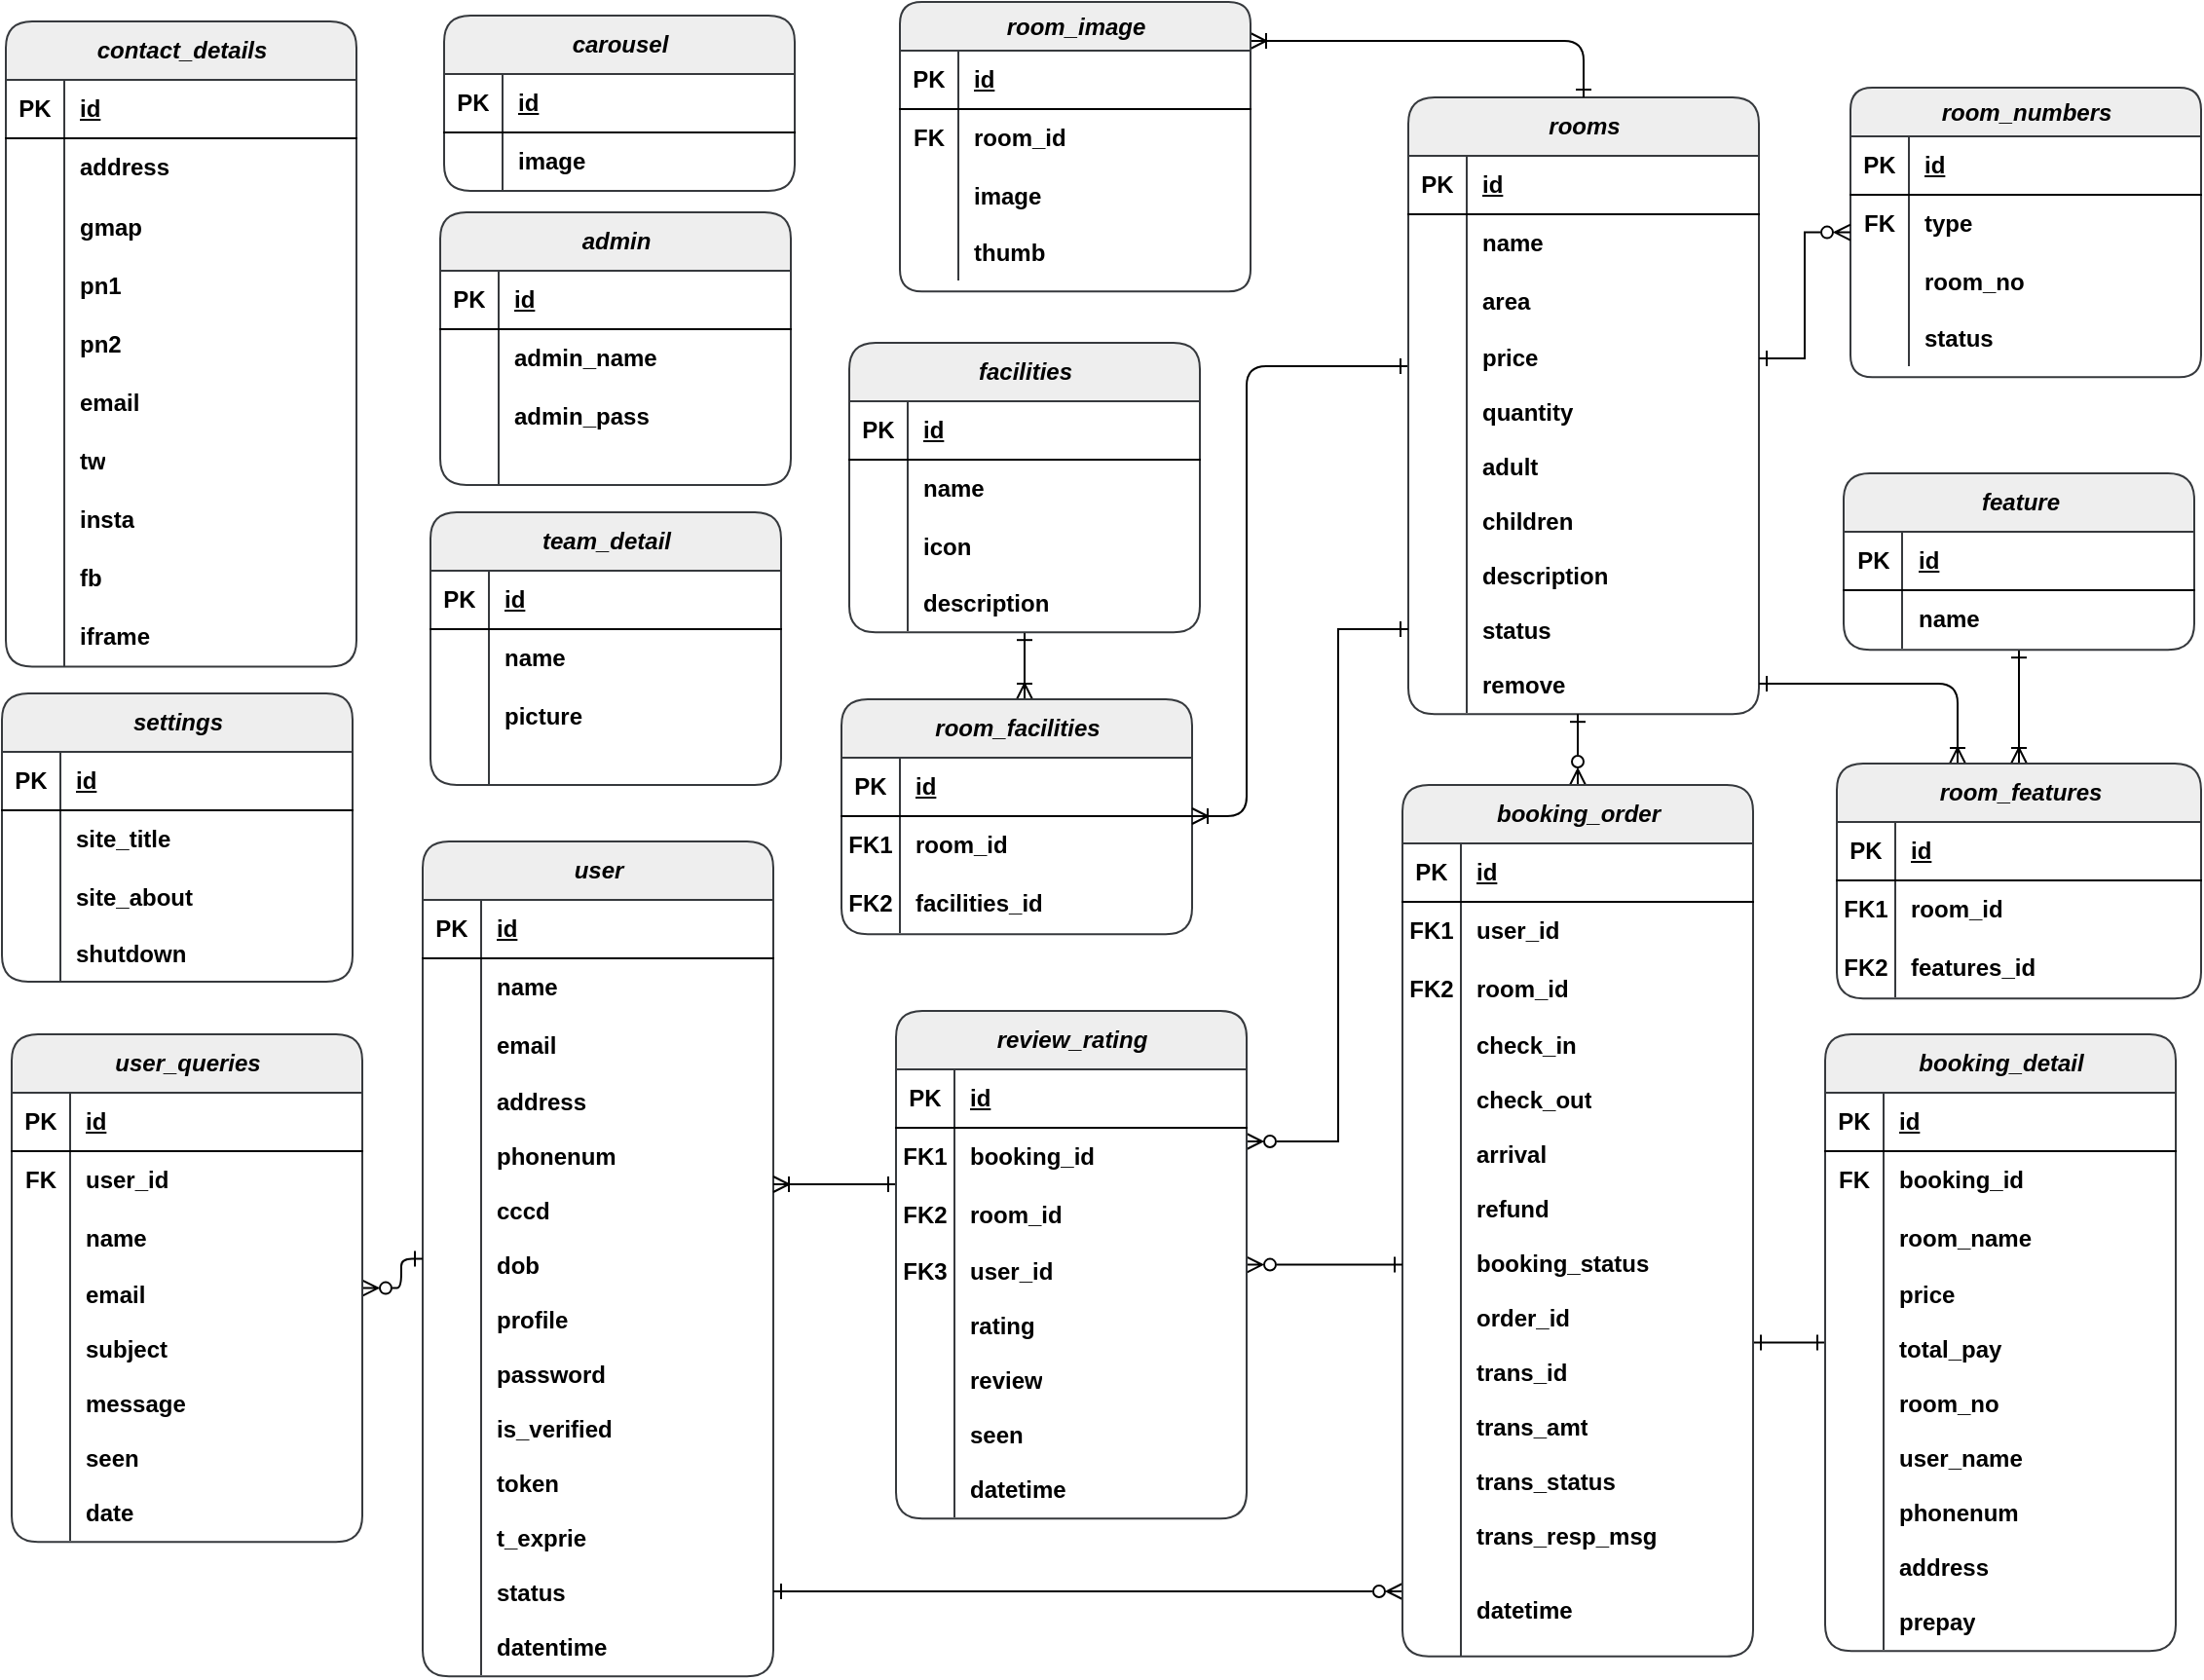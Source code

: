 <mxfile version="24.4.4" type="github">
  <diagram id="C5RBs43oDa-KdzZeNtuy" name="Page-1">
    <mxGraphModel dx="1685" dy="865" grid="0" gridSize="10" guides="1" tooltips="1" connect="1" arrows="1" fold="1" page="0" pageScale="1" pageWidth="827" pageHeight="1169" math="0" shadow="0">
      <root>
        <mxCell id="WIyWlLk6GJQsqaUBKTNV-0" />
        <mxCell id="WIyWlLk6GJQsqaUBKTNV-1" parent="WIyWlLk6GJQsqaUBKTNV-0" />
        <mxCell id="HTe-NlXerDWldS1bNfJK-65" value="&lt;span style=&quot;font-style: italic;&quot;&gt;admin&lt;/span&gt;" style="shape=table;startSize=30;container=1;collapsible=1;childLayout=tableLayout;fixedRows=1;rowLines=0;fontStyle=1;align=center;resizeLast=1;html=1;fillColor=#eeeeee;strokeColor=#36393d;rounded=1;" parent="WIyWlLk6GJQsqaUBKTNV-1" vertex="1">
          <mxGeometry x="443" y="261" width="180" height="140" as="geometry" />
        </mxCell>
        <mxCell id="HTe-NlXerDWldS1bNfJK-66" value="" style="shape=tableRow;horizontal=0;startSize=0;swimlaneHead=0;swimlaneBody=0;fillColor=none;collapsible=0;dropTarget=0;points=[[0,0.5],[1,0.5]];portConstraint=eastwest;top=0;left=0;right=0;bottom=1;fontStyle=1;rounded=1;" parent="HTe-NlXerDWldS1bNfJK-65" vertex="1">
          <mxGeometry y="30" width="180" height="30" as="geometry" />
        </mxCell>
        <mxCell id="HTe-NlXerDWldS1bNfJK-67" value="PK" style="shape=partialRectangle;connectable=0;fillColor=none;top=0;left=0;bottom=0;right=0;fontStyle=1;overflow=hidden;whiteSpace=wrap;html=1;rounded=1;" parent="HTe-NlXerDWldS1bNfJK-66" vertex="1">
          <mxGeometry width="30" height="30" as="geometry">
            <mxRectangle width="30" height="30" as="alternateBounds" />
          </mxGeometry>
        </mxCell>
        <mxCell id="HTe-NlXerDWldS1bNfJK-68" value="&lt;span style=&quot;text-wrap: nowrap;&quot;&gt;id&lt;/span&gt;" style="shape=partialRectangle;connectable=0;fillColor=none;top=0;left=0;bottom=0;right=0;align=left;spacingLeft=6;fontStyle=5;overflow=hidden;whiteSpace=wrap;html=1;rounded=1;" parent="HTe-NlXerDWldS1bNfJK-66" vertex="1">
          <mxGeometry x="30" width="150" height="30" as="geometry">
            <mxRectangle width="150" height="30" as="alternateBounds" />
          </mxGeometry>
        </mxCell>
        <mxCell id="HTe-NlXerDWldS1bNfJK-69" value="" style="shape=tableRow;horizontal=0;startSize=0;swimlaneHead=0;swimlaneBody=0;fillColor=none;collapsible=0;dropTarget=0;points=[[0,0.5],[1,0.5]];portConstraint=eastwest;top=0;left=0;right=0;bottom=0;fontStyle=1;rounded=1;" parent="HTe-NlXerDWldS1bNfJK-65" vertex="1">
          <mxGeometry y="60" width="180" height="30" as="geometry" />
        </mxCell>
        <mxCell id="HTe-NlXerDWldS1bNfJK-70" value="" style="shape=partialRectangle;connectable=0;fillColor=none;top=0;left=0;bottom=0;right=0;editable=1;overflow=hidden;whiteSpace=wrap;html=1;fontStyle=1;rounded=1;" parent="HTe-NlXerDWldS1bNfJK-69" vertex="1">
          <mxGeometry width="30" height="30" as="geometry">
            <mxRectangle width="30" height="30" as="alternateBounds" />
          </mxGeometry>
        </mxCell>
        <mxCell id="HTe-NlXerDWldS1bNfJK-71" value="&lt;span style=&quot;text-wrap: nowrap;&quot;&gt;admin_name&lt;/span&gt;" style="shape=partialRectangle;connectable=0;fillColor=none;top=0;left=0;bottom=0;right=0;align=left;spacingLeft=6;overflow=hidden;whiteSpace=wrap;html=1;fontStyle=1;rounded=1;" parent="HTe-NlXerDWldS1bNfJK-69" vertex="1">
          <mxGeometry x="30" width="150" height="30" as="geometry">
            <mxRectangle width="150" height="30" as="alternateBounds" />
          </mxGeometry>
        </mxCell>
        <mxCell id="HTe-NlXerDWldS1bNfJK-72" value="" style="shape=tableRow;horizontal=0;startSize=0;swimlaneHead=0;swimlaneBody=0;fillColor=none;collapsible=0;dropTarget=0;points=[[0,0.5],[1,0.5]];portConstraint=eastwest;top=0;left=0;right=0;bottom=0;fontStyle=1;rounded=1;" parent="HTe-NlXerDWldS1bNfJK-65" vertex="1">
          <mxGeometry y="90" width="180" height="30" as="geometry" />
        </mxCell>
        <mxCell id="HTe-NlXerDWldS1bNfJK-73" value="" style="shape=partialRectangle;connectable=0;fillColor=none;top=0;left=0;bottom=0;right=0;editable=1;overflow=hidden;whiteSpace=wrap;html=1;fontStyle=1;rounded=1;" parent="HTe-NlXerDWldS1bNfJK-72" vertex="1">
          <mxGeometry width="30" height="30" as="geometry">
            <mxRectangle width="30" height="30" as="alternateBounds" />
          </mxGeometry>
        </mxCell>
        <mxCell id="HTe-NlXerDWldS1bNfJK-74" value="&lt;span style=&quot;text-wrap: nowrap;&quot;&gt;admin_pass&lt;/span&gt;" style="shape=partialRectangle;connectable=0;fillColor=none;top=0;left=0;bottom=0;right=0;align=left;spacingLeft=6;overflow=hidden;whiteSpace=wrap;html=1;fontStyle=1;rounded=1;" parent="HTe-NlXerDWldS1bNfJK-72" vertex="1">
          <mxGeometry x="30" width="150" height="30" as="geometry">
            <mxRectangle width="150" height="30" as="alternateBounds" />
          </mxGeometry>
        </mxCell>
        <mxCell id="HTe-NlXerDWldS1bNfJK-75" value="" style="shape=tableRow;horizontal=0;startSize=0;swimlaneHead=0;swimlaneBody=0;fillColor=none;collapsible=0;dropTarget=0;points=[[0,0.5],[1,0.5]];portConstraint=eastwest;top=0;left=0;right=0;bottom=0;fontStyle=1;rounded=1;" parent="HTe-NlXerDWldS1bNfJK-65" vertex="1">
          <mxGeometry y="120" width="180" height="20" as="geometry" />
        </mxCell>
        <mxCell id="HTe-NlXerDWldS1bNfJK-76" value="" style="shape=partialRectangle;connectable=0;fillColor=none;top=0;left=0;bottom=0;right=0;editable=1;overflow=hidden;whiteSpace=wrap;html=1;fontStyle=1;rounded=1;" parent="HTe-NlXerDWldS1bNfJK-75" vertex="1">
          <mxGeometry width="30" height="20" as="geometry">
            <mxRectangle width="30" height="20" as="alternateBounds" />
          </mxGeometry>
        </mxCell>
        <mxCell id="HTe-NlXerDWldS1bNfJK-77" value="" style="shape=partialRectangle;connectable=0;fillColor=none;top=0;left=0;bottom=0;right=0;align=left;spacingLeft=6;overflow=hidden;whiteSpace=wrap;html=1;fontStyle=1;rounded=1;" parent="HTe-NlXerDWldS1bNfJK-75" vertex="1">
          <mxGeometry x="30" width="150" height="20" as="geometry">
            <mxRectangle width="150" height="20" as="alternateBounds" />
          </mxGeometry>
        </mxCell>
        <mxCell id="HTe-NlXerDWldS1bNfJK-174" style="edgeStyle=orthogonalEdgeStyle;rounded=1;orthogonalLoop=1;jettySize=auto;html=1;startArrow=ERone;startFill=0;endArrow=ERoneToMany;endFill=0;" parent="WIyWlLk6GJQsqaUBKTNV-1" source="HTe-NlXerDWldS1bNfJK-91" target="HTe-NlXerDWldS1bNfJK-118" edge="1">
          <mxGeometry relative="1" as="geometry">
            <Array as="points">
              <mxPoint x="703" y="428" />
              <mxPoint x="703" y="428" />
            </Array>
          </mxGeometry>
        </mxCell>
        <mxCell id="HTe-NlXerDWldS1bNfJK-91" value="&lt;span style=&quot;font-style: italic;&quot;&gt;facilities&lt;/span&gt;" style="shape=table;startSize=30;container=1;collapsible=1;childLayout=tableLayout;fixedRows=1;rowLines=0;fontStyle=1;align=center;resizeLast=1;html=1;fillColor=#eeeeee;strokeColor=#36393d;rounded=1;" parent="WIyWlLk6GJQsqaUBKTNV-1" vertex="1">
          <mxGeometry x="653" y="328" width="180" height="148.583" as="geometry" />
        </mxCell>
        <mxCell id="HTe-NlXerDWldS1bNfJK-92" value="" style="shape=tableRow;horizontal=0;startSize=0;swimlaneHead=0;swimlaneBody=0;fillColor=none;collapsible=0;dropTarget=0;points=[[0,0.5],[1,0.5]];portConstraint=eastwest;top=0;left=0;right=0;bottom=1;fontStyle=1;rounded=1;" parent="HTe-NlXerDWldS1bNfJK-91" vertex="1">
          <mxGeometry y="30" width="180" height="30" as="geometry" />
        </mxCell>
        <mxCell id="HTe-NlXerDWldS1bNfJK-93" value="PK" style="shape=partialRectangle;connectable=0;fillColor=none;top=0;left=0;bottom=0;right=0;fontStyle=1;overflow=hidden;whiteSpace=wrap;html=1;rounded=1;" parent="HTe-NlXerDWldS1bNfJK-92" vertex="1">
          <mxGeometry width="30" height="30" as="geometry">
            <mxRectangle width="30" height="30" as="alternateBounds" />
          </mxGeometry>
        </mxCell>
        <mxCell id="HTe-NlXerDWldS1bNfJK-94" value="&lt;span style=&quot;text-wrap: nowrap;&quot;&gt;id&lt;/span&gt;" style="shape=partialRectangle;connectable=0;fillColor=none;top=0;left=0;bottom=0;right=0;align=left;spacingLeft=6;fontStyle=5;overflow=hidden;whiteSpace=wrap;html=1;rounded=1;" parent="HTe-NlXerDWldS1bNfJK-92" vertex="1">
          <mxGeometry x="30" width="150" height="30" as="geometry">
            <mxRectangle width="150" height="30" as="alternateBounds" />
          </mxGeometry>
        </mxCell>
        <mxCell id="HTe-NlXerDWldS1bNfJK-95" value="" style="shape=tableRow;horizontal=0;startSize=0;swimlaneHead=0;swimlaneBody=0;fillColor=none;collapsible=0;dropTarget=0;points=[[0,0.5],[1,0.5]];portConstraint=eastwest;top=0;left=0;right=0;bottom=0;fontStyle=1;rounded=1;" parent="HTe-NlXerDWldS1bNfJK-91" vertex="1">
          <mxGeometry y="60" width="180" height="30" as="geometry" />
        </mxCell>
        <mxCell id="HTe-NlXerDWldS1bNfJK-96" value="" style="shape=partialRectangle;connectable=0;fillColor=none;top=0;left=0;bottom=0;right=0;editable=1;overflow=hidden;whiteSpace=wrap;html=1;fontStyle=1;rounded=1;" parent="HTe-NlXerDWldS1bNfJK-95" vertex="1">
          <mxGeometry width="30" height="30" as="geometry">
            <mxRectangle width="30" height="30" as="alternateBounds" />
          </mxGeometry>
        </mxCell>
        <mxCell id="HTe-NlXerDWldS1bNfJK-97" value="&lt;span style=&quot;text-wrap: nowrap;&quot;&gt;name&lt;/span&gt;" style="shape=partialRectangle;connectable=0;fillColor=none;top=0;left=0;bottom=0;right=0;align=left;spacingLeft=6;overflow=hidden;whiteSpace=wrap;html=1;fontStyle=1;rounded=1;" parent="HTe-NlXerDWldS1bNfJK-95" vertex="1">
          <mxGeometry x="30" width="150" height="30" as="geometry">
            <mxRectangle width="150" height="30" as="alternateBounds" />
          </mxGeometry>
        </mxCell>
        <mxCell id="HTe-NlXerDWldS1bNfJK-98" value="" style="shape=tableRow;horizontal=0;startSize=0;swimlaneHead=0;swimlaneBody=0;fillColor=none;collapsible=0;dropTarget=0;points=[[0,0.5],[1,0.5]];portConstraint=eastwest;top=0;left=0;right=0;bottom=0;fontStyle=1;rounded=1;" parent="HTe-NlXerDWldS1bNfJK-91" vertex="1">
          <mxGeometry y="90" width="180" height="30" as="geometry" />
        </mxCell>
        <mxCell id="HTe-NlXerDWldS1bNfJK-99" value="" style="shape=partialRectangle;connectable=0;fillColor=none;top=0;left=0;bottom=0;right=0;editable=1;overflow=hidden;whiteSpace=wrap;html=1;fontStyle=1;rounded=1;" parent="HTe-NlXerDWldS1bNfJK-98" vertex="1">
          <mxGeometry width="30" height="30" as="geometry">
            <mxRectangle width="30" height="30" as="alternateBounds" />
          </mxGeometry>
        </mxCell>
        <mxCell id="HTe-NlXerDWldS1bNfJK-100" value="&lt;span style=&quot;text-wrap: nowrap;&quot;&gt;icon&lt;/span&gt;" style="shape=partialRectangle;connectable=0;fillColor=none;top=0;left=0;bottom=0;right=0;align=left;spacingLeft=6;overflow=hidden;whiteSpace=wrap;html=1;fontStyle=1;rounded=1;" parent="HTe-NlXerDWldS1bNfJK-98" vertex="1">
          <mxGeometry x="30" width="150" height="30" as="geometry">
            <mxRectangle width="150" height="30" as="alternateBounds" />
          </mxGeometry>
        </mxCell>
        <mxCell id="HTe-NlXerDWldS1bNfJK-101" value="" style="shape=tableRow;horizontal=0;startSize=0;swimlaneHead=0;swimlaneBody=0;fillColor=none;collapsible=0;dropTarget=0;points=[[0,0.5],[1,0.5]];portConstraint=eastwest;top=0;left=0;right=0;bottom=0;fontStyle=1;rounded=1;" parent="HTe-NlXerDWldS1bNfJK-91" vertex="1">
          <mxGeometry y="120" width="180" height="28" as="geometry" />
        </mxCell>
        <mxCell id="HTe-NlXerDWldS1bNfJK-102" value="" style="shape=partialRectangle;connectable=0;fillColor=none;top=0;left=0;bottom=0;right=0;editable=1;overflow=hidden;whiteSpace=wrap;html=1;fontStyle=1;rounded=1;" parent="HTe-NlXerDWldS1bNfJK-101" vertex="1">
          <mxGeometry width="30" height="28" as="geometry">
            <mxRectangle width="30" height="28" as="alternateBounds" />
          </mxGeometry>
        </mxCell>
        <mxCell id="HTe-NlXerDWldS1bNfJK-103" value="description" style="shape=partialRectangle;connectable=0;fillColor=none;top=0;left=0;bottom=0;right=0;align=left;spacingLeft=6;overflow=hidden;whiteSpace=wrap;html=1;fontStyle=1;rounded=1;" parent="HTe-NlXerDWldS1bNfJK-101" vertex="1">
          <mxGeometry x="30" width="150" height="28" as="geometry">
            <mxRectangle width="150" height="28" as="alternateBounds" />
          </mxGeometry>
        </mxCell>
        <mxCell id="HTe-NlXerDWldS1bNfJK-186" style="edgeStyle=orthogonalEdgeStyle;rounded=1;orthogonalLoop=1;jettySize=auto;html=1;endArrow=ERoneToMany;endFill=0;startArrow=ERone;startFill=0;" parent="WIyWlLk6GJQsqaUBKTNV-1" source="HTe-NlXerDWldS1bNfJK-105" target="HTe-NlXerDWldS1bNfJK-175" edge="1">
          <mxGeometry relative="1" as="geometry" />
        </mxCell>
        <mxCell id="HTe-NlXerDWldS1bNfJK-105" value="&lt;span style=&quot;font-style: italic;&quot;&gt;feature&lt;/span&gt;" style="shape=table;startSize=30;container=1;collapsible=1;childLayout=tableLayout;fixedRows=1;rowLines=0;fontStyle=1;align=center;resizeLast=1;html=1;fillColor=#eeeeee;strokeColor=#36393d;rounded=1;" parent="WIyWlLk6GJQsqaUBKTNV-1" vertex="1">
          <mxGeometry x="1163.5" y="395" width="180" height="90.583" as="geometry" />
        </mxCell>
        <mxCell id="HTe-NlXerDWldS1bNfJK-106" value="" style="shape=tableRow;horizontal=0;startSize=0;swimlaneHead=0;swimlaneBody=0;fillColor=none;collapsible=0;dropTarget=0;points=[[0,0.5],[1,0.5]];portConstraint=eastwest;top=0;left=0;right=0;bottom=1;fontStyle=1;rounded=1;" parent="HTe-NlXerDWldS1bNfJK-105" vertex="1">
          <mxGeometry y="30" width="180" height="30" as="geometry" />
        </mxCell>
        <mxCell id="HTe-NlXerDWldS1bNfJK-107" value="PK" style="shape=partialRectangle;connectable=0;fillColor=none;top=0;left=0;bottom=0;right=0;fontStyle=1;overflow=hidden;whiteSpace=wrap;html=1;rounded=1;" parent="HTe-NlXerDWldS1bNfJK-106" vertex="1">
          <mxGeometry width="30" height="30" as="geometry">
            <mxRectangle width="30" height="30" as="alternateBounds" />
          </mxGeometry>
        </mxCell>
        <mxCell id="HTe-NlXerDWldS1bNfJK-108" value="&lt;span style=&quot;text-wrap: nowrap;&quot;&gt;id&lt;/span&gt;" style="shape=partialRectangle;connectable=0;fillColor=none;top=0;left=0;bottom=0;right=0;align=left;spacingLeft=6;fontStyle=5;overflow=hidden;whiteSpace=wrap;html=1;rounded=1;" parent="HTe-NlXerDWldS1bNfJK-106" vertex="1">
          <mxGeometry x="30" width="150" height="30" as="geometry">
            <mxRectangle width="150" height="30" as="alternateBounds" />
          </mxGeometry>
        </mxCell>
        <mxCell id="HTe-NlXerDWldS1bNfJK-109" value="" style="shape=tableRow;horizontal=0;startSize=0;swimlaneHead=0;swimlaneBody=0;fillColor=none;collapsible=0;dropTarget=0;points=[[0,0.5],[1,0.5]];portConstraint=eastwest;top=0;left=0;right=0;bottom=0;fontStyle=1;rounded=1;" parent="HTe-NlXerDWldS1bNfJK-105" vertex="1">
          <mxGeometry y="60" width="180" height="30" as="geometry" />
        </mxCell>
        <mxCell id="HTe-NlXerDWldS1bNfJK-110" value="" style="shape=partialRectangle;connectable=0;fillColor=none;top=0;left=0;bottom=0;right=0;editable=1;overflow=hidden;whiteSpace=wrap;html=1;fontStyle=1;rounded=1;" parent="HTe-NlXerDWldS1bNfJK-109" vertex="1">
          <mxGeometry width="30" height="30" as="geometry">
            <mxRectangle width="30" height="30" as="alternateBounds" />
          </mxGeometry>
        </mxCell>
        <mxCell id="HTe-NlXerDWldS1bNfJK-111" value="&lt;span style=&quot;text-wrap: nowrap;&quot;&gt;name&lt;/span&gt;" style="shape=partialRectangle;connectable=0;fillColor=none;top=0;left=0;bottom=0;right=0;align=left;spacingLeft=6;overflow=hidden;whiteSpace=wrap;html=1;fontStyle=1;rounded=1;" parent="HTe-NlXerDWldS1bNfJK-109" vertex="1">
          <mxGeometry x="30" width="150" height="30" as="geometry">
            <mxRectangle width="150" height="30" as="alternateBounds" />
          </mxGeometry>
        </mxCell>
        <mxCell id="HTe-NlXerDWldS1bNfJK-118" value="&lt;span style=&quot;font-style: italic;&quot;&gt;room_facilities&lt;/span&gt;" style="shape=table;startSize=30;container=1;collapsible=1;childLayout=tableLayout;fixedRows=1;rowLines=0;fontStyle=1;align=center;resizeLast=1;html=1;fillColor=#eeeeee;strokeColor=#36393d;rounded=1;" parent="WIyWlLk6GJQsqaUBKTNV-1" vertex="1">
          <mxGeometry x="649" y="511" width="180" height="120.583" as="geometry" />
        </mxCell>
        <mxCell id="HTe-NlXerDWldS1bNfJK-119" value="" style="shape=tableRow;horizontal=0;startSize=0;swimlaneHead=0;swimlaneBody=0;fillColor=none;collapsible=0;dropTarget=0;points=[[0,0.5],[1,0.5]];portConstraint=eastwest;top=0;left=0;right=0;bottom=1;fontStyle=1;rounded=1;" parent="HTe-NlXerDWldS1bNfJK-118" vertex="1">
          <mxGeometry y="30" width="180" height="30" as="geometry" />
        </mxCell>
        <mxCell id="HTe-NlXerDWldS1bNfJK-120" value="PK" style="shape=partialRectangle;connectable=0;fillColor=none;top=0;left=0;bottom=0;right=0;fontStyle=1;overflow=hidden;whiteSpace=wrap;html=1;rounded=1;" parent="HTe-NlXerDWldS1bNfJK-119" vertex="1">
          <mxGeometry width="30" height="30" as="geometry">
            <mxRectangle width="30" height="30" as="alternateBounds" />
          </mxGeometry>
        </mxCell>
        <mxCell id="HTe-NlXerDWldS1bNfJK-121" value="&lt;span style=&quot;text-wrap: nowrap;&quot;&gt;id&lt;/span&gt;" style="shape=partialRectangle;connectable=0;fillColor=none;top=0;left=0;bottom=0;right=0;align=left;spacingLeft=6;fontStyle=5;overflow=hidden;whiteSpace=wrap;html=1;rounded=1;" parent="HTe-NlXerDWldS1bNfJK-119" vertex="1">
          <mxGeometry x="30" width="150" height="30" as="geometry">
            <mxRectangle width="150" height="30" as="alternateBounds" />
          </mxGeometry>
        </mxCell>
        <mxCell id="HTe-NlXerDWldS1bNfJK-122" value="" style="shape=tableRow;horizontal=0;startSize=0;swimlaneHead=0;swimlaneBody=0;fillColor=none;collapsible=0;dropTarget=0;points=[[0,0.5],[1,0.5]];portConstraint=eastwest;top=0;left=0;right=0;bottom=0;fontStyle=1;rounded=1;" parent="HTe-NlXerDWldS1bNfJK-118" vertex="1">
          <mxGeometry y="60" width="180" height="30" as="geometry" />
        </mxCell>
        <mxCell id="HTe-NlXerDWldS1bNfJK-123" value="FK1" style="shape=partialRectangle;connectable=0;fillColor=none;top=0;left=0;bottom=0;right=0;editable=1;overflow=hidden;whiteSpace=wrap;html=1;fontStyle=1;rounded=1;" parent="HTe-NlXerDWldS1bNfJK-122" vertex="1">
          <mxGeometry width="30" height="30" as="geometry">
            <mxRectangle width="30" height="30" as="alternateBounds" />
          </mxGeometry>
        </mxCell>
        <mxCell id="HTe-NlXerDWldS1bNfJK-124" value="&lt;span style=&quot;text-wrap: nowrap;&quot;&gt;room_id&lt;/span&gt;" style="shape=partialRectangle;connectable=0;fillColor=none;top=0;left=0;bottom=0;right=0;align=left;spacingLeft=6;overflow=hidden;whiteSpace=wrap;html=1;fontStyle=1;rounded=1;" parent="HTe-NlXerDWldS1bNfJK-122" vertex="1">
          <mxGeometry x="30" width="150" height="30" as="geometry">
            <mxRectangle width="150" height="30" as="alternateBounds" />
          </mxGeometry>
        </mxCell>
        <mxCell id="HTe-NlXerDWldS1bNfJK-125" value="" style="shape=tableRow;horizontal=0;startSize=0;swimlaneHead=0;swimlaneBody=0;fillColor=none;collapsible=0;dropTarget=0;points=[[0,0.5],[1,0.5]];portConstraint=eastwest;top=0;left=0;right=0;bottom=0;fontStyle=1;rounded=1;" parent="HTe-NlXerDWldS1bNfJK-118" vertex="1">
          <mxGeometry y="90" width="180" height="30" as="geometry" />
        </mxCell>
        <mxCell id="HTe-NlXerDWldS1bNfJK-126" value="FK2" style="shape=partialRectangle;connectable=0;fillColor=none;top=0;left=0;bottom=0;right=0;editable=1;overflow=hidden;whiteSpace=wrap;html=1;fontStyle=1;rounded=1;" parent="HTe-NlXerDWldS1bNfJK-125" vertex="1">
          <mxGeometry width="30" height="30" as="geometry">
            <mxRectangle width="30" height="30" as="alternateBounds" />
          </mxGeometry>
        </mxCell>
        <mxCell id="HTe-NlXerDWldS1bNfJK-127" value="&lt;span style=&quot;text-wrap: nowrap;&quot;&gt;facilities_id&lt;/span&gt;" style="shape=partialRectangle;connectable=0;fillColor=none;top=0;left=0;bottom=0;right=0;align=left;spacingLeft=6;overflow=hidden;whiteSpace=wrap;html=1;fontStyle=1;rounded=1;" parent="HTe-NlXerDWldS1bNfJK-125" vertex="1">
          <mxGeometry x="30" width="150" height="30" as="geometry">
            <mxRectangle width="150" height="30" as="alternateBounds" />
          </mxGeometry>
        </mxCell>
        <mxCell id="HTe-NlXerDWldS1bNfJK-173" style="edgeStyle=orthogonalEdgeStyle;rounded=1;orthogonalLoop=1;jettySize=auto;html=1;startArrow=ERone;startFill=0;endArrow=ERoneToMany;endFill=0;" parent="WIyWlLk6GJQsqaUBKTNV-1" source="HTe-NlXerDWldS1bNfJK-142" target="HTe-NlXerDWldS1bNfJK-118" edge="1">
          <mxGeometry relative="1" as="geometry">
            <Array as="points">
              <mxPoint x="857" y="340" />
              <mxPoint x="857" y="571" />
            </Array>
          </mxGeometry>
        </mxCell>
        <mxCell id="HTe-NlXerDWldS1bNfJK-142" value="&lt;span style=&quot;font-style: italic;&quot;&gt;rooms&lt;/span&gt;" style="shape=table;startSize=30;container=1;collapsible=1;childLayout=tableLayout;fixedRows=1;rowLines=0;fontStyle=1;align=center;resizeLast=1;html=1;fillColor=#eeeeee;strokeColor=#36393d;rounded=1;" parent="WIyWlLk6GJQsqaUBKTNV-1" vertex="1">
          <mxGeometry x="940" y="202" width="180" height="316.583" as="geometry" />
        </mxCell>
        <mxCell id="HTe-NlXerDWldS1bNfJK-143" value="" style="shape=tableRow;horizontal=0;startSize=0;swimlaneHead=0;swimlaneBody=0;fillColor=none;collapsible=0;dropTarget=0;points=[[0,0.5],[1,0.5]];portConstraint=eastwest;top=0;left=0;right=0;bottom=1;fontStyle=1;rounded=1;" parent="HTe-NlXerDWldS1bNfJK-142" vertex="1">
          <mxGeometry y="30" width="180" height="30" as="geometry" />
        </mxCell>
        <mxCell id="HTe-NlXerDWldS1bNfJK-144" value="PK" style="shape=partialRectangle;connectable=0;fillColor=none;top=0;left=0;bottom=0;right=0;fontStyle=1;overflow=hidden;whiteSpace=wrap;html=1;rounded=1;" parent="HTe-NlXerDWldS1bNfJK-143" vertex="1">
          <mxGeometry width="30" height="30" as="geometry">
            <mxRectangle width="30" height="30" as="alternateBounds" />
          </mxGeometry>
        </mxCell>
        <mxCell id="HTe-NlXerDWldS1bNfJK-145" value="&lt;span style=&quot;text-wrap: nowrap;&quot;&gt;id&lt;/span&gt;" style="shape=partialRectangle;connectable=0;fillColor=none;top=0;left=0;bottom=0;right=0;align=left;spacingLeft=6;fontStyle=5;overflow=hidden;whiteSpace=wrap;html=1;rounded=1;" parent="HTe-NlXerDWldS1bNfJK-143" vertex="1">
          <mxGeometry x="30" width="150" height="30" as="geometry">
            <mxRectangle width="150" height="30" as="alternateBounds" />
          </mxGeometry>
        </mxCell>
        <mxCell id="HTe-NlXerDWldS1bNfJK-146" value="" style="shape=tableRow;horizontal=0;startSize=0;swimlaneHead=0;swimlaneBody=0;fillColor=none;collapsible=0;dropTarget=0;points=[[0,0.5],[1,0.5]];portConstraint=eastwest;top=0;left=0;right=0;bottom=0;fontStyle=1;rounded=1;" parent="HTe-NlXerDWldS1bNfJK-142" vertex="1">
          <mxGeometry y="60" width="180" height="30" as="geometry" />
        </mxCell>
        <mxCell id="HTe-NlXerDWldS1bNfJK-147" value="" style="shape=partialRectangle;connectable=0;fillColor=none;top=0;left=0;bottom=0;right=0;editable=1;overflow=hidden;whiteSpace=wrap;html=1;fontStyle=1;rounded=1;" parent="HTe-NlXerDWldS1bNfJK-146" vertex="1">
          <mxGeometry width="30" height="30" as="geometry">
            <mxRectangle width="30" height="30" as="alternateBounds" />
          </mxGeometry>
        </mxCell>
        <mxCell id="HTe-NlXerDWldS1bNfJK-148" value="&lt;span style=&quot;text-wrap: nowrap;&quot;&gt;name&lt;/span&gt;" style="shape=partialRectangle;connectable=0;fillColor=none;top=0;left=0;bottom=0;right=0;align=left;spacingLeft=6;overflow=hidden;whiteSpace=wrap;html=1;fontStyle=1;rounded=1;" parent="HTe-NlXerDWldS1bNfJK-146" vertex="1">
          <mxGeometry x="30" width="150" height="30" as="geometry">
            <mxRectangle width="150" height="30" as="alternateBounds" />
          </mxGeometry>
        </mxCell>
        <mxCell id="HTe-NlXerDWldS1bNfJK-149" value="" style="shape=tableRow;horizontal=0;startSize=0;swimlaneHead=0;swimlaneBody=0;fillColor=none;collapsible=0;dropTarget=0;points=[[0,0.5],[1,0.5]];portConstraint=eastwest;top=0;left=0;right=0;bottom=0;fontStyle=1;rounded=1;" parent="HTe-NlXerDWldS1bNfJK-142" vertex="1">
          <mxGeometry y="90" width="180" height="30" as="geometry" />
        </mxCell>
        <mxCell id="HTe-NlXerDWldS1bNfJK-150" value="" style="shape=partialRectangle;connectable=0;fillColor=none;top=0;left=0;bottom=0;right=0;editable=1;overflow=hidden;whiteSpace=wrap;html=1;fontStyle=1;rounded=1;" parent="HTe-NlXerDWldS1bNfJK-149" vertex="1">
          <mxGeometry width="30" height="30" as="geometry">
            <mxRectangle width="30" height="30" as="alternateBounds" />
          </mxGeometry>
        </mxCell>
        <mxCell id="HTe-NlXerDWldS1bNfJK-151" value="&lt;span style=&quot;text-wrap: nowrap;&quot;&gt;area&lt;/span&gt;" style="shape=partialRectangle;connectable=0;fillColor=none;top=0;left=0;bottom=0;right=0;align=left;spacingLeft=6;overflow=hidden;whiteSpace=wrap;html=1;fontStyle=1;rounded=1;" parent="HTe-NlXerDWldS1bNfJK-149" vertex="1">
          <mxGeometry x="30" width="150" height="30" as="geometry">
            <mxRectangle width="150" height="30" as="alternateBounds" />
          </mxGeometry>
        </mxCell>
        <mxCell id="HTe-NlXerDWldS1bNfJK-152" value="" style="shape=tableRow;horizontal=0;startSize=0;swimlaneHead=0;swimlaneBody=0;fillColor=none;collapsible=0;dropTarget=0;points=[[0,0.5],[1,0.5]];portConstraint=eastwest;top=0;left=0;right=0;bottom=0;fontStyle=1;rounded=1;" parent="HTe-NlXerDWldS1bNfJK-142" vertex="1">
          <mxGeometry y="120" width="180" height="28" as="geometry" />
        </mxCell>
        <mxCell id="HTe-NlXerDWldS1bNfJK-153" value="" style="shape=partialRectangle;connectable=0;fillColor=none;top=0;left=0;bottom=0;right=0;editable=1;overflow=hidden;whiteSpace=wrap;html=1;fontStyle=1;rounded=1;" parent="HTe-NlXerDWldS1bNfJK-152" vertex="1">
          <mxGeometry width="30" height="28" as="geometry">
            <mxRectangle width="30" height="28" as="alternateBounds" />
          </mxGeometry>
        </mxCell>
        <mxCell id="HTe-NlXerDWldS1bNfJK-154" value="price" style="shape=partialRectangle;connectable=0;fillColor=none;top=0;left=0;bottom=0;right=0;align=left;spacingLeft=6;overflow=hidden;whiteSpace=wrap;html=1;fontStyle=1;rounded=1;" parent="HTe-NlXerDWldS1bNfJK-152" vertex="1">
          <mxGeometry x="30" width="150" height="28" as="geometry">
            <mxRectangle width="150" height="28" as="alternateBounds" />
          </mxGeometry>
        </mxCell>
        <mxCell id="HTe-NlXerDWldS1bNfJK-155" value="" style="shape=tableRow;horizontal=0;startSize=0;swimlaneHead=0;swimlaneBody=0;fillColor=none;collapsible=0;dropTarget=0;points=[[0,0.5],[1,0.5]];portConstraint=eastwest;top=0;left=0;right=0;bottom=0;fontStyle=1;rounded=1;" parent="HTe-NlXerDWldS1bNfJK-142" vertex="1">
          <mxGeometry y="148" width="180" height="28" as="geometry" />
        </mxCell>
        <mxCell id="HTe-NlXerDWldS1bNfJK-156" value="" style="shape=partialRectangle;connectable=0;fillColor=none;top=0;left=0;bottom=0;right=0;editable=1;overflow=hidden;whiteSpace=wrap;html=1;fontStyle=1;rounded=1;" parent="HTe-NlXerDWldS1bNfJK-155" vertex="1">
          <mxGeometry width="30" height="28" as="geometry">
            <mxRectangle width="30" height="28" as="alternateBounds" />
          </mxGeometry>
        </mxCell>
        <mxCell id="HTe-NlXerDWldS1bNfJK-157" value="quantity" style="shape=partialRectangle;connectable=0;fillColor=none;top=0;left=0;bottom=0;right=0;align=left;spacingLeft=6;overflow=hidden;whiteSpace=wrap;html=1;fontStyle=1;rounded=1;" parent="HTe-NlXerDWldS1bNfJK-155" vertex="1">
          <mxGeometry x="30" width="150" height="28" as="geometry">
            <mxRectangle width="150" height="28" as="alternateBounds" />
          </mxGeometry>
        </mxCell>
        <mxCell id="HTe-NlXerDWldS1bNfJK-158" value="" style="shape=tableRow;horizontal=0;startSize=0;swimlaneHead=0;swimlaneBody=0;fillColor=none;collapsible=0;dropTarget=0;points=[[0,0.5],[1,0.5]];portConstraint=eastwest;top=0;left=0;right=0;bottom=0;fontStyle=1;rounded=1;" parent="HTe-NlXerDWldS1bNfJK-142" vertex="1">
          <mxGeometry y="176" width="180" height="28" as="geometry" />
        </mxCell>
        <mxCell id="HTe-NlXerDWldS1bNfJK-159" value="" style="shape=partialRectangle;connectable=0;fillColor=none;top=0;left=0;bottom=0;right=0;editable=1;overflow=hidden;whiteSpace=wrap;html=1;fontStyle=1;rounded=1;" parent="HTe-NlXerDWldS1bNfJK-158" vertex="1">
          <mxGeometry width="30" height="28" as="geometry">
            <mxRectangle width="30" height="28" as="alternateBounds" />
          </mxGeometry>
        </mxCell>
        <mxCell id="HTe-NlXerDWldS1bNfJK-160" value="adult" style="shape=partialRectangle;connectable=0;fillColor=none;top=0;left=0;bottom=0;right=0;align=left;spacingLeft=6;overflow=hidden;whiteSpace=wrap;html=1;fontStyle=1;rounded=1;" parent="HTe-NlXerDWldS1bNfJK-158" vertex="1">
          <mxGeometry x="30" width="150" height="28" as="geometry">
            <mxRectangle width="150" height="28" as="alternateBounds" />
          </mxGeometry>
        </mxCell>
        <mxCell id="HTe-NlXerDWldS1bNfJK-161" value="" style="shape=tableRow;horizontal=0;startSize=0;swimlaneHead=0;swimlaneBody=0;fillColor=none;collapsible=0;dropTarget=0;points=[[0,0.5],[1,0.5]];portConstraint=eastwest;top=0;left=0;right=0;bottom=0;fontStyle=1;rounded=1;" parent="HTe-NlXerDWldS1bNfJK-142" vertex="1">
          <mxGeometry y="204" width="180" height="28" as="geometry" />
        </mxCell>
        <mxCell id="HTe-NlXerDWldS1bNfJK-162" value="" style="shape=partialRectangle;connectable=0;fillColor=none;top=0;left=0;bottom=0;right=0;editable=1;overflow=hidden;whiteSpace=wrap;html=1;fontStyle=1;rounded=1;" parent="HTe-NlXerDWldS1bNfJK-161" vertex="1">
          <mxGeometry width="30" height="28" as="geometry">
            <mxRectangle width="30" height="28" as="alternateBounds" />
          </mxGeometry>
        </mxCell>
        <mxCell id="HTe-NlXerDWldS1bNfJK-163" value="children" style="shape=partialRectangle;connectable=0;fillColor=none;top=0;left=0;bottom=0;right=0;align=left;spacingLeft=6;overflow=hidden;whiteSpace=wrap;html=1;fontStyle=1;rounded=1;" parent="HTe-NlXerDWldS1bNfJK-161" vertex="1">
          <mxGeometry x="30" width="150" height="28" as="geometry">
            <mxRectangle width="150" height="28" as="alternateBounds" />
          </mxGeometry>
        </mxCell>
        <mxCell id="HTe-NlXerDWldS1bNfJK-164" value="" style="shape=tableRow;horizontal=0;startSize=0;swimlaneHead=0;swimlaneBody=0;fillColor=none;collapsible=0;dropTarget=0;points=[[0,0.5],[1,0.5]];portConstraint=eastwest;top=0;left=0;right=0;bottom=0;fontStyle=1;rounded=1;" parent="HTe-NlXerDWldS1bNfJK-142" vertex="1">
          <mxGeometry y="232" width="180" height="28" as="geometry" />
        </mxCell>
        <mxCell id="HTe-NlXerDWldS1bNfJK-165" value="" style="shape=partialRectangle;connectable=0;fillColor=none;top=0;left=0;bottom=0;right=0;editable=1;overflow=hidden;whiteSpace=wrap;html=1;fontStyle=1;rounded=1;" parent="HTe-NlXerDWldS1bNfJK-164" vertex="1">
          <mxGeometry width="30" height="28" as="geometry">
            <mxRectangle width="30" height="28" as="alternateBounds" />
          </mxGeometry>
        </mxCell>
        <mxCell id="HTe-NlXerDWldS1bNfJK-166" value="description" style="shape=partialRectangle;connectable=0;fillColor=none;top=0;left=0;bottom=0;right=0;align=left;spacingLeft=6;overflow=hidden;whiteSpace=wrap;html=1;fontStyle=1;rounded=1;" parent="HTe-NlXerDWldS1bNfJK-164" vertex="1">
          <mxGeometry x="30" width="150" height="28" as="geometry">
            <mxRectangle width="150" height="28" as="alternateBounds" />
          </mxGeometry>
        </mxCell>
        <mxCell id="HTe-NlXerDWldS1bNfJK-167" value="" style="shape=tableRow;horizontal=0;startSize=0;swimlaneHead=0;swimlaneBody=0;fillColor=none;collapsible=0;dropTarget=0;points=[[0,0.5],[1,0.5]];portConstraint=eastwest;top=0;left=0;right=0;bottom=0;fontStyle=1;rounded=1;" parent="HTe-NlXerDWldS1bNfJK-142" vertex="1">
          <mxGeometry y="260" width="180" height="28" as="geometry" />
        </mxCell>
        <mxCell id="HTe-NlXerDWldS1bNfJK-168" value="" style="shape=partialRectangle;connectable=0;fillColor=none;top=0;left=0;bottom=0;right=0;editable=1;overflow=hidden;whiteSpace=wrap;html=1;fontStyle=1;rounded=1;" parent="HTe-NlXerDWldS1bNfJK-167" vertex="1">
          <mxGeometry width="30" height="28" as="geometry">
            <mxRectangle width="30" height="28" as="alternateBounds" />
          </mxGeometry>
        </mxCell>
        <mxCell id="HTe-NlXerDWldS1bNfJK-169" value="status" style="shape=partialRectangle;connectable=0;fillColor=none;top=0;left=0;bottom=0;right=0;align=left;spacingLeft=6;overflow=hidden;whiteSpace=wrap;html=1;fontStyle=1;rounded=1;" parent="HTe-NlXerDWldS1bNfJK-167" vertex="1">
          <mxGeometry x="30" width="150" height="28" as="geometry">
            <mxRectangle width="150" height="28" as="alternateBounds" />
          </mxGeometry>
        </mxCell>
        <mxCell id="HTe-NlXerDWldS1bNfJK-170" value="" style="shape=tableRow;horizontal=0;startSize=0;swimlaneHead=0;swimlaneBody=0;fillColor=none;collapsible=0;dropTarget=0;points=[[0,0.5],[1,0.5]];portConstraint=eastwest;top=0;left=0;right=0;bottom=0;fontStyle=1;rounded=1;" parent="HTe-NlXerDWldS1bNfJK-142" vertex="1">
          <mxGeometry y="288" width="180" height="28" as="geometry" />
        </mxCell>
        <mxCell id="HTe-NlXerDWldS1bNfJK-171" value="" style="shape=partialRectangle;connectable=0;fillColor=none;top=0;left=0;bottom=0;right=0;editable=1;overflow=hidden;whiteSpace=wrap;html=1;fontStyle=1;rounded=1;" parent="HTe-NlXerDWldS1bNfJK-170" vertex="1">
          <mxGeometry width="30" height="28" as="geometry">
            <mxRectangle width="30" height="28" as="alternateBounds" />
          </mxGeometry>
        </mxCell>
        <mxCell id="HTe-NlXerDWldS1bNfJK-172" value="remove" style="shape=partialRectangle;connectable=0;fillColor=none;top=0;left=0;bottom=0;right=0;align=left;spacingLeft=6;overflow=hidden;whiteSpace=wrap;html=1;fontStyle=1;rounded=1;" parent="HTe-NlXerDWldS1bNfJK-170" vertex="1">
          <mxGeometry x="30" width="150" height="28" as="geometry">
            <mxRectangle width="150" height="28" as="alternateBounds" />
          </mxGeometry>
        </mxCell>
        <mxCell id="HTe-NlXerDWldS1bNfJK-187" style="edgeStyle=orthogonalEdgeStyle;rounded=1;orthogonalLoop=1;jettySize=auto;html=1;endArrow=ERone;endFill=0;startArrow=ERoneToMany;startFill=0;" parent="WIyWlLk6GJQsqaUBKTNV-1" source="HTe-NlXerDWldS1bNfJK-175" target="HTe-NlXerDWldS1bNfJK-142" edge="1">
          <mxGeometry relative="1" as="geometry">
            <Array as="points">
              <mxPoint x="1222" y="503" />
            </Array>
          </mxGeometry>
        </mxCell>
        <mxCell id="HTe-NlXerDWldS1bNfJK-175" value="&lt;span style=&quot;font-style: italic;&quot;&gt;room_features&lt;/span&gt;" style="shape=table;startSize=30;container=1;collapsible=1;childLayout=tableLayout;fixedRows=1;rowLines=0;fontStyle=1;align=center;resizeLast=1;html=1;fillColor=#eeeeee;strokeColor=#36393d;rounded=1;" parent="WIyWlLk6GJQsqaUBKTNV-1" vertex="1">
          <mxGeometry x="1160" y="544" width="187" height="120.58" as="geometry" />
        </mxCell>
        <mxCell id="HTe-NlXerDWldS1bNfJK-176" value="" style="shape=tableRow;horizontal=0;startSize=0;swimlaneHead=0;swimlaneBody=0;fillColor=none;collapsible=0;dropTarget=0;points=[[0,0.5],[1,0.5]];portConstraint=eastwest;top=0;left=0;right=0;bottom=1;fontStyle=1;rounded=1;" parent="HTe-NlXerDWldS1bNfJK-175" vertex="1">
          <mxGeometry y="30" width="187" height="30" as="geometry" />
        </mxCell>
        <mxCell id="HTe-NlXerDWldS1bNfJK-177" value="PK" style="shape=partialRectangle;connectable=0;fillColor=none;top=0;left=0;bottom=0;right=0;fontStyle=1;overflow=hidden;whiteSpace=wrap;html=1;rounded=1;" parent="HTe-NlXerDWldS1bNfJK-176" vertex="1">
          <mxGeometry width="30" height="30" as="geometry">
            <mxRectangle width="30" height="30" as="alternateBounds" />
          </mxGeometry>
        </mxCell>
        <mxCell id="HTe-NlXerDWldS1bNfJK-178" value="&lt;span style=&quot;text-wrap: nowrap;&quot;&gt;id&lt;/span&gt;" style="shape=partialRectangle;connectable=0;fillColor=none;top=0;left=0;bottom=0;right=0;align=left;spacingLeft=6;fontStyle=5;overflow=hidden;whiteSpace=wrap;html=1;rounded=1;" parent="HTe-NlXerDWldS1bNfJK-176" vertex="1">
          <mxGeometry x="30" width="157" height="30" as="geometry">
            <mxRectangle width="157" height="30" as="alternateBounds" />
          </mxGeometry>
        </mxCell>
        <mxCell id="HTe-NlXerDWldS1bNfJK-179" value="" style="shape=tableRow;horizontal=0;startSize=0;swimlaneHead=0;swimlaneBody=0;fillColor=none;collapsible=0;dropTarget=0;points=[[0,0.5],[1,0.5]];portConstraint=eastwest;top=0;left=0;right=0;bottom=0;fontStyle=1;rounded=1;" parent="HTe-NlXerDWldS1bNfJK-175" vertex="1">
          <mxGeometry y="60" width="187" height="30" as="geometry" />
        </mxCell>
        <mxCell id="HTe-NlXerDWldS1bNfJK-180" value="FK1" style="shape=partialRectangle;connectable=0;fillColor=none;top=0;left=0;bottom=0;right=0;editable=1;overflow=hidden;whiteSpace=wrap;html=1;fontStyle=1;rounded=1;" parent="HTe-NlXerDWldS1bNfJK-179" vertex="1">
          <mxGeometry width="30" height="30" as="geometry">
            <mxRectangle width="30" height="30" as="alternateBounds" />
          </mxGeometry>
        </mxCell>
        <mxCell id="HTe-NlXerDWldS1bNfJK-181" value="&lt;span style=&quot;text-wrap: nowrap;&quot;&gt;room_id&lt;/span&gt;" style="shape=partialRectangle;connectable=0;fillColor=none;top=0;left=0;bottom=0;right=0;align=left;spacingLeft=6;overflow=hidden;whiteSpace=wrap;html=1;fontStyle=1;rounded=1;" parent="HTe-NlXerDWldS1bNfJK-179" vertex="1">
          <mxGeometry x="30" width="157" height="30" as="geometry">
            <mxRectangle width="157" height="30" as="alternateBounds" />
          </mxGeometry>
        </mxCell>
        <mxCell id="HTe-NlXerDWldS1bNfJK-182" value="" style="shape=tableRow;horizontal=0;startSize=0;swimlaneHead=0;swimlaneBody=0;fillColor=none;collapsible=0;dropTarget=0;points=[[0,0.5],[1,0.5]];portConstraint=eastwest;top=0;left=0;right=0;bottom=0;fontStyle=1;rounded=1;" parent="HTe-NlXerDWldS1bNfJK-175" vertex="1">
          <mxGeometry y="90" width="187" height="30" as="geometry" />
        </mxCell>
        <mxCell id="HTe-NlXerDWldS1bNfJK-183" value="FK2" style="shape=partialRectangle;connectable=0;fillColor=none;top=0;left=0;bottom=0;right=0;editable=1;overflow=hidden;whiteSpace=wrap;html=1;fontStyle=1;rounded=1;" parent="HTe-NlXerDWldS1bNfJK-182" vertex="1">
          <mxGeometry width="30" height="30" as="geometry">
            <mxRectangle width="30" height="30" as="alternateBounds" />
          </mxGeometry>
        </mxCell>
        <mxCell id="HTe-NlXerDWldS1bNfJK-184" value="&lt;span style=&quot;text-wrap: nowrap;&quot;&gt;features_id&lt;/span&gt;" style="shape=partialRectangle;connectable=0;fillColor=none;top=0;left=0;bottom=0;right=0;align=left;spacingLeft=6;overflow=hidden;whiteSpace=wrap;html=1;fontStyle=1;rounded=1;" parent="HTe-NlXerDWldS1bNfJK-182" vertex="1">
          <mxGeometry x="30" width="157" height="30" as="geometry">
            <mxRectangle width="157" height="30" as="alternateBounds" />
          </mxGeometry>
        </mxCell>
        <mxCell id="HTe-NlXerDWldS1bNfJK-201" style="edgeStyle=orthogonalEdgeStyle;rounded=1;orthogonalLoop=1;jettySize=auto;html=1;endArrow=ERone;endFill=0;startArrow=ERoneToMany;startFill=0;" parent="WIyWlLk6GJQsqaUBKTNV-1" source="HTe-NlXerDWldS1bNfJK-188" target="HTe-NlXerDWldS1bNfJK-142" edge="1">
          <mxGeometry relative="1" as="geometry">
            <Array as="points">
              <mxPoint x="919" y="173" />
              <mxPoint x="919" y="173" />
            </Array>
          </mxGeometry>
        </mxCell>
        <mxCell id="HTe-NlXerDWldS1bNfJK-188" value="&lt;span style=&quot;font-style: italic;&quot;&gt;room_image&lt;/span&gt;" style="shape=table;startSize=25;container=1;collapsible=1;childLayout=tableLayout;fixedRows=1;rowLines=0;fontStyle=1;align=center;resizeLast=1;html=1;fillColor=#eeeeee;strokeColor=#36393d;rounded=1;" parent="WIyWlLk6GJQsqaUBKTNV-1" vertex="1">
          <mxGeometry x="679" y="153" width="180" height="148.583" as="geometry" />
        </mxCell>
        <mxCell id="HTe-NlXerDWldS1bNfJK-189" value="" style="shape=tableRow;horizontal=0;startSize=0;swimlaneHead=0;swimlaneBody=0;fillColor=none;collapsible=0;dropTarget=0;points=[[0,0.5],[1,0.5]];portConstraint=eastwest;top=0;left=0;right=0;bottom=1;fontStyle=1;rounded=1;" parent="HTe-NlXerDWldS1bNfJK-188" vertex="1">
          <mxGeometry y="25" width="180" height="30" as="geometry" />
        </mxCell>
        <mxCell id="HTe-NlXerDWldS1bNfJK-190" value="PK" style="shape=partialRectangle;connectable=0;fillColor=none;top=0;left=0;bottom=0;right=0;fontStyle=1;overflow=hidden;whiteSpace=wrap;html=1;rounded=1;" parent="HTe-NlXerDWldS1bNfJK-189" vertex="1">
          <mxGeometry width="30" height="30" as="geometry">
            <mxRectangle width="30" height="30" as="alternateBounds" />
          </mxGeometry>
        </mxCell>
        <mxCell id="HTe-NlXerDWldS1bNfJK-191" value="&lt;span style=&quot;text-wrap: nowrap;&quot;&gt;id&lt;/span&gt;" style="shape=partialRectangle;connectable=0;fillColor=none;top=0;left=0;bottom=0;right=0;align=left;spacingLeft=6;fontStyle=5;overflow=hidden;whiteSpace=wrap;html=1;rounded=1;" parent="HTe-NlXerDWldS1bNfJK-189" vertex="1">
          <mxGeometry x="30" width="150" height="30" as="geometry">
            <mxRectangle width="150" height="30" as="alternateBounds" />
          </mxGeometry>
        </mxCell>
        <mxCell id="HTe-NlXerDWldS1bNfJK-192" value="" style="shape=tableRow;horizontal=0;startSize=0;swimlaneHead=0;swimlaneBody=0;fillColor=none;collapsible=0;dropTarget=0;points=[[0,0.5],[1,0.5]];portConstraint=eastwest;top=0;left=0;right=0;bottom=0;fontStyle=1;rounded=1;" parent="HTe-NlXerDWldS1bNfJK-188" vertex="1">
          <mxGeometry y="55" width="180" height="30" as="geometry" />
        </mxCell>
        <mxCell id="HTe-NlXerDWldS1bNfJK-193" value="FK" style="shape=partialRectangle;connectable=0;fillColor=none;top=0;left=0;bottom=0;right=0;editable=1;overflow=hidden;whiteSpace=wrap;html=1;fontStyle=1;rounded=1;" parent="HTe-NlXerDWldS1bNfJK-192" vertex="1">
          <mxGeometry width="30" height="30" as="geometry">
            <mxRectangle width="30" height="30" as="alternateBounds" />
          </mxGeometry>
        </mxCell>
        <mxCell id="HTe-NlXerDWldS1bNfJK-194" value="&lt;span style=&quot;text-wrap: nowrap;&quot;&gt;room_id&lt;/span&gt;" style="shape=partialRectangle;connectable=0;fillColor=none;top=0;left=0;bottom=0;right=0;align=left;spacingLeft=6;overflow=hidden;whiteSpace=wrap;html=1;fontStyle=1;rounded=1;" parent="HTe-NlXerDWldS1bNfJK-192" vertex="1">
          <mxGeometry x="30" width="150" height="30" as="geometry">
            <mxRectangle width="150" height="30" as="alternateBounds" />
          </mxGeometry>
        </mxCell>
        <mxCell id="HTe-NlXerDWldS1bNfJK-195" value="" style="shape=tableRow;horizontal=0;startSize=0;swimlaneHead=0;swimlaneBody=0;fillColor=none;collapsible=0;dropTarget=0;points=[[0,0.5],[1,0.5]];portConstraint=eastwest;top=0;left=0;right=0;bottom=0;fontStyle=1;rounded=1;" parent="HTe-NlXerDWldS1bNfJK-188" vertex="1">
          <mxGeometry y="85" width="180" height="30" as="geometry" />
        </mxCell>
        <mxCell id="HTe-NlXerDWldS1bNfJK-196" value="" style="shape=partialRectangle;connectable=0;fillColor=none;top=0;left=0;bottom=0;right=0;editable=1;overflow=hidden;whiteSpace=wrap;html=1;fontStyle=1;rounded=1;" parent="HTe-NlXerDWldS1bNfJK-195" vertex="1">
          <mxGeometry width="30" height="30" as="geometry">
            <mxRectangle width="30" height="30" as="alternateBounds" />
          </mxGeometry>
        </mxCell>
        <mxCell id="HTe-NlXerDWldS1bNfJK-197" value="&lt;span style=&quot;text-wrap: nowrap;&quot;&gt;image&lt;/span&gt;" style="shape=partialRectangle;connectable=0;fillColor=none;top=0;left=0;bottom=0;right=0;align=left;spacingLeft=6;overflow=hidden;whiteSpace=wrap;html=1;fontStyle=1;rounded=1;" parent="HTe-NlXerDWldS1bNfJK-195" vertex="1">
          <mxGeometry x="30" width="150" height="30" as="geometry">
            <mxRectangle width="150" height="30" as="alternateBounds" />
          </mxGeometry>
        </mxCell>
        <mxCell id="HTe-NlXerDWldS1bNfJK-198" value="" style="shape=tableRow;horizontal=0;startSize=0;swimlaneHead=0;swimlaneBody=0;fillColor=none;collapsible=0;dropTarget=0;points=[[0,0.5],[1,0.5]];portConstraint=eastwest;top=0;left=0;right=0;bottom=0;fontStyle=1;rounded=1;" parent="HTe-NlXerDWldS1bNfJK-188" vertex="1">
          <mxGeometry y="115" width="180" height="28" as="geometry" />
        </mxCell>
        <mxCell id="HTe-NlXerDWldS1bNfJK-199" value="" style="shape=partialRectangle;connectable=0;fillColor=none;top=0;left=0;bottom=0;right=0;editable=1;overflow=hidden;whiteSpace=wrap;html=1;fontStyle=1;rounded=1;" parent="HTe-NlXerDWldS1bNfJK-198" vertex="1">
          <mxGeometry width="30" height="28" as="geometry">
            <mxRectangle width="30" height="28" as="alternateBounds" />
          </mxGeometry>
        </mxCell>
        <mxCell id="HTe-NlXerDWldS1bNfJK-200" value="thumb" style="shape=partialRectangle;connectable=0;fillColor=none;top=0;left=0;bottom=0;right=0;align=left;spacingLeft=6;overflow=hidden;whiteSpace=wrap;html=1;fontStyle=1;rounded=1;" parent="HTe-NlXerDWldS1bNfJK-198" vertex="1">
          <mxGeometry x="30" width="150" height="28" as="geometry">
            <mxRectangle width="150" height="28" as="alternateBounds" />
          </mxGeometry>
        </mxCell>
        <mxCell id="HTe-NlXerDWldS1bNfJK-202" value="&lt;span style=&quot;font-style: italic;&quot;&gt;user&lt;/span&gt;" style="shape=table;startSize=30;container=1;collapsible=1;childLayout=tableLayout;fixedRows=1;rowLines=0;fontStyle=1;align=center;resizeLast=1;html=1;fillColor=#eeeeee;strokeColor=#36393d;rounded=1;" parent="WIyWlLk6GJQsqaUBKTNV-1" vertex="1">
          <mxGeometry x="434" y="584" width="180" height="428.583" as="geometry" />
        </mxCell>
        <mxCell id="HTe-NlXerDWldS1bNfJK-203" value="" style="shape=tableRow;horizontal=0;startSize=0;swimlaneHead=0;swimlaneBody=0;fillColor=none;collapsible=0;dropTarget=0;points=[[0,0.5],[1,0.5]];portConstraint=eastwest;top=0;left=0;right=0;bottom=1;fontStyle=1;rounded=1;" parent="HTe-NlXerDWldS1bNfJK-202" vertex="1">
          <mxGeometry y="30" width="180" height="30" as="geometry" />
        </mxCell>
        <mxCell id="HTe-NlXerDWldS1bNfJK-204" value="PK" style="shape=partialRectangle;connectable=0;fillColor=none;top=0;left=0;bottom=0;right=0;fontStyle=1;overflow=hidden;whiteSpace=wrap;html=1;rounded=1;" parent="HTe-NlXerDWldS1bNfJK-203" vertex="1">
          <mxGeometry width="30" height="30" as="geometry">
            <mxRectangle width="30" height="30" as="alternateBounds" />
          </mxGeometry>
        </mxCell>
        <mxCell id="HTe-NlXerDWldS1bNfJK-205" value="&lt;span style=&quot;text-wrap: nowrap;&quot;&gt;id&lt;/span&gt;" style="shape=partialRectangle;connectable=0;fillColor=none;top=0;left=0;bottom=0;right=0;align=left;spacingLeft=6;fontStyle=5;overflow=hidden;whiteSpace=wrap;html=1;rounded=1;" parent="HTe-NlXerDWldS1bNfJK-203" vertex="1">
          <mxGeometry x="30" width="150" height="30" as="geometry">
            <mxRectangle width="150" height="30" as="alternateBounds" />
          </mxGeometry>
        </mxCell>
        <mxCell id="HTe-NlXerDWldS1bNfJK-206" value="" style="shape=tableRow;horizontal=0;startSize=0;swimlaneHead=0;swimlaneBody=0;fillColor=none;collapsible=0;dropTarget=0;points=[[0,0.5],[1,0.5]];portConstraint=eastwest;top=0;left=0;right=0;bottom=0;fontStyle=1;rounded=1;" parent="HTe-NlXerDWldS1bNfJK-202" vertex="1">
          <mxGeometry y="60" width="180" height="30" as="geometry" />
        </mxCell>
        <mxCell id="HTe-NlXerDWldS1bNfJK-207" value="" style="shape=partialRectangle;connectable=0;fillColor=none;top=0;left=0;bottom=0;right=0;editable=1;overflow=hidden;whiteSpace=wrap;html=1;fontStyle=1;rounded=1;" parent="HTe-NlXerDWldS1bNfJK-206" vertex="1">
          <mxGeometry width="30" height="30" as="geometry">
            <mxRectangle width="30" height="30" as="alternateBounds" />
          </mxGeometry>
        </mxCell>
        <mxCell id="HTe-NlXerDWldS1bNfJK-208" value="&lt;span style=&quot;text-wrap: nowrap;&quot;&gt;name&lt;/span&gt;" style="shape=partialRectangle;connectable=0;fillColor=none;top=0;left=0;bottom=0;right=0;align=left;spacingLeft=6;overflow=hidden;whiteSpace=wrap;html=1;fontStyle=1;rounded=1;" parent="HTe-NlXerDWldS1bNfJK-206" vertex="1">
          <mxGeometry x="30" width="150" height="30" as="geometry">
            <mxRectangle width="150" height="30" as="alternateBounds" />
          </mxGeometry>
        </mxCell>
        <mxCell id="HTe-NlXerDWldS1bNfJK-209" value="" style="shape=tableRow;horizontal=0;startSize=0;swimlaneHead=0;swimlaneBody=0;fillColor=none;collapsible=0;dropTarget=0;points=[[0,0.5],[1,0.5]];portConstraint=eastwest;top=0;left=0;right=0;bottom=0;fontStyle=1;rounded=1;" parent="HTe-NlXerDWldS1bNfJK-202" vertex="1">
          <mxGeometry y="90" width="180" height="30" as="geometry" />
        </mxCell>
        <mxCell id="HTe-NlXerDWldS1bNfJK-210" value="" style="shape=partialRectangle;connectable=0;fillColor=none;top=0;left=0;bottom=0;right=0;editable=1;overflow=hidden;whiteSpace=wrap;html=1;fontStyle=1;rounded=1;" parent="HTe-NlXerDWldS1bNfJK-209" vertex="1">
          <mxGeometry width="30" height="30" as="geometry">
            <mxRectangle width="30" height="30" as="alternateBounds" />
          </mxGeometry>
        </mxCell>
        <mxCell id="HTe-NlXerDWldS1bNfJK-211" value="&lt;span style=&quot;text-wrap: nowrap;&quot;&gt;email&lt;/span&gt;" style="shape=partialRectangle;connectable=0;fillColor=none;top=0;left=0;bottom=0;right=0;align=left;spacingLeft=6;overflow=hidden;whiteSpace=wrap;html=1;fontStyle=1;rounded=1;" parent="HTe-NlXerDWldS1bNfJK-209" vertex="1">
          <mxGeometry x="30" width="150" height="30" as="geometry">
            <mxRectangle width="150" height="30" as="alternateBounds" />
          </mxGeometry>
        </mxCell>
        <mxCell id="HTe-NlXerDWldS1bNfJK-212" value="" style="shape=tableRow;horizontal=0;startSize=0;swimlaneHead=0;swimlaneBody=0;fillColor=none;collapsible=0;dropTarget=0;points=[[0,0.5],[1,0.5]];portConstraint=eastwest;top=0;left=0;right=0;bottom=0;fontStyle=1;rounded=1;" parent="HTe-NlXerDWldS1bNfJK-202" vertex="1">
          <mxGeometry y="120" width="180" height="28" as="geometry" />
        </mxCell>
        <mxCell id="HTe-NlXerDWldS1bNfJK-213" value="" style="shape=partialRectangle;connectable=0;fillColor=none;top=0;left=0;bottom=0;right=0;editable=1;overflow=hidden;whiteSpace=wrap;html=1;fontStyle=1;rounded=1;" parent="HTe-NlXerDWldS1bNfJK-212" vertex="1">
          <mxGeometry width="30" height="28" as="geometry">
            <mxRectangle width="30" height="28" as="alternateBounds" />
          </mxGeometry>
        </mxCell>
        <mxCell id="HTe-NlXerDWldS1bNfJK-214" value="address" style="shape=partialRectangle;connectable=0;fillColor=none;top=0;left=0;bottom=0;right=0;align=left;spacingLeft=6;overflow=hidden;whiteSpace=wrap;html=1;fontStyle=1;rounded=1;" parent="HTe-NlXerDWldS1bNfJK-212" vertex="1">
          <mxGeometry x="30" width="150" height="28" as="geometry">
            <mxRectangle width="150" height="28" as="alternateBounds" />
          </mxGeometry>
        </mxCell>
        <mxCell id="HTe-NlXerDWldS1bNfJK-215" value="" style="shape=tableRow;horizontal=0;startSize=0;swimlaneHead=0;swimlaneBody=0;fillColor=none;collapsible=0;dropTarget=0;points=[[0,0.5],[1,0.5]];portConstraint=eastwest;top=0;left=0;right=0;bottom=0;fontStyle=1;rounded=1;" parent="HTe-NlXerDWldS1bNfJK-202" vertex="1">
          <mxGeometry y="148" width="180" height="28" as="geometry" />
        </mxCell>
        <mxCell id="HTe-NlXerDWldS1bNfJK-216" value="" style="shape=partialRectangle;connectable=0;fillColor=none;top=0;left=0;bottom=0;right=0;editable=1;overflow=hidden;whiteSpace=wrap;html=1;fontStyle=1;rounded=1;" parent="HTe-NlXerDWldS1bNfJK-215" vertex="1">
          <mxGeometry width="30" height="28" as="geometry">
            <mxRectangle width="30" height="28" as="alternateBounds" />
          </mxGeometry>
        </mxCell>
        <mxCell id="HTe-NlXerDWldS1bNfJK-217" value="phonenum" style="shape=partialRectangle;connectable=0;fillColor=none;top=0;left=0;bottom=0;right=0;align=left;spacingLeft=6;overflow=hidden;whiteSpace=wrap;html=1;fontStyle=1;rounded=1;" parent="HTe-NlXerDWldS1bNfJK-215" vertex="1">
          <mxGeometry x="30" width="150" height="28" as="geometry">
            <mxRectangle width="150" height="28" as="alternateBounds" />
          </mxGeometry>
        </mxCell>
        <mxCell id="HTe-NlXerDWldS1bNfJK-218" value="" style="shape=tableRow;horizontal=0;startSize=0;swimlaneHead=0;swimlaneBody=0;fillColor=none;collapsible=0;dropTarget=0;points=[[0,0.5],[1,0.5]];portConstraint=eastwest;top=0;left=0;right=0;bottom=0;fontStyle=1;rounded=1;" parent="HTe-NlXerDWldS1bNfJK-202" vertex="1">
          <mxGeometry y="176" width="180" height="28" as="geometry" />
        </mxCell>
        <mxCell id="HTe-NlXerDWldS1bNfJK-219" value="" style="shape=partialRectangle;connectable=0;fillColor=none;top=0;left=0;bottom=0;right=0;editable=1;overflow=hidden;whiteSpace=wrap;html=1;fontStyle=1;rounded=1;" parent="HTe-NlXerDWldS1bNfJK-218" vertex="1">
          <mxGeometry width="30" height="28" as="geometry">
            <mxRectangle width="30" height="28" as="alternateBounds" />
          </mxGeometry>
        </mxCell>
        <mxCell id="HTe-NlXerDWldS1bNfJK-220" value="cccd" style="shape=partialRectangle;connectable=0;fillColor=none;top=0;left=0;bottom=0;right=0;align=left;spacingLeft=6;overflow=hidden;whiteSpace=wrap;html=1;fontStyle=1;rounded=1;" parent="HTe-NlXerDWldS1bNfJK-218" vertex="1">
          <mxGeometry x="30" width="150" height="28" as="geometry">
            <mxRectangle width="150" height="28" as="alternateBounds" />
          </mxGeometry>
        </mxCell>
        <mxCell id="HTe-NlXerDWldS1bNfJK-221" value="" style="shape=tableRow;horizontal=0;startSize=0;swimlaneHead=0;swimlaneBody=0;fillColor=none;collapsible=0;dropTarget=0;points=[[0,0.5],[1,0.5]];portConstraint=eastwest;top=0;left=0;right=0;bottom=0;fontStyle=1;rounded=1;" parent="HTe-NlXerDWldS1bNfJK-202" vertex="1">
          <mxGeometry y="204" width="180" height="28" as="geometry" />
        </mxCell>
        <mxCell id="HTe-NlXerDWldS1bNfJK-222" value="" style="shape=partialRectangle;connectable=0;fillColor=none;top=0;left=0;bottom=0;right=0;editable=1;overflow=hidden;whiteSpace=wrap;html=1;fontStyle=1;rounded=1;" parent="HTe-NlXerDWldS1bNfJK-221" vertex="1">
          <mxGeometry width="30" height="28" as="geometry">
            <mxRectangle width="30" height="28" as="alternateBounds" />
          </mxGeometry>
        </mxCell>
        <mxCell id="HTe-NlXerDWldS1bNfJK-223" value="dob" style="shape=partialRectangle;connectable=0;fillColor=none;top=0;left=0;bottom=0;right=0;align=left;spacingLeft=6;overflow=hidden;whiteSpace=wrap;html=1;fontStyle=1;rounded=1;" parent="HTe-NlXerDWldS1bNfJK-221" vertex="1">
          <mxGeometry x="30" width="150" height="28" as="geometry">
            <mxRectangle width="150" height="28" as="alternateBounds" />
          </mxGeometry>
        </mxCell>
        <mxCell id="HTe-NlXerDWldS1bNfJK-224" value="" style="shape=tableRow;horizontal=0;startSize=0;swimlaneHead=0;swimlaneBody=0;fillColor=none;collapsible=0;dropTarget=0;points=[[0,0.5],[1,0.5]];portConstraint=eastwest;top=0;left=0;right=0;bottom=0;fontStyle=1;rounded=1;" parent="HTe-NlXerDWldS1bNfJK-202" vertex="1">
          <mxGeometry y="232" width="180" height="28" as="geometry" />
        </mxCell>
        <mxCell id="HTe-NlXerDWldS1bNfJK-225" value="" style="shape=partialRectangle;connectable=0;fillColor=none;top=0;left=0;bottom=0;right=0;editable=1;overflow=hidden;whiteSpace=wrap;html=1;fontStyle=1;rounded=1;" parent="HTe-NlXerDWldS1bNfJK-224" vertex="1">
          <mxGeometry width="30" height="28" as="geometry">
            <mxRectangle width="30" height="28" as="alternateBounds" />
          </mxGeometry>
        </mxCell>
        <mxCell id="HTe-NlXerDWldS1bNfJK-226" value="profile" style="shape=partialRectangle;connectable=0;fillColor=none;top=0;left=0;bottom=0;right=0;align=left;spacingLeft=6;overflow=hidden;whiteSpace=wrap;html=1;fontStyle=1;rounded=1;" parent="HTe-NlXerDWldS1bNfJK-224" vertex="1">
          <mxGeometry x="30" width="150" height="28" as="geometry">
            <mxRectangle width="150" height="28" as="alternateBounds" />
          </mxGeometry>
        </mxCell>
        <mxCell id="HTe-NlXerDWldS1bNfJK-227" value="" style="shape=tableRow;horizontal=0;startSize=0;swimlaneHead=0;swimlaneBody=0;fillColor=none;collapsible=0;dropTarget=0;points=[[0,0.5],[1,0.5]];portConstraint=eastwest;top=0;left=0;right=0;bottom=0;fontStyle=1;rounded=1;" parent="HTe-NlXerDWldS1bNfJK-202" vertex="1">
          <mxGeometry y="260" width="180" height="28" as="geometry" />
        </mxCell>
        <mxCell id="HTe-NlXerDWldS1bNfJK-228" value="" style="shape=partialRectangle;connectable=0;fillColor=none;top=0;left=0;bottom=0;right=0;editable=1;overflow=hidden;whiteSpace=wrap;html=1;fontStyle=1;rounded=1;" parent="HTe-NlXerDWldS1bNfJK-227" vertex="1">
          <mxGeometry width="30" height="28" as="geometry">
            <mxRectangle width="30" height="28" as="alternateBounds" />
          </mxGeometry>
        </mxCell>
        <mxCell id="HTe-NlXerDWldS1bNfJK-229" value="password" style="shape=partialRectangle;connectable=0;fillColor=none;top=0;left=0;bottom=0;right=0;align=left;spacingLeft=6;overflow=hidden;whiteSpace=wrap;html=1;fontStyle=1;rounded=1;" parent="HTe-NlXerDWldS1bNfJK-227" vertex="1">
          <mxGeometry x="30" width="150" height="28" as="geometry">
            <mxRectangle width="150" height="28" as="alternateBounds" />
          </mxGeometry>
        </mxCell>
        <mxCell id="HTe-NlXerDWldS1bNfJK-230" value="" style="shape=tableRow;horizontal=0;startSize=0;swimlaneHead=0;swimlaneBody=0;fillColor=none;collapsible=0;dropTarget=0;points=[[0,0.5],[1,0.5]];portConstraint=eastwest;top=0;left=0;right=0;bottom=0;fontStyle=1;rounded=1;" parent="HTe-NlXerDWldS1bNfJK-202" vertex="1">
          <mxGeometry y="288" width="180" height="28" as="geometry" />
        </mxCell>
        <mxCell id="HTe-NlXerDWldS1bNfJK-231" value="" style="shape=partialRectangle;connectable=0;fillColor=none;top=0;left=0;bottom=0;right=0;editable=1;overflow=hidden;whiteSpace=wrap;html=1;fontStyle=1;rounded=1;" parent="HTe-NlXerDWldS1bNfJK-230" vertex="1">
          <mxGeometry width="30" height="28" as="geometry">
            <mxRectangle width="30" height="28" as="alternateBounds" />
          </mxGeometry>
        </mxCell>
        <mxCell id="HTe-NlXerDWldS1bNfJK-232" value="is_verified" style="shape=partialRectangle;connectable=0;fillColor=none;top=0;left=0;bottom=0;right=0;align=left;spacingLeft=6;overflow=hidden;whiteSpace=wrap;html=1;fontStyle=1;rounded=1;" parent="HTe-NlXerDWldS1bNfJK-230" vertex="1">
          <mxGeometry x="30" width="150" height="28" as="geometry">
            <mxRectangle width="150" height="28" as="alternateBounds" />
          </mxGeometry>
        </mxCell>
        <mxCell id="HTe-NlXerDWldS1bNfJK-233" value="" style="shape=tableRow;horizontal=0;startSize=0;swimlaneHead=0;swimlaneBody=0;fillColor=none;collapsible=0;dropTarget=0;points=[[0,0.5],[1,0.5]];portConstraint=eastwest;top=0;left=0;right=0;bottom=0;fontStyle=1;rounded=1;" parent="HTe-NlXerDWldS1bNfJK-202" vertex="1">
          <mxGeometry y="316" width="180" height="28" as="geometry" />
        </mxCell>
        <mxCell id="HTe-NlXerDWldS1bNfJK-234" value="" style="shape=partialRectangle;connectable=0;fillColor=none;top=0;left=0;bottom=0;right=0;editable=1;overflow=hidden;whiteSpace=wrap;html=1;fontStyle=1;rounded=1;" parent="HTe-NlXerDWldS1bNfJK-233" vertex="1">
          <mxGeometry width="30" height="28" as="geometry">
            <mxRectangle width="30" height="28" as="alternateBounds" />
          </mxGeometry>
        </mxCell>
        <mxCell id="HTe-NlXerDWldS1bNfJK-235" value="token" style="shape=partialRectangle;connectable=0;fillColor=none;top=0;left=0;bottom=0;right=0;align=left;spacingLeft=6;overflow=hidden;whiteSpace=wrap;html=1;fontStyle=1;rounded=1;" parent="HTe-NlXerDWldS1bNfJK-233" vertex="1">
          <mxGeometry x="30" width="150" height="28" as="geometry">
            <mxRectangle width="150" height="28" as="alternateBounds" />
          </mxGeometry>
        </mxCell>
        <mxCell id="HTe-NlXerDWldS1bNfJK-236" value="" style="shape=tableRow;horizontal=0;startSize=0;swimlaneHead=0;swimlaneBody=0;fillColor=none;collapsible=0;dropTarget=0;points=[[0,0.5],[1,0.5]];portConstraint=eastwest;top=0;left=0;right=0;bottom=0;fontStyle=1;rounded=1;" parent="HTe-NlXerDWldS1bNfJK-202" vertex="1">
          <mxGeometry y="344" width="180" height="28" as="geometry" />
        </mxCell>
        <mxCell id="HTe-NlXerDWldS1bNfJK-237" value="" style="shape=partialRectangle;connectable=0;fillColor=none;top=0;left=0;bottom=0;right=0;editable=1;overflow=hidden;whiteSpace=wrap;html=1;fontStyle=1;rounded=1;" parent="HTe-NlXerDWldS1bNfJK-236" vertex="1">
          <mxGeometry width="30" height="28" as="geometry">
            <mxRectangle width="30" height="28" as="alternateBounds" />
          </mxGeometry>
        </mxCell>
        <mxCell id="HTe-NlXerDWldS1bNfJK-238" value="t_exprie" style="shape=partialRectangle;connectable=0;fillColor=none;top=0;left=0;bottom=0;right=0;align=left;spacingLeft=6;overflow=hidden;whiteSpace=wrap;html=1;fontStyle=1;rounded=1;" parent="HTe-NlXerDWldS1bNfJK-236" vertex="1">
          <mxGeometry x="30" width="150" height="28" as="geometry">
            <mxRectangle width="150" height="28" as="alternateBounds" />
          </mxGeometry>
        </mxCell>
        <mxCell id="HTe-NlXerDWldS1bNfJK-239" value="" style="shape=tableRow;horizontal=0;startSize=0;swimlaneHead=0;swimlaneBody=0;fillColor=none;collapsible=0;dropTarget=0;points=[[0,0.5],[1,0.5]];portConstraint=eastwest;top=0;left=0;right=0;bottom=0;fontStyle=1;rounded=1;" parent="HTe-NlXerDWldS1bNfJK-202" vertex="1">
          <mxGeometry y="372" width="180" height="28" as="geometry" />
        </mxCell>
        <mxCell id="HTe-NlXerDWldS1bNfJK-240" value="" style="shape=partialRectangle;connectable=0;fillColor=none;top=0;left=0;bottom=0;right=0;editable=1;overflow=hidden;whiteSpace=wrap;html=1;fontStyle=1;rounded=1;" parent="HTe-NlXerDWldS1bNfJK-239" vertex="1">
          <mxGeometry width="30" height="28" as="geometry">
            <mxRectangle width="30" height="28" as="alternateBounds" />
          </mxGeometry>
        </mxCell>
        <mxCell id="HTe-NlXerDWldS1bNfJK-241" value="status" style="shape=partialRectangle;connectable=0;fillColor=none;top=0;left=0;bottom=0;right=0;align=left;spacingLeft=6;overflow=hidden;whiteSpace=wrap;html=1;fontStyle=1;rounded=1;" parent="HTe-NlXerDWldS1bNfJK-239" vertex="1">
          <mxGeometry x="30" width="150" height="28" as="geometry">
            <mxRectangle width="150" height="28" as="alternateBounds" />
          </mxGeometry>
        </mxCell>
        <mxCell id="HTe-NlXerDWldS1bNfJK-242" value="" style="shape=tableRow;horizontal=0;startSize=0;swimlaneHead=0;swimlaneBody=0;fillColor=none;collapsible=0;dropTarget=0;points=[[0,0.5],[1,0.5]];portConstraint=eastwest;top=0;left=0;right=0;bottom=0;fontStyle=1;rounded=1;" parent="HTe-NlXerDWldS1bNfJK-202" vertex="1">
          <mxGeometry y="400" width="180" height="28" as="geometry" />
        </mxCell>
        <mxCell id="HTe-NlXerDWldS1bNfJK-243" value="" style="shape=partialRectangle;connectable=0;fillColor=none;top=0;left=0;bottom=0;right=0;editable=1;overflow=hidden;whiteSpace=wrap;html=1;fontStyle=1;rounded=1;" parent="HTe-NlXerDWldS1bNfJK-242" vertex="1">
          <mxGeometry width="30" height="28" as="geometry">
            <mxRectangle width="30" height="28" as="alternateBounds" />
          </mxGeometry>
        </mxCell>
        <mxCell id="HTe-NlXerDWldS1bNfJK-244" value="datentime" style="shape=partialRectangle;connectable=0;fillColor=none;top=0;left=0;bottom=0;right=0;align=left;spacingLeft=6;overflow=hidden;whiteSpace=wrap;html=1;fontStyle=1;rounded=1;" parent="HTe-NlXerDWldS1bNfJK-242" vertex="1">
          <mxGeometry x="30" width="150" height="28" as="geometry">
            <mxRectangle width="150" height="28" as="alternateBounds" />
          </mxGeometry>
        </mxCell>
        <mxCell id="HTe-NlXerDWldS1bNfJK-334" style="edgeStyle=orthogonalEdgeStyle;rounded=1;orthogonalLoop=1;jettySize=auto;html=1;endArrow=ERone;endFill=0;startArrow=ERone;startFill=0;" parent="WIyWlLk6GJQsqaUBKTNV-1" source="HTe-NlXerDWldS1bNfJK-245" target="HTe-NlXerDWldS1bNfJK-288" edge="1">
          <mxGeometry relative="1" as="geometry">
            <Array as="points">
              <mxPoint x="974" y="790" />
              <mxPoint x="974" y="833" />
            </Array>
          </mxGeometry>
        </mxCell>
        <mxCell id="HTe-NlXerDWldS1bNfJK-245" value="&lt;span style=&quot;font-style: italic;&quot;&gt;booking_detail&lt;/span&gt;" style="shape=table;startSize=30;container=1;collapsible=1;childLayout=tableLayout;fixedRows=1;rowLines=0;fontStyle=1;align=center;resizeLast=1;html=1;fillColor=#eeeeee;strokeColor=#36393d;rounded=1;" parent="WIyWlLk6GJQsqaUBKTNV-1" vertex="1">
          <mxGeometry x="1154" y="683" width="180" height="316.583" as="geometry" />
        </mxCell>
        <mxCell id="HTe-NlXerDWldS1bNfJK-246" value="" style="shape=tableRow;horizontal=0;startSize=0;swimlaneHead=0;swimlaneBody=0;fillColor=none;collapsible=0;dropTarget=0;points=[[0,0.5],[1,0.5]];portConstraint=eastwest;top=0;left=0;right=0;bottom=1;fontStyle=1;rounded=1;" parent="HTe-NlXerDWldS1bNfJK-245" vertex="1">
          <mxGeometry y="30" width="180" height="30" as="geometry" />
        </mxCell>
        <mxCell id="HTe-NlXerDWldS1bNfJK-247" value="PK" style="shape=partialRectangle;connectable=0;fillColor=none;top=0;left=0;bottom=0;right=0;fontStyle=1;overflow=hidden;whiteSpace=wrap;html=1;rounded=1;" parent="HTe-NlXerDWldS1bNfJK-246" vertex="1">
          <mxGeometry width="30" height="30" as="geometry">
            <mxRectangle width="30" height="30" as="alternateBounds" />
          </mxGeometry>
        </mxCell>
        <mxCell id="HTe-NlXerDWldS1bNfJK-248" value="&lt;span style=&quot;text-wrap: nowrap;&quot;&gt;id&lt;/span&gt;" style="shape=partialRectangle;connectable=0;fillColor=none;top=0;left=0;bottom=0;right=0;align=left;spacingLeft=6;fontStyle=5;overflow=hidden;whiteSpace=wrap;html=1;rounded=1;" parent="HTe-NlXerDWldS1bNfJK-246" vertex="1">
          <mxGeometry x="30" width="150" height="30" as="geometry">
            <mxRectangle width="150" height="30" as="alternateBounds" />
          </mxGeometry>
        </mxCell>
        <mxCell id="HTe-NlXerDWldS1bNfJK-249" value="" style="shape=tableRow;horizontal=0;startSize=0;swimlaneHead=0;swimlaneBody=0;fillColor=none;collapsible=0;dropTarget=0;points=[[0,0.5],[1,0.5]];portConstraint=eastwest;top=0;left=0;right=0;bottom=0;fontStyle=1;rounded=1;" parent="HTe-NlXerDWldS1bNfJK-245" vertex="1">
          <mxGeometry y="60" width="180" height="30" as="geometry" />
        </mxCell>
        <mxCell id="HTe-NlXerDWldS1bNfJK-250" value="FK" style="shape=partialRectangle;connectable=0;fillColor=none;top=0;left=0;bottom=0;right=0;editable=1;overflow=hidden;whiteSpace=wrap;html=1;fontStyle=1;rounded=1;" parent="HTe-NlXerDWldS1bNfJK-249" vertex="1">
          <mxGeometry width="30" height="30" as="geometry">
            <mxRectangle width="30" height="30" as="alternateBounds" />
          </mxGeometry>
        </mxCell>
        <mxCell id="HTe-NlXerDWldS1bNfJK-251" value="&lt;span style=&quot;text-wrap: nowrap;&quot;&gt;booking_id&lt;/span&gt;" style="shape=partialRectangle;connectable=0;fillColor=none;top=0;left=0;bottom=0;right=0;align=left;spacingLeft=6;overflow=hidden;whiteSpace=wrap;html=1;fontStyle=1;rounded=1;" parent="HTe-NlXerDWldS1bNfJK-249" vertex="1">
          <mxGeometry x="30" width="150" height="30" as="geometry">
            <mxRectangle width="150" height="30" as="alternateBounds" />
          </mxGeometry>
        </mxCell>
        <mxCell id="HTe-NlXerDWldS1bNfJK-252" value="" style="shape=tableRow;horizontal=0;startSize=0;swimlaneHead=0;swimlaneBody=0;fillColor=none;collapsible=0;dropTarget=0;points=[[0,0.5],[1,0.5]];portConstraint=eastwest;top=0;left=0;right=0;bottom=0;fontStyle=1;rounded=1;" parent="HTe-NlXerDWldS1bNfJK-245" vertex="1">
          <mxGeometry y="90" width="180" height="30" as="geometry" />
        </mxCell>
        <mxCell id="HTe-NlXerDWldS1bNfJK-253" value="" style="shape=partialRectangle;connectable=0;fillColor=none;top=0;left=0;bottom=0;right=0;editable=1;overflow=hidden;whiteSpace=wrap;html=1;fontStyle=1;rounded=1;" parent="HTe-NlXerDWldS1bNfJK-252" vertex="1">
          <mxGeometry width="30" height="30" as="geometry">
            <mxRectangle width="30" height="30" as="alternateBounds" />
          </mxGeometry>
        </mxCell>
        <mxCell id="HTe-NlXerDWldS1bNfJK-254" value="&lt;span style=&quot;text-wrap: nowrap;&quot;&gt;room_name&lt;/span&gt;" style="shape=partialRectangle;connectable=0;fillColor=none;top=0;left=0;bottom=0;right=0;align=left;spacingLeft=6;overflow=hidden;whiteSpace=wrap;html=1;fontStyle=1;rounded=1;" parent="HTe-NlXerDWldS1bNfJK-252" vertex="1">
          <mxGeometry x="30" width="150" height="30" as="geometry">
            <mxRectangle width="150" height="30" as="alternateBounds" />
          </mxGeometry>
        </mxCell>
        <mxCell id="HTe-NlXerDWldS1bNfJK-255" value="" style="shape=tableRow;horizontal=0;startSize=0;swimlaneHead=0;swimlaneBody=0;fillColor=none;collapsible=0;dropTarget=0;points=[[0,0.5],[1,0.5]];portConstraint=eastwest;top=0;left=0;right=0;bottom=0;fontStyle=1;rounded=1;" parent="HTe-NlXerDWldS1bNfJK-245" vertex="1">
          <mxGeometry y="120" width="180" height="28" as="geometry" />
        </mxCell>
        <mxCell id="HTe-NlXerDWldS1bNfJK-256" value="" style="shape=partialRectangle;connectable=0;fillColor=none;top=0;left=0;bottom=0;right=0;editable=1;overflow=hidden;whiteSpace=wrap;html=1;fontStyle=1;rounded=1;" parent="HTe-NlXerDWldS1bNfJK-255" vertex="1">
          <mxGeometry width="30" height="28" as="geometry">
            <mxRectangle width="30" height="28" as="alternateBounds" />
          </mxGeometry>
        </mxCell>
        <mxCell id="HTe-NlXerDWldS1bNfJK-257" value="price" style="shape=partialRectangle;connectable=0;fillColor=none;top=0;left=0;bottom=0;right=0;align=left;spacingLeft=6;overflow=hidden;whiteSpace=wrap;html=1;fontStyle=1;rounded=1;" parent="HTe-NlXerDWldS1bNfJK-255" vertex="1">
          <mxGeometry x="30" width="150" height="28" as="geometry">
            <mxRectangle width="150" height="28" as="alternateBounds" />
          </mxGeometry>
        </mxCell>
        <mxCell id="HTe-NlXerDWldS1bNfJK-258" value="" style="shape=tableRow;horizontal=0;startSize=0;swimlaneHead=0;swimlaneBody=0;fillColor=none;collapsible=0;dropTarget=0;points=[[0,0.5],[1,0.5]];portConstraint=eastwest;top=0;left=0;right=0;bottom=0;fontStyle=1;rounded=1;" parent="HTe-NlXerDWldS1bNfJK-245" vertex="1">
          <mxGeometry y="148" width="180" height="28" as="geometry" />
        </mxCell>
        <mxCell id="HTe-NlXerDWldS1bNfJK-259" value="" style="shape=partialRectangle;connectable=0;fillColor=none;top=0;left=0;bottom=0;right=0;editable=1;overflow=hidden;whiteSpace=wrap;html=1;fontStyle=1;rounded=1;" parent="HTe-NlXerDWldS1bNfJK-258" vertex="1">
          <mxGeometry width="30" height="28" as="geometry">
            <mxRectangle width="30" height="28" as="alternateBounds" />
          </mxGeometry>
        </mxCell>
        <mxCell id="HTe-NlXerDWldS1bNfJK-260" value="total_pay" style="shape=partialRectangle;connectable=0;fillColor=none;top=0;left=0;bottom=0;right=0;align=left;spacingLeft=6;overflow=hidden;whiteSpace=wrap;html=1;fontStyle=1;rounded=1;" parent="HTe-NlXerDWldS1bNfJK-258" vertex="1">
          <mxGeometry x="30" width="150" height="28" as="geometry">
            <mxRectangle width="150" height="28" as="alternateBounds" />
          </mxGeometry>
        </mxCell>
        <mxCell id="HTe-NlXerDWldS1bNfJK-261" value="" style="shape=tableRow;horizontal=0;startSize=0;swimlaneHead=0;swimlaneBody=0;fillColor=none;collapsible=0;dropTarget=0;points=[[0,0.5],[1,0.5]];portConstraint=eastwest;top=0;left=0;right=0;bottom=0;fontStyle=1;rounded=1;" parent="HTe-NlXerDWldS1bNfJK-245" vertex="1">
          <mxGeometry y="176" width="180" height="28" as="geometry" />
        </mxCell>
        <mxCell id="HTe-NlXerDWldS1bNfJK-262" value="" style="shape=partialRectangle;connectable=0;fillColor=none;top=0;left=0;bottom=0;right=0;editable=1;overflow=hidden;whiteSpace=wrap;html=1;fontStyle=1;rounded=1;" parent="HTe-NlXerDWldS1bNfJK-261" vertex="1">
          <mxGeometry width="30" height="28" as="geometry">
            <mxRectangle width="30" height="28" as="alternateBounds" />
          </mxGeometry>
        </mxCell>
        <mxCell id="HTe-NlXerDWldS1bNfJK-263" value="room_no" style="shape=partialRectangle;connectable=0;fillColor=none;top=0;left=0;bottom=0;right=0;align=left;spacingLeft=6;overflow=hidden;whiteSpace=wrap;html=1;fontStyle=1;rounded=1;" parent="HTe-NlXerDWldS1bNfJK-261" vertex="1">
          <mxGeometry x="30" width="150" height="28" as="geometry">
            <mxRectangle width="150" height="28" as="alternateBounds" />
          </mxGeometry>
        </mxCell>
        <mxCell id="HTe-NlXerDWldS1bNfJK-264" value="" style="shape=tableRow;horizontal=0;startSize=0;swimlaneHead=0;swimlaneBody=0;fillColor=none;collapsible=0;dropTarget=0;points=[[0,0.5],[1,0.5]];portConstraint=eastwest;top=0;left=0;right=0;bottom=0;fontStyle=1;rounded=1;" parent="HTe-NlXerDWldS1bNfJK-245" vertex="1">
          <mxGeometry y="204" width="180" height="28" as="geometry" />
        </mxCell>
        <mxCell id="HTe-NlXerDWldS1bNfJK-265" value="" style="shape=partialRectangle;connectable=0;fillColor=none;top=0;left=0;bottom=0;right=0;editable=1;overflow=hidden;whiteSpace=wrap;html=1;fontStyle=1;rounded=1;" parent="HTe-NlXerDWldS1bNfJK-264" vertex="1">
          <mxGeometry width="30" height="28" as="geometry">
            <mxRectangle width="30" height="28" as="alternateBounds" />
          </mxGeometry>
        </mxCell>
        <mxCell id="HTe-NlXerDWldS1bNfJK-266" value="user_name" style="shape=partialRectangle;connectable=0;fillColor=none;top=0;left=0;bottom=0;right=0;align=left;spacingLeft=6;overflow=hidden;whiteSpace=wrap;html=1;fontStyle=1;rounded=1;" parent="HTe-NlXerDWldS1bNfJK-264" vertex="1">
          <mxGeometry x="30" width="150" height="28" as="geometry">
            <mxRectangle width="150" height="28" as="alternateBounds" />
          </mxGeometry>
        </mxCell>
        <mxCell id="HTe-NlXerDWldS1bNfJK-267" value="" style="shape=tableRow;horizontal=0;startSize=0;swimlaneHead=0;swimlaneBody=0;fillColor=none;collapsible=0;dropTarget=0;points=[[0,0.5],[1,0.5]];portConstraint=eastwest;top=0;left=0;right=0;bottom=0;fontStyle=1;rounded=1;" parent="HTe-NlXerDWldS1bNfJK-245" vertex="1">
          <mxGeometry y="232" width="180" height="28" as="geometry" />
        </mxCell>
        <mxCell id="HTe-NlXerDWldS1bNfJK-268" value="" style="shape=partialRectangle;connectable=0;fillColor=none;top=0;left=0;bottom=0;right=0;editable=1;overflow=hidden;whiteSpace=wrap;html=1;fontStyle=1;rounded=1;" parent="HTe-NlXerDWldS1bNfJK-267" vertex="1">
          <mxGeometry width="30" height="28" as="geometry">
            <mxRectangle width="30" height="28" as="alternateBounds" />
          </mxGeometry>
        </mxCell>
        <mxCell id="HTe-NlXerDWldS1bNfJK-269" value="phonenum" style="shape=partialRectangle;connectable=0;fillColor=none;top=0;left=0;bottom=0;right=0;align=left;spacingLeft=6;overflow=hidden;whiteSpace=wrap;html=1;fontStyle=1;rounded=1;" parent="HTe-NlXerDWldS1bNfJK-267" vertex="1">
          <mxGeometry x="30" width="150" height="28" as="geometry">
            <mxRectangle width="150" height="28" as="alternateBounds" />
          </mxGeometry>
        </mxCell>
        <mxCell id="HTe-NlXerDWldS1bNfJK-270" value="" style="shape=tableRow;horizontal=0;startSize=0;swimlaneHead=0;swimlaneBody=0;fillColor=none;collapsible=0;dropTarget=0;points=[[0,0.5],[1,0.5]];portConstraint=eastwest;top=0;left=0;right=0;bottom=0;fontStyle=1;rounded=1;" parent="HTe-NlXerDWldS1bNfJK-245" vertex="1">
          <mxGeometry y="260" width="180" height="28" as="geometry" />
        </mxCell>
        <mxCell id="HTe-NlXerDWldS1bNfJK-271" value="" style="shape=partialRectangle;connectable=0;fillColor=none;top=0;left=0;bottom=0;right=0;editable=1;overflow=hidden;whiteSpace=wrap;html=1;fontStyle=1;rounded=1;" parent="HTe-NlXerDWldS1bNfJK-270" vertex="1">
          <mxGeometry width="30" height="28" as="geometry">
            <mxRectangle width="30" height="28" as="alternateBounds" />
          </mxGeometry>
        </mxCell>
        <mxCell id="HTe-NlXerDWldS1bNfJK-272" value="address" style="shape=partialRectangle;connectable=0;fillColor=none;top=0;left=0;bottom=0;right=0;align=left;spacingLeft=6;overflow=hidden;whiteSpace=wrap;html=1;fontStyle=1;rounded=1;" parent="HTe-NlXerDWldS1bNfJK-270" vertex="1">
          <mxGeometry x="30" width="150" height="28" as="geometry">
            <mxRectangle width="150" height="28" as="alternateBounds" />
          </mxGeometry>
        </mxCell>
        <mxCell id="lFSPQcPR0QCMAcwjLUwO-0" value="" style="shape=tableRow;horizontal=0;startSize=0;swimlaneHead=0;swimlaneBody=0;fillColor=none;collapsible=0;dropTarget=0;points=[[0,0.5],[1,0.5]];portConstraint=eastwest;top=0;left=0;right=0;bottom=0;fontStyle=1;rounded=1;" vertex="1" parent="HTe-NlXerDWldS1bNfJK-245">
          <mxGeometry y="288" width="180" height="28" as="geometry" />
        </mxCell>
        <mxCell id="lFSPQcPR0QCMAcwjLUwO-1" value="" style="shape=partialRectangle;connectable=0;fillColor=none;top=0;left=0;bottom=0;right=0;editable=1;overflow=hidden;whiteSpace=wrap;html=1;fontStyle=1;rounded=1;" vertex="1" parent="lFSPQcPR0QCMAcwjLUwO-0">
          <mxGeometry width="30" height="28" as="geometry">
            <mxRectangle width="30" height="28" as="alternateBounds" />
          </mxGeometry>
        </mxCell>
        <mxCell id="lFSPQcPR0QCMAcwjLUwO-2" value="prepay" style="shape=partialRectangle;connectable=0;fillColor=none;top=0;left=0;bottom=0;right=0;align=left;spacingLeft=6;overflow=hidden;whiteSpace=wrap;html=1;fontStyle=1;rounded=1;" vertex="1" parent="lFSPQcPR0QCMAcwjLUwO-0">
          <mxGeometry x="30" width="150" height="28" as="geometry">
            <mxRectangle width="150" height="28" as="alternateBounds" />
          </mxGeometry>
        </mxCell>
        <mxCell id="HTe-NlXerDWldS1bNfJK-335" style="edgeStyle=orthogonalEdgeStyle;rounded=1;orthogonalLoop=1;jettySize=auto;html=1;endArrow=ERone;endFill=0;startArrow=ERzeroToMany;startFill=0;" parent="WIyWlLk6GJQsqaUBKTNV-1" source="HTe-NlXerDWldS1bNfJK-288" target="HTe-NlXerDWldS1bNfJK-202" edge="1">
          <mxGeometry relative="1" as="geometry">
            <Array as="points">
              <mxPoint x="783" y="969" />
              <mxPoint x="783" y="969" />
            </Array>
          </mxGeometry>
        </mxCell>
        <mxCell id="HTe-NlXerDWldS1bNfJK-336" style="edgeStyle=orthogonalEdgeStyle;rounded=1;orthogonalLoop=1;jettySize=auto;html=1;endArrow=ERone;endFill=0;startArrow=ERzeroToMany;startFill=0;" parent="WIyWlLk6GJQsqaUBKTNV-1" source="HTe-NlXerDWldS1bNfJK-288" target="HTe-NlXerDWldS1bNfJK-142" edge="1">
          <mxGeometry relative="1" as="geometry">
            <Array as="points">
              <mxPoint x="1048" y="440" />
              <mxPoint x="1048" y="440" />
            </Array>
          </mxGeometry>
        </mxCell>
        <mxCell id="HTe-NlXerDWldS1bNfJK-288" value="&lt;span style=&quot;font-style: italic;&quot;&gt;booking_order&lt;/span&gt;" style="shape=table;startSize=30;container=1;collapsible=1;childLayout=tableLayout;fixedRows=1;rowLines=0;fontStyle=1;align=center;resizeLast=1;html=1;fillColor=#eeeeee;strokeColor=#36393d;rounded=1;" parent="WIyWlLk6GJQsqaUBKTNV-1" vertex="1">
          <mxGeometry x="937" y="555" width="180" height="447.333" as="geometry" />
        </mxCell>
        <mxCell id="HTe-NlXerDWldS1bNfJK-289" value="" style="shape=tableRow;horizontal=0;startSize=0;swimlaneHead=0;swimlaneBody=0;fillColor=none;collapsible=0;dropTarget=0;points=[[0,0.5],[1,0.5]];portConstraint=eastwest;top=0;left=0;right=0;bottom=1;fontStyle=1;rounded=1;" parent="HTe-NlXerDWldS1bNfJK-288" vertex="1">
          <mxGeometry y="30" width="180" height="30" as="geometry" />
        </mxCell>
        <mxCell id="HTe-NlXerDWldS1bNfJK-290" value="PK" style="shape=partialRectangle;connectable=0;fillColor=none;top=0;left=0;bottom=0;right=0;fontStyle=1;overflow=hidden;whiteSpace=wrap;html=1;rounded=1;" parent="HTe-NlXerDWldS1bNfJK-289" vertex="1">
          <mxGeometry width="30" height="30" as="geometry">
            <mxRectangle width="30" height="30" as="alternateBounds" />
          </mxGeometry>
        </mxCell>
        <mxCell id="HTe-NlXerDWldS1bNfJK-291" value="&lt;span style=&quot;text-wrap: nowrap;&quot;&gt;id&lt;/span&gt;" style="shape=partialRectangle;connectable=0;fillColor=none;top=0;left=0;bottom=0;right=0;align=left;spacingLeft=6;fontStyle=5;overflow=hidden;whiteSpace=wrap;html=1;rounded=1;" parent="HTe-NlXerDWldS1bNfJK-289" vertex="1">
          <mxGeometry x="30" width="150" height="30" as="geometry">
            <mxRectangle width="150" height="30" as="alternateBounds" />
          </mxGeometry>
        </mxCell>
        <mxCell id="HTe-NlXerDWldS1bNfJK-292" value="" style="shape=tableRow;horizontal=0;startSize=0;swimlaneHead=0;swimlaneBody=0;fillColor=none;collapsible=0;dropTarget=0;points=[[0,0.5],[1,0.5]];portConstraint=eastwest;top=0;left=0;right=0;bottom=0;fontStyle=1;rounded=1;" parent="HTe-NlXerDWldS1bNfJK-288" vertex="1">
          <mxGeometry y="60" width="180" height="30" as="geometry" />
        </mxCell>
        <mxCell id="HTe-NlXerDWldS1bNfJK-293" value="FK1" style="shape=partialRectangle;connectable=0;fillColor=none;top=0;left=0;bottom=0;right=0;editable=1;overflow=hidden;whiteSpace=wrap;html=1;fontStyle=1;rounded=1;" parent="HTe-NlXerDWldS1bNfJK-292" vertex="1">
          <mxGeometry width="30" height="30" as="geometry">
            <mxRectangle width="30" height="30" as="alternateBounds" />
          </mxGeometry>
        </mxCell>
        <mxCell id="HTe-NlXerDWldS1bNfJK-294" value="&lt;span style=&quot;text-wrap: nowrap;&quot;&gt;user_id&lt;/span&gt;" style="shape=partialRectangle;connectable=0;fillColor=none;top=0;left=0;bottom=0;right=0;align=left;spacingLeft=6;overflow=hidden;whiteSpace=wrap;html=1;fontStyle=1;rounded=1;" parent="HTe-NlXerDWldS1bNfJK-292" vertex="1">
          <mxGeometry x="30" width="150" height="30" as="geometry">
            <mxRectangle width="150" height="30" as="alternateBounds" />
          </mxGeometry>
        </mxCell>
        <mxCell id="HTe-NlXerDWldS1bNfJK-295" value="" style="shape=tableRow;horizontal=0;startSize=0;swimlaneHead=0;swimlaneBody=0;fillColor=none;collapsible=0;dropTarget=0;points=[[0,0.5],[1,0.5]];portConstraint=eastwest;top=0;left=0;right=0;bottom=0;fontStyle=1;rounded=1;" parent="HTe-NlXerDWldS1bNfJK-288" vertex="1">
          <mxGeometry y="90" width="180" height="30" as="geometry" />
        </mxCell>
        <mxCell id="HTe-NlXerDWldS1bNfJK-296" value="FK2" style="shape=partialRectangle;connectable=0;fillColor=none;top=0;left=0;bottom=0;right=0;editable=1;overflow=hidden;whiteSpace=wrap;html=1;fontStyle=1;rounded=1;" parent="HTe-NlXerDWldS1bNfJK-295" vertex="1">
          <mxGeometry width="30" height="30" as="geometry">
            <mxRectangle width="30" height="30" as="alternateBounds" />
          </mxGeometry>
        </mxCell>
        <mxCell id="HTe-NlXerDWldS1bNfJK-297" value="&lt;span style=&quot;text-wrap: nowrap;&quot;&gt;room_id&lt;/span&gt;" style="shape=partialRectangle;connectable=0;fillColor=none;top=0;left=0;bottom=0;right=0;align=left;spacingLeft=6;overflow=hidden;whiteSpace=wrap;html=1;fontStyle=1;rounded=1;" parent="HTe-NlXerDWldS1bNfJK-295" vertex="1">
          <mxGeometry x="30" width="150" height="30" as="geometry">
            <mxRectangle width="150" height="30" as="alternateBounds" />
          </mxGeometry>
        </mxCell>
        <mxCell id="HTe-NlXerDWldS1bNfJK-298" value="" style="shape=tableRow;horizontal=0;startSize=0;swimlaneHead=0;swimlaneBody=0;fillColor=none;collapsible=0;dropTarget=0;points=[[0,0.5],[1,0.5]];portConstraint=eastwest;top=0;left=0;right=0;bottom=0;fontStyle=1;rounded=1;" parent="HTe-NlXerDWldS1bNfJK-288" vertex="1">
          <mxGeometry y="120" width="180" height="28" as="geometry" />
        </mxCell>
        <mxCell id="HTe-NlXerDWldS1bNfJK-299" value="" style="shape=partialRectangle;connectable=0;fillColor=none;top=0;left=0;bottom=0;right=0;editable=1;overflow=hidden;whiteSpace=wrap;html=1;fontStyle=1;rounded=1;" parent="HTe-NlXerDWldS1bNfJK-298" vertex="1">
          <mxGeometry width="30" height="28" as="geometry">
            <mxRectangle width="30" height="28" as="alternateBounds" />
          </mxGeometry>
        </mxCell>
        <mxCell id="HTe-NlXerDWldS1bNfJK-300" value="check_in" style="shape=partialRectangle;connectable=0;fillColor=none;top=0;left=0;bottom=0;right=0;align=left;spacingLeft=6;overflow=hidden;whiteSpace=wrap;html=1;fontStyle=1;rounded=1;" parent="HTe-NlXerDWldS1bNfJK-298" vertex="1">
          <mxGeometry x="30" width="150" height="28" as="geometry">
            <mxRectangle width="150" height="28" as="alternateBounds" />
          </mxGeometry>
        </mxCell>
        <mxCell id="HTe-NlXerDWldS1bNfJK-301" value="" style="shape=tableRow;horizontal=0;startSize=0;swimlaneHead=0;swimlaneBody=0;fillColor=none;collapsible=0;dropTarget=0;points=[[0,0.5],[1,0.5]];portConstraint=eastwest;top=0;left=0;right=0;bottom=0;fontStyle=1;rounded=1;" parent="HTe-NlXerDWldS1bNfJK-288" vertex="1">
          <mxGeometry y="148" width="180" height="28" as="geometry" />
        </mxCell>
        <mxCell id="HTe-NlXerDWldS1bNfJK-302" value="" style="shape=partialRectangle;connectable=0;fillColor=none;top=0;left=0;bottom=0;right=0;editable=1;overflow=hidden;whiteSpace=wrap;html=1;fontStyle=1;rounded=1;" parent="HTe-NlXerDWldS1bNfJK-301" vertex="1">
          <mxGeometry width="30" height="28" as="geometry">
            <mxRectangle width="30" height="28" as="alternateBounds" />
          </mxGeometry>
        </mxCell>
        <mxCell id="HTe-NlXerDWldS1bNfJK-303" value="check_out" style="shape=partialRectangle;connectable=0;fillColor=none;top=0;left=0;bottom=0;right=0;align=left;spacingLeft=6;overflow=hidden;whiteSpace=wrap;html=1;fontStyle=1;rounded=1;" parent="HTe-NlXerDWldS1bNfJK-301" vertex="1">
          <mxGeometry x="30" width="150" height="28" as="geometry">
            <mxRectangle width="150" height="28" as="alternateBounds" />
          </mxGeometry>
        </mxCell>
        <mxCell id="HTe-NlXerDWldS1bNfJK-304" value="" style="shape=tableRow;horizontal=0;startSize=0;swimlaneHead=0;swimlaneBody=0;fillColor=none;collapsible=0;dropTarget=0;points=[[0,0.5],[1,0.5]];portConstraint=eastwest;top=0;left=0;right=0;bottom=0;fontStyle=1;rounded=1;" parent="HTe-NlXerDWldS1bNfJK-288" vertex="1">
          <mxGeometry y="176" width="180" height="28" as="geometry" />
        </mxCell>
        <mxCell id="HTe-NlXerDWldS1bNfJK-305" value="" style="shape=partialRectangle;connectable=0;fillColor=none;top=0;left=0;bottom=0;right=0;editable=1;overflow=hidden;whiteSpace=wrap;html=1;fontStyle=1;rounded=1;" parent="HTe-NlXerDWldS1bNfJK-304" vertex="1">
          <mxGeometry width="30" height="28" as="geometry">
            <mxRectangle width="30" height="28" as="alternateBounds" />
          </mxGeometry>
        </mxCell>
        <mxCell id="HTe-NlXerDWldS1bNfJK-306" value="arrival" style="shape=partialRectangle;connectable=0;fillColor=none;top=0;left=0;bottom=0;right=0;align=left;spacingLeft=6;overflow=hidden;whiteSpace=wrap;html=1;fontStyle=1;rounded=1;" parent="HTe-NlXerDWldS1bNfJK-304" vertex="1">
          <mxGeometry x="30" width="150" height="28" as="geometry">
            <mxRectangle width="150" height="28" as="alternateBounds" />
          </mxGeometry>
        </mxCell>
        <mxCell id="HTe-NlXerDWldS1bNfJK-307" value="" style="shape=tableRow;horizontal=0;startSize=0;swimlaneHead=0;swimlaneBody=0;fillColor=none;collapsible=0;dropTarget=0;points=[[0,0.5],[1,0.5]];portConstraint=eastwest;top=0;left=0;right=0;bottom=0;fontStyle=1;rounded=1;" parent="HTe-NlXerDWldS1bNfJK-288" vertex="1">
          <mxGeometry y="204" width="180" height="28" as="geometry" />
        </mxCell>
        <mxCell id="HTe-NlXerDWldS1bNfJK-308" value="" style="shape=partialRectangle;connectable=0;fillColor=none;top=0;left=0;bottom=0;right=0;editable=1;overflow=hidden;whiteSpace=wrap;html=1;fontStyle=1;rounded=1;" parent="HTe-NlXerDWldS1bNfJK-307" vertex="1">
          <mxGeometry width="30" height="28" as="geometry">
            <mxRectangle width="30" height="28" as="alternateBounds" />
          </mxGeometry>
        </mxCell>
        <mxCell id="HTe-NlXerDWldS1bNfJK-309" value="refund" style="shape=partialRectangle;connectable=0;fillColor=none;top=0;left=0;bottom=0;right=0;align=left;spacingLeft=6;overflow=hidden;whiteSpace=wrap;html=1;fontStyle=1;rounded=1;" parent="HTe-NlXerDWldS1bNfJK-307" vertex="1">
          <mxGeometry x="30" width="150" height="28" as="geometry">
            <mxRectangle width="150" height="28" as="alternateBounds" />
          </mxGeometry>
        </mxCell>
        <mxCell id="HTe-NlXerDWldS1bNfJK-310" value="" style="shape=tableRow;horizontal=0;startSize=0;swimlaneHead=0;swimlaneBody=0;fillColor=none;collapsible=0;dropTarget=0;points=[[0,0.5],[1,0.5]];portConstraint=eastwest;top=0;left=0;right=0;bottom=0;fontStyle=1;rounded=1;" parent="HTe-NlXerDWldS1bNfJK-288" vertex="1">
          <mxGeometry y="232" width="180" height="28" as="geometry" />
        </mxCell>
        <mxCell id="HTe-NlXerDWldS1bNfJK-311" value="" style="shape=partialRectangle;connectable=0;fillColor=none;top=0;left=0;bottom=0;right=0;editable=1;overflow=hidden;whiteSpace=wrap;html=1;fontStyle=1;rounded=1;" parent="HTe-NlXerDWldS1bNfJK-310" vertex="1">
          <mxGeometry width="30" height="28" as="geometry">
            <mxRectangle width="30" height="28" as="alternateBounds" />
          </mxGeometry>
        </mxCell>
        <mxCell id="HTe-NlXerDWldS1bNfJK-312" value="booking_status" style="shape=partialRectangle;connectable=0;fillColor=none;top=0;left=0;bottom=0;right=0;align=left;spacingLeft=6;overflow=hidden;whiteSpace=wrap;html=1;fontStyle=1;rounded=1;" parent="HTe-NlXerDWldS1bNfJK-310" vertex="1">
          <mxGeometry x="30" width="150" height="28" as="geometry">
            <mxRectangle width="150" height="28" as="alternateBounds" />
          </mxGeometry>
        </mxCell>
        <mxCell id="HTe-NlXerDWldS1bNfJK-313" value="" style="shape=tableRow;horizontal=0;startSize=0;swimlaneHead=0;swimlaneBody=0;fillColor=none;collapsible=0;dropTarget=0;points=[[0,0.5],[1,0.5]];portConstraint=eastwest;top=0;left=0;right=0;bottom=0;fontStyle=1;rounded=1;" parent="HTe-NlXerDWldS1bNfJK-288" vertex="1">
          <mxGeometry y="260" width="180" height="28" as="geometry" />
        </mxCell>
        <mxCell id="HTe-NlXerDWldS1bNfJK-314" value="" style="shape=partialRectangle;connectable=0;fillColor=none;top=0;left=0;bottom=0;right=0;editable=1;overflow=hidden;whiteSpace=wrap;html=1;fontStyle=1;rounded=1;" parent="HTe-NlXerDWldS1bNfJK-313" vertex="1">
          <mxGeometry width="30" height="28" as="geometry">
            <mxRectangle width="30" height="28" as="alternateBounds" />
          </mxGeometry>
        </mxCell>
        <mxCell id="HTe-NlXerDWldS1bNfJK-315" value="order_id" style="shape=partialRectangle;connectable=0;fillColor=none;top=0;left=0;bottom=0;right=0;align=left;spacingLeft=6;overflow=hidden;whiteSpace=wrap;html=1;fontStyle=1;rounded=1;" parent="HTe-NlXerDWldS1bNfJK-313" vertex="1">
          <mxGeometry x="30" width="150" height="28" as="geometry">
            <mxRectangle width="150" height="28" as="alternateBounds" />
          </mxGeometry>
        </mxCell>
        <mxCell id="HTe-NlXerDWldS1bNfJK-316" value="" style="shape=tableRow;horizontal=0;startSize=0;swimlaneHead=0;swimlaneBody=0;fillColor=none;collapsible=0;dropTarget=0;points=[[0,0.5],[1,0.5]];portConstraint=eastwest;top=0;left=0;right=0;bottom=0;fontStyle=1;rounded=1;" parent="HTe-NlXerDWldS1bNfJK-288" vertex="1">
          <mxGeometry y="288" width="180" height="28" as="geometry" />
        </mxCell>
        <mxCell id="HTe-NlXerDWldS1bNfJK-317" value="" style="shape=partialRectangle;connectable=0;fillColor=none;top=0;left=0;bottom=0;right=0;editable=1;overflow=hidden;whiteSpace=wrap;html=1;fontStyle=1;rounded=1;" parent="HTe-NlXerDWldS1bNfJK-316" vertex="1">
          <mxGeometry width="30" height="28" as="geometry">
            <mxRectangle width="30" height="28" as="alternateBounds" />
          </mxGeometry>
        </mxCell>
        <mxCell id="HTe-NlXerDWldS1bNfJK-318" value="trans_id" style="shape=partialRectangle;connectable=0;fillColor=none;top=0;left=0;bottom=0;right=0;align=left;spacingLeft=6;overflow=hidden;whiteSpace=wrap;html=1;fontStyle=1;rounded=1;" parent="HTe-NlXerDWldS1bNfJK-316" vertex="1">
          <mxGeometry x="30" width="150" height="28" as="geometry">
            <mxRectangle width="150" height="28" as="alternateBounds" />
          </mxGeometry>
        </mxCell>
        <mxCell id="HTe-NlXerDWldS1bNfJK-319" value="" style="shape=tableRow;horizontal=0;startSize=0;swimlaneHead=0;swimlaneBody=0;fillColor=none;collapsible=0;dropTarget=0;points=[[0,0.5],[1,0.5]];portConstraint=eastwest;top=0;left=0;right=0;bottom=0;fontStyle=1;rounded=1;" parent="HTe-NlXerDWldS1bNfJK-288" vertex="1">
          <mxGeometry y="316" width="180" height="28" as="geometry" />
        </mxCell>
        <mxCell id="HTe-NlXerDWldS1bNfJK-320" value="" style="shape=partialRectangle;connectable=0;fillColor=none;top=0;left=0;bottom=0;right=0;editable=1;overflow=hidden;whiteSpace=wrap;html=1;fontStyle=1;rounded=1;" parent="HTe-NlXerDWldS1bNfJK-319" vertex="1">
          <mxGeometry width="30" height="28" as="geometry">
            <mxRectangle width="30" height="28" as="alternateBounds" />
          </mxGeometry>
        </mxCell>
        <mxCell id="HTe-NlXerDWldS1bNfJK-321" value="trans_amt" style="shape=partialRectangle;connectable=0;fillColor=none;top=0;left=0;bottom=0;right=0;align=left;spacingLeft=6;overflow=hidden;whiteSpace=wrap;html=1;fontStyle=1;rounded=1;" parent="HTe-NlXerDWldS1bNfJK-319" vertex="1">
          <mxGeometry x="30" width="150" height="28" as="geometry">
            <mxRectangle width="150" height="28" as="alternateBounds" />
          </mxGeometry>
        </mxCell>
        <mxCell id="HTe-NlXerDWldS1bNfJK-322" value="" style="shape=tableRow;horizontal=0;startSize=0;swimlaneHead=0;swimlaneBody=0;fillColor=none;collapsible=0;dropTarget=0;points=[[0,0.5],[1,0.5]];portConstraint=eastwest;top=0;left=0;right=0;bottom=0;fontStyle=1;rounded=1;" parent="HTe-NlXerDWldS1bNfJK-288" vertex="1">
          <mxGeometry y="344" width="180" height="28" as="geometry" />
        </mxCell>
        <mxCell id="HTe-NlXerDWldS1bNfJK-323" value="" style="shape=partialRectangle;connectable=0;fillColor=none;top=0;left=0;bottom=0;right=0;editable=1;overflow=hidden;whiteSpace=wrap;html=1;fontStyle=1;rounded=1;" parent="HTe-NlXerDWldS1bNfJK-322" vertex="1">
          <mxGeometry width="30" height="28" as="geometry">
            <mxRectangle width="30" height="28" as="alternateBounds" />
          </mxGeometry>
        </mxCell>
        <mxCell id="HTe-NlXerDWldS1bNfJK-324" value="trans_status" style="shape=partialRectangle;connectable=0;fillColor=none;top=0;left=0;bottom=0;right=0;align=left;spacingLeft=6;overflow=hidden;whiteSpace=wrap;html=1;fontStyle=1;rounded=1;" parent="HTe-NlXerDWldS1bNfJK-322" vertex="1">
          <mxGeometry x="30" width="150" height="28" as="geometry">
            <mxRectangle width="150" height="28" as="alternateBounds" />
          </mxGeometry>
        </mxCell>
        <mxCell id="HTe-NlXerDWldS1bNfJK-325" value="" style="shape=tableRow;horizontal=0;startSize=0;swimlaneHead=0;swimlaneBody=0;fillColor=none;collapsible=0;dropTarget=0;points=[[0,0.5],[1,0.5]];portConstraint=eastwest;top=0;left=0;right=0;bottom=0;fontStyle=1;rounded=1;" parent="HTe-NlXerDWldS1bNfJK-288" vertex="1">
          <mxGeometry y="372" width="180" height="28" as="geometry" />
        </mxCell>
        <mxCell id="HTe-NlXerDWldS1bNfJK-326" value="" style="shape=partialRectangle;connectable=0;fillColor=none;top=0;left=0;bottom=0;right=0;editable=1;overflow=hidden;whiteSpace=wrap;html=1;fontStyle=1;rounded=1;" parent="HTe-NlXerDWldS1bNfJK-325" vertex="1">
          <mxGeometry width="30" height="28" as="geometry">
            <mxRectangle width="30" height="28" as="alternateBounds" />
          </mxGeometry>
        </mxCell>
        <mxCell id="HTe-NlXerDWldS1bNfJK-327" value="trans_resp_msg" style="shape=partialRectangle;connectable=0;fillColor=none;top=0;left=0;bottom=0;right=0;align=left;spacingLeft=6;overflow=hidden;whiteSpace=wrap;html=1;fontStyle=1;rounded=1;" parent="HTe-NlXerDWldS1bNfJK-325" vertex="1">
          <mxGeometry x="30" width="150" height="28" as="geometry">
            <mxRectangle width="150" height="28" as="alternateBounds" />
          </mxGeometry>
        </mxCell>
        <mxCell id="HTe-NlXerDWldS1bNfJK-328" value="" style="shape=tableRow;horizontal=0;startSize=0;swimlaneHead=0;swimlaneBody=0;fillColor=none;collapsible=0;dropTarget=0;points=[[0,0.5],[1,0.5]];portConstraint=eastwest;top=0;left=0;right=0;bottom=0;fontStyle=1;rounded=1;" parent="HTe-NlXerDWldS1bNfJK-288" vertex="1">
          <mxGeometry y="400" width="180" height="47" as="geometry" />
        </mxCell>
        <mxCell id="HTe-NlXerDWldS1bNfJK-329" value="" style="shape=partialRectangle;connectable=0;fillColor=none;top=0;left=0;bottom=0;right=0;editable=1;overflow=hidden;whiteSpace=wrap;html=1;fontStyle=1;rounded=1;" parent="HTe-NlXerDWldS1bNfJK-328" vertex="1">
          <mxGeometry width="30" height="47" as="geometry">
            <mxRectangle width="30" height="47" as="alternateBounds" />
          </mxGeometry>
        </mxCell>
        <mxCell id="HTe-NlXerDWldS1bNfJK-330" value="datetime" style="shape=partialRectangle;connectable=0;fillColor=none;top=0;left=0;bottom=0;right=0;align=left;spacingLeft=6;overflow=hidden;whiteSpace=wrap;html=1;fontStyle=1;rounded=1;" parent="HTe-NlXerDWldS1bNfJK-328" vertex="1">
          <mxGeometry x="30" width="150" height="47" as="geometry">
            <mxRectangle width="150" height="47" as="alternateBounds" />
          </mxGeometry>
        </mxCell>
        <mxCell id="HTe-NlXerDWldS1bNfJK-365" style="edgeStyle=orthogonalEdgeStyle;rounded=1;orthogonalLoop=1;jettySize=auto;html=1;endArrow=ERone;endFill=0;startArrow=ERzeroToMany;startFill=0;" parent="WIyWlLk6GJQsqaUBKTNV-1" source="HTe-NlXerDWldS1bNfJK-337" target="HTe-NlXerDWldS1bNfJK-202" edge="1">
          <mxGeometry relative="1" as="geometry" />
        </mxCell>
        <mxCell id="HTe-NlXerDWldS1bNfJK-337" value="&lt;span style=&quot;font-style: italic;&quot;&gt;user_queries&lt;/span&gt;" style="shape=table;startSize=30;container=1;collapsible=1;childLayout=tableLayout;fixedRows=1;rowLines=0;fontStyle=1;align=center;resizeLast=1;html=1;fillColor=#eeeeee;strokeColor=#36393d;rounded=1;" parent="WIyWlLk6GJQsqaUBKTNV-1" vertex="1">
          <mxGeometry x="223" y="683" width="180" height="260.583" as="geometry" />
        </mxCell>
        <mxCell id="HTe-NlXerDWldS1bNfJK-338" value="" style="shape=tableRow;horizontal=0;startSize=0;swimlaneHead=0;swimlaneBody=0;fillColor=none;collapsible=0;dropTarget=0;points=[[0,0.5],[1,0.5]];portConstraint=eastwest;top=0;left=0;right=0;bottom=1;fontStyle=1;rounded=1;" parent="HTe-NlXerDWldS1bNfJK-337" vertex="1">
          <mxGeometry y="30" width="180" height="30" as="geometry" />
        </mxCell>
        <mxCell id="HTe-NlXerDWldS1bNfJK-339" value="PK" style="shape=partialRectangle;connectable=0;fillColor=none;top=0;left=0;bottom=0;right=0;fontStyle=1;overflow=hidden;whiteSpace=wrap;html=1;rounded=1;" parent="HTe-NlXerDWldS1bNfJK-338" vertex="1">
          <mxGeometry width="30" height="30" as="geometry">
            <mxRectangle width="30" height="30" as="alternateBounds" />
          </mxGeometry>
        </mxCell>
        <mxCell id="HTe-NlXerDWldS1bNfJK-340" value="&lt;span style=&quot;text-wrap: nowrap;&quot;&gt;id&lt;/span&gt;" style="shape=partialRectangle;connectable=0;fillColor=none;top=0;left=0;bottom=0;right=0;align=left;spacingLeft=6;fontStyle=5;overflow=hidden;whiteSpace=wrap;html=1;rounded=1;" parent="HTe-NlXerDWldS1bNfJK-338" vertex="1">
          <mxGeometry x="30" width="150" height="30" as="geometry">
            <mxRectangle width="150" height="30" as="alternateBounds" />
          </mxGeometry>
        </mxCell>
        <mxCell id="HTe-NlXerDWldS1bNfJK-341" value="" style="shape=tableRow;horizontal=0;startSize=0;swimlaneHead=0;swimlaneBody=0;fillColor=none;collapsible=0;dropTarget=0;points=[[0,0.5],[1,0.5]];portConstraint=eastwest;top=0;left=0;right=0;bottom=0;fontStyle=1;rounded=1;" parent="HTe-NlXerDWldS1bNfJK-337" vertex="1">
          <mxGeometry y="60" width="180" height="30" as="geometry" />
        </mxCell>
        <mxCell id="HTe-NlXerDWldS1bNfJK-342" value="FK" style="shape=partialRectangle;connectable=0;fillColor=none;top=0;left=0;bottom=0;right=0;editable=1;overflow=hidden;whiteSpace=wrap;html=1;fontStyle=1;rounded=1;" parent="HTe-NlXerDWldS1bNfJK-341" vertex="1">
          <mxGeometry width="30" height="30" as="geometry">
            <mxRectangle width="30" height="30" as="alternateBounds" />
          </mxGeometry>
        </mxCell>
        <mxCell id="HTe-NlXerDWldS1bNfJK-343" value="&lt;span style=&quot;text-wrap: nowrap;&quot;&gt;user_id&lt;/span&gt;" style="shape=partialRectangle;connectable=0;fillColor=none;top=0;left=0;bottom=0;right=0;align=left;spacingLeft=6;overflow=hidden;whiteSpace=wrap;html=1;fontStyle=1;rounded=1;" parent="HTe-NlXerDWldS1bNfJK-341" vertex="1">
          <mxGeometry x="30" width="150" height="30" as="geometry">
            <mxRectangle width="150" height="30" as="alternateBounds" />
          </mxGeometry>
        </mxCell>
        <mxCell id="HTe-NlXerDWldS1bNfJK-344" value="" style="shape=tableRow;horizontal=0;startSize=0;swimlaneHead=0;swimlaneBody=0;fillColor=none;collapsible=0;dropTarget=0;points=[[0,0.5],[1,0.5]];portConstraint=eastwest;top=0;left=0;right=0;bottom=0;fontStyle=1;rounded=1;" parent="HTe-NlXerDWldS1bNfJK-337" vertex="1">
          <mxGeometry y="90" width="180" height="30" as="geometry" />
        </mxCell>
        <mxCell id="HTe-NlXerDWldS1bNfJK-345" value="" style="shape=partialRectangle;connectable=0;fillColor=none;top=0;left=0;bottom=0;right=0;editable=1;overflow=hidden;whiteSpace=wrap;html=1;fontStyle=1;rounded=1;" parent="HTe-NlXerDWldS1bNfJK-344" vertex="1">
          <mxGeometry width="30" height="30" as="geometry">
            <mxRectangle width="30" height="30" as="alternateBounds" />
          </mxGeometry>
        </mxCell>
        <mxCell id="HTe-NlXerDWldS1bNfJK-346" value="&lt;span style=&quot;text-wrap: nowrap;&quot;&gt;name&lt;/span&gt;" style="shape=partialRectangle;connectable=0;fillColor=none;top=0;left=0;bottom=0;right=0;align=left;spacingLeft=6;overflow=hidden;whiteSpace=wrap;html=1;fontStyle=1;rounded=1;" parent="HTe-NlXerDWldS1bNfJK-344" vertex="1">
          <mxGeometry x="30" width="150" height="30" as="geometry">
            <mxRectangle width="150" height="30" as="alternateBounds" />
          </mxGeometry>
        </mxCell>
        <mxCell id="HTe-NlXerDWldS1bNfJK-347" value="" style="shape=tableRow;horizontal=0;startSize=0;swimlaneHead=0;swimlaneBody=0;fillColor=none;collapsible=0;dropTarget=0;points=[[0,0.5],[1,0.5]];portConstraint=eastwest;top=0;left=0;right=0;bottom=0;fontStyle=1;rounded=1;" parent="HTe-NlXerDWldS1bNfJK-337" vertex="1">
          <mxGeometry y="120" width="180" height="28" as="geometry" />
        </mxCell>
        <mxCell id="HTe-NlXerDWldS1bNfJK-348" value="" style="shape=partialRectangle;connectable=0;fillColor=none;top=0;left=0;bottom=0;right=0;editable=1;overflow=hidden;whiteSpace=wrap;html=1;fontStyle=1;rounded=1;" parent="HTe-NlXerDWldS1bNfJK-347" vertex="1">
          <mxGeometry width="30" height="28" as="geometry">
            <mxRectangle width="30" height="28" as="alternateBounds" />
          </mxGeometry>
        </mxCell>
        <mxCell id="HTe-NlXerDWldS1bNfJK-349" value="email" style="shape=partialRectangle;connectable=0;fillColor=none;top=0;left=0;bottom=0;right=0;align=left;spacingLeft=6;overflow=hidden;whiteSpace=wrap;html=1;fontStyle=1;rounded=1;" parent="HTe-NlXerDWldS1bNfJK-347" vertex="1">
          <mxGeometry x="30" width="150" height="28" as="geometry">
            <mxRectangle width="150" height="28" as="alternateBounds" />
          </mxGeometry>
        </mxCell>
        <mxCell id="HTe-NlXerDWldS1bNfJK-350" value="" style="shape=tableRow;horizontal=0;startSize=0;swimlaneHead=0;swimlaneBody=0;fillColor=none;collapsible=0;dropTarget=0;points=[[0,0.5],[1,0.5]];portConstraint=eastwest;top=0;left=0;right=0;bottom=0;fontStyle=1;rounded=1;" parent="HTe-NlXerDWldS1bNfJK-337" vertex="1">
          <mxGeometry y="148" width="180" height="28" as="geometry" />
        </mxCell>
        <mxCell id="HTe-NlXerDWldS1bNfJK-351" value="" style="shape=partialRectangle;connectable=0;fillColor=none;top=0;left=0;bottom=0;right=0;editable=1;overflow=hidden;whiteSpace=wrap;html=1;fontStyle=1;rounded=1;" parent="HTe-NlXerDWldS1bNfJK-350" vertex="1">
          <mxGeometry width="30" height="28" as="geometry">
            <mxRectangle width="30" height="28" as="alternateBounds" />
          </mxGeometry>
        </mxCell>
        <mxCell id="HTe-NlXerDWldS1bNfJK-352" value="subject" style="shape=partialRectangle;connectable=0;fillColor=none;top=0;left=0;bottom=0;right=0;align=left;spacingLeft=6;overflow=hidden;whiteSpace=wrap;html=1;fontStyle=1;rounded=1;" parent="HTe-NlXerDWldS1bNfJK-350" vertex="1">
          <mxGeometry x="30" width="150" height="28" as="geometry">
            <mxRectangle width="150" height="28" as="alternateBounds" />
          </mxGeometry>
        </mxCell>
        <mxCell id="HTe-NlXerDWldS1bNfJK-353" value="" style="shape=tableRow;horizontal=0;startSize=0;swimlaneHead=0;swimlaneBody=0;fillColor=none;collapsible=0;dropTarget=0;points=[[0,0.5],[1,0.5]];portConstraint=eastwest;top=0;left=0;right=0;bottom=0;fontStyle=1;rounded=1;" parent="HTe-NlXerDWldS1bNfJK-337" vertex="1">
          <mxGeometry y="176" width="180" height="28" as="geometry" />
        </mxCell>
        <mxCell id="HTe-NlXerDWldS1bNfJK-354" value="" style="shape=partialRectangle;connectable=0;fillColor=none;top=0;left=0;bottom=0;right=0;editable=1;overflow=hidden;whiteSpace=wrap;html=1;fontStyle=1;rounded=1;" parent="HTe-NlXerDWldS1bNfJK-353" vertex="1">
          <mxGeometry width="30" height="28" as="geometry">
            <mxRectangle width="30" height="28" as="alternateBounds" />
          </mxGeometry>
        </mxCell>
        <mxCell id="HTe-NlXerDWldS1bNfJK-355" value="message" style="shape=partialRectangle;connectable=0;fillColor=none;top=0;left=0;bottom=0;right=0;align=left;spacingLeft=6;overflow=hidden;whiteSpace=wrap;html=1;fontStyle=1;rounded=1;" parent="HTe-NlXerDWldS1bNfJK-353" vertex="1">
          <mxGeometry x="30" width="150" height="28" as="geometry">
            <mxRectangle width="150" height="28" as="alternateBounds" />
          </mxGeometry>
        </mxCell>
        <mxCell id="HTe-NlXerDWldS1bNfJK-356" value="" style="shape=tableRow;horizontal=0;startSize=0;swimlaneHead=0;swimlaneBody=0;fillColor=none;collapsible=0;dropTarget=0;points=[[0,0.5],[1,0.5]];portConstraint=eastwest;top=0;left=0;right=0;bottom=0;fontStyle=1;rounded=1;" parent="HTe-NlXerDWldS1bNfJK-337" vertex="1">
          <mxGeometry y="204" width="180" height="28" as="geometry" />
        </mxCell>
        <mxCell id="HTe-NlXerDWldS1bNfJK-357" value="" style="shape=partialRectangle;connectable=0;fillColor=none;top=0;left=0;bottom=0;right=0;editable=1;overflow=hidden;whiteSpace=wrap;html=1;fontStyle=1;rounded=1;" parent="HTe-NlXerDWldS1bNfJK-356" vertex="1">
          <mxGeometry width="30" height="28" as="geometry">
            <mxRectangle width="30" height="28" as="alternateBounds" />
          </mxGeometry>
        </mxCell>
        <mxCell id="HTe-NlXerDWldS1bNfJK-358" value="seen" style="shape=partialRectangle;connectable=0;fillColor=none;top=0;left=0;bottom=0;right=0;align=left;spacingLeft=6;overflow=hidden;whiteSpace=wrap;html=1;fontStyle=1;rounded=1;" parent="HTe-NlXerDWldS1bNfJK-356" vertex="1">
          <mxGeometry x="30" width="150" height="28" as="geometry">
            <mxRectangle width="150" height="28" as="alternateBounds" />
          </mxGeometry>
        </mxCell>
        <mxCell id="HTe-NlXerDWldS1bNfJK-359" value="" style="shape=tableRow;horizontal=0;startSize=0;swimlaneHead=0;swimlaneBody=0;fillColor=none;collapsible=0;dropTarget=0;points=[[0,0.5],[1,0.5]];portConstraint=eastwest;top=0;left=0;right=0;bottom=0;fontStyle=1;rounded=1;" parent="HTe-NlXerDWldS1bNfJK-337" vertex="1">
          <mxGeometry y="232" width="180" height="28" as="geometry" />
        </mxCell>
        <mxCell id="HTe-NlXerDWldS1bNfJK-360" value="" style="shape=partialRectangle;connectable=0;fillColor=none;top=0;left=0;bottom=0;right=0;editable=1;overflow=hidden;whiteSpace=wrap;html=1;fontStyle=1;rounded=1;" parent="HTe-NlXerDWldS1bNfJK-359" vertex="1">
          <mxGeometry width="30" height="28" as="geometry">
            <mxRectangle width="30" height="28" as="alternateBounds" />
          </mxGeometry>
        </mxCell>
        <mxCell id="HTe-NlXerDWldS1bNfJK-361" value="date" style="shape=partialRectangle;connectable=0;fillColor=none;top=0;left=0;bottom=0;right=0;align=left;spacingLeft=6;overflow=hidden;whiteSpace=wrap;html=1;fontStyle=1;rounded=1;" parent="HTe-NlXerDWldS1bNfJK-359" vertex="1">
          <mxGeometry x="30" width="150" height="28" as="geometry">
            <mxRectangle width="150" height="28" as="alternateBounds" />
          </mxGeometry>
        </mxCell>
        <mxCell id="HTe-NlXerDWldS1bNfJK-366" value="&lt;span style=&quot;font-style: italic;&quot;&gt;team_detail&lt;/span&gt;" style="shape=table;startSize=30;container=1;collapsible=1;childLayout=tableLayout;fixedRows=1;rowLines=0;fontStyle=1;align=center;resizeLast=1;html=1;fillColor=#eeeeee;strokeColor=#36393d;rounded=1;" parent="WIyWlLk6GJQsqaUBKTNV-1" vertex="1">
          <mxGeometry x="438" y="415" width="180" height="140" as="geometry" />
        </mxCell>
        <mxCell id="HTe-NlXerDWldS1bNfJK-367" value="" style="shape=tableRow;horizontal=0;startSize=0;swimlaneHead=0;swimlaneBody=0;fillColor=none;collapsible=0;dropTarget=0;points=[[0,0.5],[1,0.5]];portConstraint=eastwest;top=0;left=0;right=0;bottom=1;fontStyle=1;rounded=1;" parent="HTe-NlXerDWldS1bNfJK-366" vertex="1">
          <mxGeometry y="30" width="180" height="30" as="geometry" />
        </mxCell>
        <mxCell id="HTe-NlXerDWldS1bNfJK-368" value="PK" style="shape=partialRectangle;connectable=0;fillColor=none;top=0;left=0;bottom=0;right=0;fontStyle=1;overflow=hidden;whiteSpace=wrap;html=1;rounded=1;" parent="HTe-NlXerDWldS1bNfJK-367" vertex="1">
          <mxGeometry width="30" height="30" as="geometry">
            <mxRectangle width="30" height="30" as="alternateBounds" />
          </mxGeometry>
        </mxCell>
        <mxCell id="HTe-NlXerDWldS1bNfJK-369" value="&lt;span style=&quot;text-wrap: nowrap;&quot;&gt;id&lt;/span&gt;" style="shape=partialRectangle;connectable=0;fillColor=none;top=0;left=0;bottom=0;right=0;align=left;spacingLeft=6;fontStyle=5;overflow=hidden;whiteSpace=wrap;html=1;rounded=1;" parent="HTe-NlXerDWldS1bNfJK-367" vertex="1">
          <mxGeometry x="30" width="150" height="30" as="geometry">
            <mxRectangle width="150" height="30" as="alternateBounds" />
          </mxGeometry>
        </mxCell>
        <mxCell id="HTe-NlXerDWldS1bNfJK-370" value="" style="shape=tableRow;horizontal=0;startSize=0;swimlaneHead=0;swimlaneBody=0;fillColor=none;collapsible=0;dropTarget=0;points=[[0,0.5],[1,0.5]];portConstraint=eastwest;top=0;left=0;right=0;bottom=0;fontStyle=1;rounded=1;" parent="HTe-NlXerDWldS1bNfJK-366" vertex="1">
          <mxGeometry y="60" width="180" height="30" as="geometry" />
        </mxCell>
        <mxCell id="HTe-NlXerDWldS1bNfJK-371" value="" style="shape=partialRectangle;connectable=0;fillColor=none;top=0;left=0;bottom=0;right=0;editable=1;overflow=hidden;whiteSpace=wrap;html=1;fontStyle=1;rounded=1;" parent="HTe-NlXerDWldS1bNfJK-370" vertex="1">
          <mxGeometry width="30" height="30" as="geometry">
            <mxRectangle width="30" height="30" as="alternateBounds" />
          </mxGeometry>
        </mxCell>
        <mxCell id="HTe-NlXerDWldS1bNfJK-372" value="&lt;span style=&quot;text-wrap: nowrap;&quot;&gt;name&lt;/span&gt;" style="shape=partialRectangle;connectable=0;fillColor=none;top=0;left=0;bottom=0;right=0;align=left;spacingLeft=6;overflow=hidden;whiteSpace=wrap;html=1;fontStyle=1;rounded=1;" parent="HTe-NlXerDWldS1bNfJK-370" vertex="1">
          <mxGeometry x="30" width="150" height="30" as="geometry">
            <mxRectangle width="150" height="30" as="alternateBounds" />
          </mxGeometry>
        </mxCell>
        <mxCell id="HTe-NlXerDWldS1bNfJK-373" value="" style="shape=tableRow;horizontal=0;startSize=0;swimlaneHead=0;swimlaneBody=0;fillColor=none;collapsible=0;dropTarget=0;points=[[0,0.5],[1,0.5]];portConstraint=eastwest;top=0;left=0;right=0;bottom=0;fontStyle=1;rounded=1;" parent="HTe-NlXerDWldS1bNfJK-366" vertex="1">
          <mxGeometry y="90" width="180" height="30" as="geometry" />
        </mxCell>
        <mxCell id="HTe-NlXerDWldS1bNfJK-374" value="" style="shape=partialRectangle;connectable=0;fillColor=none;top=0;left=0;bottom=0;right=0;editable=1;overflow=hidden;whiteSpace=wrap;html=1;fontStyle=1;rounded=1;" parent="HTe-NlXerDWldS1bNfJK-373" vertex="1">
          <mxGeometry width="30" height="30" as="geometry">
            <mxRectangle width="30" height="30" as="alternateBounds" />
          </mxGeometry>
        </mxCell>
        <mxCell id="HTe-NlXerDWldS1bNfJK-375" value="&lt;span style=&quot;text-wrap: nowrap;&quot;&gt;picture&lt;/span&gt;" style="shape=partialRectangle;connectable=0;fillColor=none;top=0;left=0;bottom=0;right=0;align=left;spacingLeft=6;overflow=hidden;whiteSpace=wrap;html=1;fontStyle=1;rounded=1;" parent="HTe-NlXerDWldS1bNfJK-373" vertex="1">
          <mxGeometry x="30" width="150" height="30" as="geometry">
            <mxRectangle width="150" height="30" as="alternateBounds" />
          </mxGeometry>
        </mxCell>
        <mxCell id="HTe-NlXerDWldS1bNfJK-376" value="" style="shape=tableRow;horizontal=0;startSize=0;swimlaneHead=0;swimlaneBody=0;fillColor=none;collapsible=0;dropTarget=0;points=[[0,0.5],[1,0.5]];portConstraint=eastwest;top=0;left=0;right=0;bottom=0;fontStyle=1;rounded=1;" parent="HTe-NlXerDWldS1bNfJK-366" vertex="1">
          <mxGeometry y="120" width="180" height="20" as="geometry" />
        </mxCell>
        <mxCell id="HTe-NlXerDWldS1bNfJK-377" value="" style="shape=partialRectangle;connectable=0;fillColor=none;top=0;left=0;bottom=0;right=0;editable=1;overflow=hidden;whiteSpace=wrap;html=1;fontStyle=1;rounded=1;" parent="HTe-NlXerDWldS1bNfJK-376" vertex="1">
          <mxGeometry width="30" height="20" as="geometry">
            <mxRectangle width="30" height="20" as="alternateBounds" />
          </mxGeometry>
        </mxCell>
        <mxCell id="HTe-NlXerDWldS1bNfJK-378" value="" style="shape=partialRectangle;connectable=0;fillColor=none;top=0;left=0;bottom=0;right=0;align=left;spacingLeft=6;overflow=hidden;whiteSpace=wrap;html=1;fontStyle=1;rounded=1;" parent="HTe-NlXerDWldS1bNfJK-376" vertex="1">
          <mxGeometry x="30" width="150" height="20" as="geometry">
            <mxRectangle width="150" height="20" as="alternateBounds" />
          </mxGeometry>
        </mxCell>
        <mxCell id="HTe-NlXerDWldS1bNfJK-379" value="&lt;span style=&quot;font-style: italic;&quot;&gt;settings&lt;/span&gt;" style="shape=table;startSize=30;container=1;collapsible=1;childLayout=tableLayout;fixedRows=1;rowLines=0;fontStyle=1;align=center;resizeLast=1;html=1;fillColor=#eeeeee;strokeColor=#36393d;rounded=1;" parent="WIyWlLk6GJQsqaUBKTNV-1" vertex="1">
          <mxGeometry x="218" y="508" width="180" height="148" as="geometry" />
        </mxCell>
        <mxCell id="HTe-NlXerDWldS1bNfJK-380" value="" style="shape=tableRow;horizontal=0;startSize=0;swimlaneHead=0;swimlaneBody=0;fillColor=none;collapsible=0;dropTarget=0;points=[[0,0.5],[1,0.5]];portConstraint=eastwest;top=0;left=0;right=0;bottom=1;fontStyle=1;rounded=1;" parent="HTe-NlXerDWldS1bNfJK-379" vertex="1">
          <mxGeometry y="30" width="180" height="30" as="geometry" />
        </mxCell>
        <mxCell id="HTe-NlXerDWldS1bNfJK-381" value="PK" style="shape=partialRectangle;connectable=0;fillColor=none;top=0;left=0;bottom=0;right=0;fontStyle=1;overflow=hidden;whiteSpace=wrap;html=1;rounded=1;" parent="HTe-NlXerDWldS1bNfJK-380" vertex="1">
          <mxGeometry width="30" height="30" as="geometry">
            <mxRectangle width="30" height="30" as="alternateBounds" />
          </mxGeometry>
        </mxCell>
        <mxCell id="HTe-NlXerDWldS1bNfJK-382" value="&lt;span style=&quot;text-wrap: nowrap;&quot;&gt;id&lt;/span&gt;" style="shape=partialRectangle;connectable=0;fillColor=none;top=0;left=0;bottom=0;right=0;align=left;spacingLeft=6;fontStyle=5;overflow=hidden;whiteSpace=wrap;html=1;rounded=1;" parent="HTe-NlXerDWldS1bNfJK-380" vertex="1">
          <mxGeometry x="30" width="150" height="30" as="geometry">
            <mxRectangle width="150" height="30" as="alternateBounds" />
          </mxGeometry>
        </mxCell>
        <mxCell id="HTe-NlXerDWldS1bNfJK-383" value="" style="shape=tableRow;horizontal=0;startSize=0;swimlaneHead=0;swimlaneBody=0;fillColor=none;collapsible=0;dropTarget=0;points=[[0,0.5],[1,0.5]];portConstraint=eastwest;top=0;left=0;right=0;bottom=0;fontStyle=1;rounded=1;" parent="HTe-NlXerDWldS1bNfJK-379" vertex="1">
          <mxGeometry y="60" width="180" height="30" as="geometry" />
        </mxCell>
        <mxCell id="HTe-NlXerDWldS1bNfJK-384" value="" style="shape=partialRectangle;connectable=0;fillColor=none;top=0;left=0;bottom=0;right=0;editable=1;overflow=hidden;whiteSpace=wrap;html=1;fontStyle=1;rounded=1;" parent="HTe-NlXerDWldS1bNfJK-383" vertex="1">
          <mxGeometry width="30" height="30" as="geometry">
            <mxRectangle width="30" height="30" as="alternateBounds" />
          </mxGeometry>
        </mxCell>
        <mxCell id="HTe-NlXerDWldS1bNfJK-385" value="&lt;span style=&quot;text-wrap: nowrap;&quot;&gt;site_title&lt;/span&gt;" style="shape=partialRectangle;connectable=0;fillColor=none;top=0;left=0;bottom=0;right=0;align=left;spacingLeft=6;overflow=hidden;whiteSpace=wrap;html=1;fontStyle=1;rounded=1;" parent="HTe-NlXerDWldS1bNfJK-383" vertex="1">
          <mxGeometry x="30" width="150" height="30" as="geometry">
            <mxRectangle width="150" height="30" as="alternateBounds" />
          </mxGeometry>
        </mxCell>
        <mxCell id="HTe-NlXerDWldS1bNfJK-386" value="" style="shape=tableRow;horizontal=0;startSize=0;swimlaneHead=0;swimlaneBody=0;fillColor=none;collapsible=0;dropTarget=0;points=[[0,0.5],[1,0.5]];portConstraint=eastwest;top=0;left=0;right=0;bottom=0;fontStyle=1;rounded=1;" parent="HTe-NlXerDWldS1bNfJK-379" vertex="1">
          <mxGeometry y="90" width="180" height="30" as="geometry" />
        </mxCell>
        <mxCell id="HTe-NlXerDWldS1bNfJK-387" value="" style="shape=partialRectangle;connectable=0;fillColor=none;top=0;left=0;bottom=0;right=0;editable=1;overflow=hidden;whiteSpace=wrap;html=1;fontStyle=1;rounded=1;" parent="HTe-NlXerDWldS1bNfJK-386" vertex="1">
          <mxGeometry width="30" height="30" as="geometry">
            <mxRectangle width="30" height="30" as="alternateBounds" />
          </mxGeometry>
        </mxCell>
        <mxCell id="HTe-NlXerDWldS1bNfJK-388" value="&lt;span style=&quot;text-wrap: nowrap;&quot;&gt;site_about&lt;/span&gt;" style="shape=partialRectangle;connectable=0;fillColor=none;top=0;left=0;bottom=0;right=0;align=left;spacingLeft=6;overflow=hidden;whiteSpace=wrap;html=1;fontStyle=1;rounded=1;" parent="HTe-NlXerDWldS1bNfJK-386" vertex="1">
          <mxGeometry x="30" width="150" height="30" as="geometry">
            <mxRectangle width="150" height="30" as="alternateBounds" />
          </mxGeometry>
        </mxCell>
        <mxCell id="HTe-NlXerDWldS1bNfJK-389" value="" style="shape=tableRow;horizontal=0;startSize=0;swimlaneHead=0;swimlaneBody=0;fillColor=none;collapsible=0;dropTarget=0;points=[[0,0.5],[1,0.5]];portConstraint=eastwest;top=0;left=0;right=0;bottom=0;fontStyle=1;rounded=1;" parent="HTe-NlXerDWldS1bNfJK-379" vertex="1">
          <mxGeometry y="120" width="180" height="28" as="geometry" />
        </mxCell>
        <mxCell id="HTe-NlXerDWldS1bNfJK-390" value="" style="shape=partialRectangle;connectable=0;fillColor=none;top=0;left=0;bottom=0;right=0;editable=1;overflow=hidden;whiteSpace=wrap;html=1;fontStyle=1;rounded=1;" parent="HTe-NlXerDWldS1bNfJK-389" vertex="1">
          <mxGeometry width="30" height="28" as="geometry">
            <mxRectangle width="30" height="28" as="alternateBounds" />
          </mxGeometry>
        </mxCell>
        <mxCell id="HTe-NlXerDWldS1bNfJK-391" value="shutdown" style="shape=partialRectangle;connectable=0;fillColor=none;top=0;left=0;bottom=0;right=0;align=left;spacingLeft=6;overflow=hidden;whiteSpace=wrap;html=1;fontStyle=1;rounded=1;" parent="HTe-NlXerDWldS1bNfJK-389" vertex="1">
          <mxGeometry x="30" width="150" height="28" as="geometry">
            <mxRectangle width="150" height="28" as="alternateBounds" />
          </mxGeometry>
        </mxCell>
        <mxCell id="HTe-NlXerDWldS1bNfJK-392" value="&lt;span style=&quot;font-style: italic;&quot;&gt;carousel&lt;/span&gt;" style="shape=table;startSize=30;container=1;collapsible=1;childLayout=tableLayout;fixedRows=1;rowLines=0;fontStyle=1;align=center;resizeLast=1;html=1;fillColor=#eeeeee;strokeColor=#36393d;rounded=1;" parent="WIyWlLk6GJQsqaUBKTNV-1" vertex="1">
          <mxGeometry x="445" y="160" width="180" height="90" as="geometry" />
        </mxCell>
        <mxCell id="HTe-NlXerDWldS1bNfJK-393" value="" style="shape=tableRow;horizontal=0;startSize=0;swimlaneHead=0;swimlaneBody=0;fillColor=none;collapsible=0;dropTarget=0;points=[[0,0.5],[1,0.5]];portConstraint=eastwest;top=0;left=0;right=0;bottom=1;fontStyle=1;rounded=1;" parent="HTe-NlXerDWldS1bNfJK-392" vertex="1">
          <mxGeometry y="30" width="180" height="30" as="geometry" />
        </mxCell>
        <mxCell id="HTe-NlXerDWldS1bNfJK-394" value="PK" style="shape=partialRectangle;connectable=0;fillColor=none;top=0;left=0;bottom=0;right=0;fontStyle=1;overflow=hidden;whiteSpace=wrap;html=1;rounded=1;" parent="HTe-NlXerDWldS1bNfJK-393" vertex="1">
          <mxGeometry width="30" height="30" as="geometry">
            <mxRectangle width="30" height="30" as="alternateBounds" />
          </mxGeometry>
        </mxCell>
        <mxCell id="HTe-NlXerDWldS1bNfJK-395" value="&lt;span style=&quot;text-wrap: nowrap;&quot;&gt;id&lt;/span&gt;" style="shape=partialRectangle;connectable=0;fillColor=none;top=0;left=0;bottom=0;right=0;align=left;spacingLeft=6;fontStyle=5;overflow=hidden;whiteSpace=wrap;html=1;rounded=1;" parent="HTe-NlXerDWldS1bNfJK-393" vertex="1">
          <mxGeometry x="30" width="150" height="30" as="geometry">
            <mxRectangle width="150" height="30" as="alternateBounds" />
          </mxGeometry>
        </mxCell>
        <mxCell id="HTe-NlXerDWldS1bNfJK-396" value="" style="shape=tableRow;horizontal=0;startSize=0;swimlaneHead=0;swimlaneBody=0;fillColor=none;collapsible=0;dropTarget=0;points=[[0,0.5],[1,0.5]];portConstraint=eastwest;top=0;left=0;right=0;bottom=0;fontStyle=1;rounded=1;" parent="HTe-NlXerDWldS1bNfJK-392" vertex="1">
          <mxGeometry y="60" width="180" height="30" as="geometry" />
        </mxCell>
        <mxCell id="HTe-NlXerDWldS1bNfJK-397" value="" style="shape=partialRectangle;connectable=0;fillColor=none;top=0;left=0;bottom=0;right=0;editable=1;overflow=hidden;whiteSpace=wrap;html=1;fontStyle=1;rounded=1;" parent="HTe-NlXerDWldS1bNfJK-396" vertex="1">
          <mxGeometry width="30" height="30" as="geometry">
            <mxRectangle width="30" height="30" as="alternateBounds" />
          </mxGeometry>
        </mxCell>
        <mxCell id="HTe-NlXerDWldS1bNfJK-398" value="&lt;span style=&quot;text-wrap: nowrap;&quot;&gt;image&lt;/span&gt;" style="shape=partialRectangle;connectable=0;fillColor=none;top=0;left=0;bottom=0;right=0;align=left;spacingLeft=6;overflow=hidden;whiteSpace=wrap;html=1;fontStyle=1;rounded=1;" parent="HTe-NlXerDWldS1bNfJK-396" vertex="1">
          <mxGeometry x="30" width="150" height="30" as="geometry">
            <mxRectangle width="150" height="30" as="alternateBounds" />
          </mxGeometry>
        </mxCell>
        <mxCell id="HTe-NlXerDWldS1bNfJK-405" value="&lt;span style=&quot;font-style: italic;&quot;&gt;contact_details&lt;/span&gt;" style="shape=table;startSize=30;container=1;collapsible=1;childLayout=tableLayout;fixedRows=1;rowLines=0;fontStyle=1;align=center;resizeLast=1;html=1;fillColor=#eeeeee;strokeColor=#36393d;rounded=1;" parent="WIyWlLk6GJQsqaUBKTNV-1" vertex="1">
          <mxGeometry x="220" y="163" width="180" height="331.261" as="geometry" />
        </mxCell>
        <mxCell id="HTe-NlXerDWldS1bNfJK-406" value="" style="shape=tableRow;horizontal=0;startSize=0;swimlaneHead=0;swimlaneBody=0;fillColor=none;collapsible=0;dropTarget=0;points=[[0,0.5],[1,0.5]];portConstraint=eastwest;top=0;left=0;right=0;bottom=1;fontStyle=1;rounded=1;" parent="HTe-NlXerDWldS1bNfJK-405" vertex="1">
          <mxGeometry y="30" width="180" height="30" as="geometry" />
        </mxCell>
        <mxCell id="HTe-NlXerDWldS1bNfJK-407" value="PK" style="shape=partialRectangle;connectable=0;fillColor=none;top=0;left=0;bottom=0;right=0;fontStyle=1;overflow=hidden;whiteSpace=wrap;html=1;rounded=1;" parent="HTe-NlXerDWldS1bNfJK-406" vertex="1">
          <mxGeometry width="30" height="30" as="geometry">
            <mxRectangle width="30" height="30" as="alternateBounds" />
          </mxGeometry>
        </mxCell>
        <mxCell id="HTe-NlXerDWldS1bNfJK-408" value="&lt;span style=&quot;text-wrap: nowrap;&quot;&gt;id&lt;/span&gt;" style="shape=partialRectangle;connectable=0;fillColor=none;top=0;left=0;bottom=0;right=0;align=left;spacingLeft=6;fontStyle=5;overflow=hidden;whiteSpace=wrap;html=1;rounded=1;" parent="HTe-NlXerDWldS1bNfJK-406" vertex="1">
          <mxGeometry x="30" width="150" height="30" as="geometry">
            <mxRectangle width="150" height="30" as="alternateBounds" />
          </mxGeometry>
        </mxCell>
        <mxCell id="HTe-NlXerDWldS1bNfJK-409" value="" style="shape=tableRow;horizontal=0;startSize=0;swimlaneHead=0;swimlaneBody=0;fillColor=none;collapsible=0;dropTarget=0;points=[[0,0.5],[1,0.5]];portConstraint=eastwest;top=0;left=0;right=0;bottom=0;fontStyle=1;rounded=1;" parent="HTe-NlXerDWldS1bNfJK-405" vertex="1">
          <mxGeometry y="60" width="180" height="30" as="geometry" />
        </mxCell>
        <mxCell id="HTe-NlXerDWldS1bNfJK-410" value="" style="shape=partialRectangle;connectable=0;fillColor=none;top=0;left=0;bottom=0;right=0;editable=1;overflow=hidden;whiteSpace=wrap;html=1;fontStyle=1;rounded=1;" parent="HTe-NlXerDWldS1bNfJK-409" vertex="1">
          <mxGeometry width="30" height="30" as="geometry">
            <mxRectangle width="30" height="30" as="alternateBounds" />
          </mxGeometry>
        </mxCell>
        <mxCell id="HTe-NlXerDWldS1bNfJK-411" value="&lt;span style=&quot;text-wrap: nowrap;&quot;&gt;address&lt;/span&gt;" style="shape=partialRectangle;connectable=0;fillColor=none;top=0;left=0;bottom=0;right=0;align=left;spacingLeft=6;overflow=hidden;whiteSpace=wrap;html=1;fontStyle=1;rounded=1;" parent="HTe-NlXerDWldS1bNfJK-409" vertex="1">
          <mxGeometry x="30" width="150" height="30" as="geometry">
            <mxRectangle width="150" height="30" as="alternateBounds" />
          </mxGeometry>
        </mxCell>
        <mxCell id="HTe-NlXerDWldS1bNfJK-412" value="" style="shape=tableRow;horizontal=0;startSize=0;swimlaneHead=0;swimlaneBody=0;fillColor=none;collapsible=0;dropTarget=0;points=[[0,0.5],[1,0.5]];portConstraint=eastwest;top=0;left=0;right=0;bottom=0;fontStyle=1;rounded=1;" parent="HTe-NlXerDWldS1bNfJK-405" vertex="1">
          <mxGeometry y="90" width="180" height="31" as="geometry" />
        </mxCell>
        <mxCell id="HTe-NlXerDWldS1bNfJK-413" value="" style="shape=partialRectangle;connectable=0;fillColor=none;top=0;left=0;bottom=0;right=0;editable=1;overflow=hidden;whiteSpace=wrap;html=1;fontStyle=1;rounded=1;" parent="HTe-NlXerDWldS1bNfJK-412" vertex="1">
          <mxGeometry width="30" height="31" as="geometry">
            <mxRectangle width="30" height="31" as="alternateBounds" />
          </mxGeometry>
        </mxCell>
        <mxCell id="HTe-NlXerDWldS1bNfJK-414" value="&lt;span style=&quot;text-wrap: nowrap;&quot;&gt;gmap&lt;/span&gt;" style="shape=partialRectangle;connectable=0;fillColor=none;top=0;left=0;bottom=0;right=0;align=left;spacingLeft=6;overflow=hidden;whiteSpace=wrap;html=1;fontStyle=1;rounded=1;" parent="HTe-NlXerDWldS1bNfJK-412" vertex="1">
          <mxGeometry x="30" width="150" height="31" as="geometry">
            <mxRectangle width="150" height="31" as="alternateBounds" />
          </mxGeometry>
        </mxCell>
        <mxCell id="HTe-NlXerDWldS1bNfJK-415" value="" style="shape=tableRow;horizontal=0;startSize=0;swimlaneHead=0;swimlaneBody=0;fillColor=none;collapsible=0;dropTarget=0;points=[[0,0.5],[1,0.5]];portConstraint=eastwest;top=0;left=0;right=0;bottom=0;fontStyle=1;rounded=1;" parent="HTe-NlXerDWldS1bNfJK-405" vertex="1">
          <mxGeometry y="121" width="180" height="30" as="geometry" />
        </mxCell>
        <mxCell id="HTe-NlXerDWldS1bNfJK-416" value="" style="shape=partialRectangle;connectable=0;fillColor=none;top=0;left=0;bottom=0;right=0;editable=1;overflow=hidden;whiteSpace=wrap;html=1;fontStyle=1;rounded=1;" parent="HTe-NlXerDWldS1bNfJK-415" vertex="1">
          <mxGeometry width="30" height="30" as="geometry">
            <mxRectangle width="30" height="30" as="alternateBounds" />
          </mxGeometry>
        </mxCell>
        <mxCell id="HTe-NlXerDWldS1bNfJK-417" value="pn1" style="shape=partialRectangle;connectable=0;fillColor=none;top=0;left=0;bottom=0;right=0;align=left;spacingLeft=6;overflow=hidden;whiteSpace=wrap;html=1;fontStyle=1;rounded=1;" parent="HTe-NlXerDWldS1bNfJK-415" vertex="1">
          <mxGeometry x="30" width="150" height="30" as="geometry">
            <mxRectangle width="150" height="30" as="alternateBounds" />
          </mxGeometry>
        </mxCell>
        <mxCell id="HTe-NlXerDWldS1bNfJK-455" value="" style="shape=tableRow;horizontal=0;startSize=0;swimlaneHead=0;swimlaneBody=0;fillColor=none;collapsible=0;dropTarget=0;points=[[0,0.5],[1,0.5]];portConstraint=eastwest;top=0;left=0;right=0;bottom=0;fontStyle=1;rounded=1;" parent="HTe-NlXerDWldS1bNfJK-405" vertex="1">
          <mxGeometry y="151" width="180" height="30" as="geometry" />
        </mxCell>
        <mxCell id="HTe-NlXerDWldS1bNfJK-456" value="" style="shape=partialRectangle;connectable=0;fillColor=none;top=0;left=0;bottom=0;right=0;editable=1;overflow=hidden;whiteSpace=wrap;html=1;fontStyle=1;rounded=1;" parent="HTe-NlXerDWldS1bNfJK-455" vertex="1">
          <mxGeometry width="30" height="30" as="geometry">
            <mxRectangle width="30" height="30" as="alternateBounds" />
          </mxGeometry>
        </mxCell>
        <mxCell id="HTe-NlXerDWldS1bNfJK-457" value="pn2" style="shape=partialRectangle;connectable=0;fillColor=none;top=0;left=0;bottom=0;right=0;align=left;spacingLeft=6;overflow=hidden;whiteSpace=wrap;html=1;fontStyle=1;rounded=1;" parent="HTe-NlXerDWldS1bNfJK-455" vertex="1">
          <mxGeometry x="30" width="150" height="30" as="geometry">
            <mxRectangle width="150" height="30" as="alternateBounds" />
          </mxGeometry>
        </mxCell>
        <mxCell id="HTe-NlXerDWldS1bNfJK-452" value="" style="shape=tableRow;horizontal=0;startSize=0;swimlaneHead=0;swimlaneBody=0;fillColor=none;collapsible=0;dropTarget=0;points=[[0,0.5],[1,0.5]];portConstraint=eastwest;top=0;left=0;right=0;bottom=0;fontStyle=1;rounded=1;" parent="HTe-NlXerDWldS1bNfJK-405" vertex="1">
          <mxGeometry y="181" width="180" height="30" as="geometry" />
        </mxCell>
        <mxCell id="HTe-NlXerDWldS1bNfJK-453" value="" style="shape=partialRectangle;connectable=0;fillColor=none;top=0;left=0;bottom=0;right=0;editable=1;overflow=hidden;whiteSpace=wrap;html=1;fontStyle=1;rounded=1;" parent="HTe-NlXerDWldS1bNfJK-452" vertex="1">
          <mxGeometry width="30" height="30" as="geometry">
            <mxRectangle width="30" height="30" as="alternateBounds" />
          </mxGeometry>
        </mxCell>
        <mxCell id="HTe-NlXerDWldS1bNfJK-454" value="email" style="shape=partialRectangle;connectable=0;fillColor=none;top=0;left=0;bottom=0;right=0;align=left;spacingLeft=6;overflow=hidden;whiteSpace=wrap;html=1;fontStyle=1;rounded=1;" parent="HTe-NlXerDWldS1bNfJK-452" vertex="1">
          <mxGeometry x="30" width="150" height="30" as="geometry">
            <mxRectangle width="150" height="30" as="alternateBounds" />
          </mxGeometry>
        </mxCell>
        <mxCell id="HTe-NlXerDWldS1bNfJK-449" value="" style="shape=tableRow;horizontal=0;startSize=0;swimlaneHead=0;swimlaneBody=0;fillColor=none;collapsible=0;dropTarget=0;points=[[0,0.5],[1,0.5]];portConstraint=eastwest;top=0;left=0;right=0;bottom=0;fontStyle=1;rounded=1;" parent="HTe-NlXerDWldS1bNfJK-405" vertex="1">
          <mxGeometry y="211" width="180" height="30" as="geometry" />
        </mxCell>
        <mxCell id="HTe-NlXerDWldS1bNfJK-450" value="" style="shape=partialRectangle;connectable=0;fillColor=none;top=0;left=0;bottom=0;right=0;editable=1;overflow=hidden;whiteSpace=wrap;html=1;fontStyle=1;rounded=1;" parent="HTe-NlXerDWldS1bNfJK-449" vertex="1">
          <mxGeometry width="30" height="30" as="geometry">
            <mxRectangle width="30" height="30" as="alternateBounds" />
          </mxGeometry>
        </mxCell>
        <mxCell id="HTe-NlXerDWldS1bNfJK-451" value="tw" style="shape=partialRectangle;connectable=0;fillColor=none;top=0;left=0;bottom=0;right=0;align=left;spacingLeft=6;overflow=hidden;whiteSpace=wrap;html=1;fontStyle=1;rounded=1;" parent="HTe-NlXerDWldS1bNfJK-449" vertex="1">
          <mxGeometry x="30" width="150" height="30" as="geometry">
            <mxRectangle width="150" height="30" as="alternateBounds" />
          </mxGeometry>
        </mxCell>
        <mxCell id="HTe-NlXerDWldS1bNfJK-446" value="" style="shape=tableRow;horizontal=0;startSize=0;swimlaneHead=0;swimlaneBody=0;fillColor=none;collapsible=0;dropTarget=0;points=[[0,0.5],[1,0.5]];portConstraint=eastwest;top=0;left=0;right=0;bottom=0;fontStyle=1;rounded=1;" parent="HTe-NlXerDWldS1bNfJK-405" vertex="1">
          <mxGeometry y="241" width="180" height="30" as="geometry" />
        </mxCell>
        <mxCell id="HTe-NlXerDWldS1bNfJK-447" value="" style="shape=partialRectangle;connectable=0;fillColor=none;top=0;left=0;bottom=0;right=0;editable=1;overflow=hidden;whiteSpace=wrap;html=1;fontStyle=1;rounded=1;" parent="HTe-NlXerDWldS1bNfJK-446" vertex="1">
          <mxGeometry width="30" height="30" as="geometry">
            <mxRectangle width="30" height="30" as="alternateBounds" />
          </mxGeometry>
        </mxCell>
        <mxCell id="HTe-NlXerDWldS1bNfJK-448" value="insta" style="shape=partialRectangle;connectable=0;fillColor=none;top=0;left=0;bottom=0;right=0;align=left;spacingLeft=6;overflow=hidden;whiteSpace=wrap;html=1;fontStyle=1;rounded=1;" parent="HTe-NlXerDWldS1bNfJK-446" vertex="1">
          <mxGeometry x="30" width="150" height="30" as="geometry">
            <mxRectangle width="150" height="30" as="alternateBounds" />
          </mxGeometry>
        </mxCell>
        <mxCell id="HTe-NlXerDWldS1bNfJK-443" value="" style="shape=tableRow;horizontal=0;startSize=0;swimlaneHead=0;swimlaneBody=0;fillColor=none;collapsible=0;dropTarget=0;points=[[0,0.5],[1,0.5]];portConstraint=eastwest;top=0;left=0;right=0;bottom=0;fontStyle=1;rounded=1;" parent="HTe-NlXerDWldS1bNfJK-405" vertex="1">
          <mxGeometry y="271" width="180" height="30" as="geometry" />
        </mxCell>
        <mxCell id="HTe-NlXerDWldS1bNfJK-444" value="" style="shape=partialRectangle;connectable=0;fillColor=none;top=0;left=0;bottom=0;right=0;editable=1;overflow=hidden;whiteSpace=wrap;html=1;fontStyle=1;rounded=1;" parent="HTe-NlXerDWldS1bNfJK-443" vertex="1">
          <mxGeometry width="30" height="30" as="geometry">
            <mxRectangle width="30" height="30" as="alternateBounds" />
          </mxGeometry>
        </mxCell>
        <mxCell id="HTe-NlXerDWldS1bNfJK-445" value="fb" style="shape=partialRectangle;connectable=0;fillColor=none;top=0;left=0;bottom=0;right=0;align=left;spacingLeft=6;overflow=hidden;whiteSpace=wrap;html=1;fontStyle=1;rounded=1;" parent="HTe-NlXerDWldS1bNfJK-443" vertex="1">
          <mxGeometry x="30" width="150" height="30" as="geometry">
            <mxRectangle width="150" height="30" as="alternateBounds" />
          </mxGeometry>
        </mxCell>
        <mxCell id="HTe-NlXerDWldS1bNfJK-424" value="" style="shape=tableRow;horizontal=0;startSize=0;swimlaneHead=0;swimlaneBody=0;fillColor=none;collapsible=0;dropTarget=0;points=[[0,0.5],[1,0.5]];portConstraint=eastwest;top=0;left=0;right=0;bottom=0;fontStyle=1;rounded=1;" parent="HTe-NlXerDWldS1bNfJK-405" vertex="1">
          <mxGeometry y="301" width="180" height="30" as="geometry" />
        </mxCell>
        <mxCell id="HTe-NlXerDWldS1bNfJK-425" value="" style="shape=partialRectangle;connectable=0;fillColor=none;top=0;left=0;bottom=0;right=0;editable=1;overflow=hidden;whiteSpace=wrap;html=1;fontStyle=1;rounded=1;" parent="HTe-NlXerDWldS1bNfJK-424" vertex="1">
          <mxGeometry width="30" height="30" as="geometry">
            <mxRectangle width="30" height="30" as="alternateBounds" />
          </mxGeometry>
        </mxCell>
        <mxCell id="HTe-NlXerDWldS1bNfJK-426" value="iframe" style="shape=partialRectangle;connectable=0;fillColor=none;top=0;left=0;bottom=0;right=0;align=left;spacingLeft=6;overflow=hidden;whiteSpace=wrap;html=1;fontStyle=1;rounded=1;" parent="HTe-NlXerDWldS1bNfJK-424" vertex="1">
          <mxGeometry x="30" width="150" height="30" as="geometry">
            <mxRectangle width="150" height="30" as="alternateBounds" />
          </mxGeometry>
        </mxCell>
        <mxCell id="Sg9f9fYsrzM8wrin5s1d-41" style="edgeStyle=orthogonalEdgeStyle;rounded=0;orthogonalLoop=1;jettySize=auto;html=1;endArrow=ERone;endFill=0;startArrow=ERzeroToMany;startFill=0;" parent="WIyWlLk6GJQsqaUBKTNV-1" source="Sg9f9fYsrzM8wrin5s1d-13" target="HTe-NlXerDWldS1bNfJK-142" edge="1">
          <mxGeometry relative="1" as="geometry">
            <Array as="points">
              <mxPoint x="904" y="738" />
              <mxPoint x="904" y="475" />
            </Array>
          </mxGeometry>
        </mxCell>
        <mxCell id="Sg9f9fYsrzM8wrin5s1d-42" style="edgeStyle=orthogonalEdgeStyle;rounded=0;orthogonalLoop=1;jettySize=auto;html=1;endArrow=ERoneToMany;endFill=0;startArrow=ERone;startFill=0;" parent="WIyWlLk6GJQsqaUBKTNV-1" source="Sg9f9fYsrzM8wrin5s1d-13" target="HTe-NlXerDWldS1bNfJK-202" edge="1">
          <mxGeometry relative="1" as="geometry">
            <Array as="points">
              <mxPoint x="627" y="760" />
              <mxPoint x="627" y="760" />
            </Array>
          </mxGeometry>
        </mxCell>
        <mxCell id="Sg9f9fYsrzM8wrin5s1d-43" style="edgeStyle=orthogonalEdgeStyle;rounded=0;orthogonalLoop=1;jettySize=auto;html=1;endArrow=ERone;endFill=0;startArrow=ERzeroToMany;startFill=0;" parent="WIyWlLk6GJQsqaUBKTNV-1" source="Sg9f9fYsrzM8wrin5s1d-13" target="HTe-NlXerDWldS1bNfJK-288" edge="1">
          <mxGeometry relative="1" as="geometry">
            <Array as="points">
              <mxPoint x="857" y="929" />
              <mxPoint x="857" y="929" />
            </Array>
          </mxGeometry>
        </mxCell>
        <mxCell id="Sg9f9fYsrzM8wrin5s1d-13" value="&lt;i&gt;review_rating&lt;/i&gt;" style="shape=table;startSize=30;container=1;collapsible=1;childLayout=tableLayout;fixedRows=1;rowLines=0;fontStyle=1;align=center;resizeLast=1;html=1;fillColor=#eeeeee;strokeColor=#36393d;rounded=1;" parent="WIyWlLk6GJQsqaUBKTNV-1" vertex="1">
          <mxGeometry x="677" y="671" width="180" height="260.583" as="geometry" />
        </mxCell>
        <mxCell id="Sg9f9fYsrzM8wrin5s1d-14" value="" style="shape=tableRow;horizontal=0;startSize=0;swimlaneHead=0;swimlaneBody=0;fillColor=none;collapsible=0;dropTarget=0;points=[[0,0.5],[1,0.5]];portConstraint=eastwest;top=0;left=0;right=0;bottom=1;fontStyle=1;rounded=1;" parent="Sg9f9fYsrzM8wrin5s1d-13" vertex="1">
          <mxGeometry y="30" width="180" height="30" as="geometry" />
        </mxCell>
        <mxCell id="Sg9f9fYsrzM8wrin5s1d-15" value="PK" style="shape=partialRectangle;connectable=0;fillColor=none;top=0;left=0;bottom=0;right=0;fontStyle=1;overflow=hidden;whiteSpace=wrap;html=1;rounded=1;" parent="Sg9f9fYsrzM8wrin5s1d-14" vertex="1">
          <mxGeometry width="30" height="30" as="geometry">
            <mxRectangle width="30" height="30" as="alternateBounds" />
          </mxGeometry>
        </mxCell>
        <mxCell id="Sg9f9fYsrzM8wrin5s1d-16" value="&lt;span style=&quot;text-wrap: nowrap;&quot;&gt;id&lt;/span&gt;" style="shape=partialRectangle;connectable=0;fillColor=none;top=0;left=0;bottom=0;right=0;align=left;spacingLeft=6;fontStyle=5;overflow=hidden;whiteSpace=wrap;html=1;rounded=1;" parent="Sg9f9fYsrzM8wrin5s1d-14" vertex="1">
          <mxGeometry x="30" width="150" height="30" as="geometry">
            <mxRectangle width="150" height="30" as="alternateBounds" />
          </mxGeometry>
        </mxCell>
        <mxCell id="Sg9f9fYsrzM8wrin5s1d-17" value="" style="shape=tableRow;horizontal=0;startSize=0;swimlaneHead=0;swimlaneBody=0;fillColor=none;collapsible=0;dropTarget=0;points=[[0,0.5],[1,0.5]];portConstraint=eastwest;top=0;left=0;right=0;bottom=0;fontStyle=1;rounded=1;" parent="Sg9f9fYsrzM8wrin5s1d-13" vertex="1">
          <mxGeometry y="60" width="180" height="30" as="geometry" />
        </mxCell>
        <mxCell id="Sg9f9fYsrzM8wrin5s1d-18" value="FK1" style="shape=partialRectangle;connectable=0;fillColor=none;top=0;left=0;bottom=0;right=0;editable=1;overflow=hidden;whiteSpace=wrap;html=1;fontStyle=1;rounded=1;" parent="Sg9f9fYsrzM8wrin5s1d-17" vertex="1">
          <mxGeometry width="30" height="30" as="geometry">
            <mxRectangle width="30" height="30" as="alternateBounds" />
          </mxGeometry>
        </mxCell>
        <mxCell id="Sg9f9fYsrzM8wrin5s1d-19" value="&lt;span style=&quot;text-wrap: nowrap;&quot;&gt;booking_id&lt;/span&gt;" style="shape=partialRectangle;connectable=0;fillColor=none;top=0;left=0;bottom=0;right=0;align=left;spacingLeft=6;overflow=hidden;whiteSpace=wrap;html=1;fontStyle=1;rounded=1;" parent="Sg9f9fYsrzM8wrin5s1d-17" vertex="1">
          <mxGeometry x="30" width="150" height="30" as="geometry">
            <mxRectangle width="150" height="30" as="alternateBounds" />
          </mxGeometry>
        </mxCell>
        <mxCell id="Sg9f9fYsrzM8wrin5s1d-20" value="" style="shape=tableRow;horizontal=0;startSize=0;swimlaneHead=0;swimlaneBody=0;fillColor=none;collapsible=0;dropTarget=0;points=[[0,0.5],[1,0.5]];portConstraint=eastwest;top=0;left=0;right=0;bottom=0;fontStyle=1;rounded=1;" parent="Sg9f9fYsrzM8wrin5s1d-13" vertex="1">
          <mxGeometry y="90" width="180" height="30" as="geometry" />
        </mxCell>
        <mxCell id="Sg9f9fYsrzM8wrin5s1d-21" value="FK2" style="shape=partialRectangle;connectable=0;fillColor=none;top=0;left=0;bottom=0;right=0;editable=1;overflow=hidden;whiteSpace=wrap;html=1;fontStyle=1;rounded=1;" parent="Sg9f9fYsrzM8wrin5s1d-20" vertex="1">
          <mxGeometry width="30" height="30" as="geometry">
            <mxRectangle width="30" height="30" as="alternateBounds" />
          </mxGeometry>
        </mxCell>
        <mxCell id="Sg9f9fYsrzM8wrin5s1d-22" value="&lt;span style=&quot;text-wrap: nowrap;&quot;&gt;room_id&lt;/span&gt;" style="shape=partialRectangle;connectable=0;fillColor=none;top=0;left=0;bottom=0;right=0;align=left;spacingLeft=6;overflow=hidden;whiteSpace=wrap;html=1;fontStyle=1;rounded=1;" parent="Sg9f9fYsrzM8wrin5s1d-20" vertex="1">
          <mxGeometry x="30" width="150" height="30" as="geometry">
            <mxRectangle width="150" height="30" as="alternateBounds" />
          </mxGeometry>
        </mxCell>
        <mxCell id="Sg9f9fYsrzM8wrin5s1d-23" value="" style="shape=tableRow;horizontal=0;startSize=0;swimlaneHead=0;swimlaneBody=0;fillColor=none;collapsible=0;dropTarget=0;points=[[0,0.5],[1,0.5]];portConstraint=eastwest;top=0;left=0;right=0;bottom=0;fontStyle=1;rounded=1;" parent="Sg9f9fYsrzM8wrin5s1d-13" vertex="1">
          <mxGeometry y="120" width="180" height="28" as="geometry" />
        </mxCell>
        <mxCell id="Sg9f9fYsrzM8wrin5s1d-24" value="FK3" style="shape=partialRectangle;connectable=0;fillColor=none;top=0;left=0;bottom=0;right=0;editable=1;overflow=hidden;whiteSpace=wrap;html=1;fontStyle=1;rounded=1;" parent="Sg9f9fYsrzM8wrin5s1d-23" vertex="1">
          <mxGeometry width="30" height="28" as="geometry">
            <mxRectangle width="30" height="28" as="alternateBounds" />
          </mxGeometry>
        </mxCell>
        <mxCell id="Sg9f9fYsrzM8wrin5s1d-25" value="user_id" style="shape=partialRectangle;connectable=0;fillColor=none;top=0;left=0;bottom=0;right=0;align=left;spacingLeft=6;overflow=hidden;whiteSpace=wrap;html=1;fontStyle=1;rounded=1;" parent="Sg9f9fYsrzM8wrin5s1d-23" vertex="1">
          <mxGeometry x="30" width="150" height="28" as="geometry">
            <mxRectangle width="150" height="28" as="alternateBounds" />
          </mxGeometry>
        </mxCell>
        <mxCell id="Sg9f9fYsrzM8wrin5s1d-26" value="" style="shape=tableRow;horizontal=0;startSize=0;swimlaneHead=0;swimlaneBody=0;fillColor=none;collapsible=0;dropTarget=0;points=[[0,0.5],[1,0.5]];portConstraint=eastwest;top=0;left=0;right=0;bottom=0;fontStyle=1;rounded=1;" parent="Sg9f9fYsrzM8wrin5s1d-13" vertex="1">
          <mxGeometry y="148" width="180" height="28" as="geometry" />
        </mxCell>
        <mxCell id="Sg9f9fYsrzM8wrin5s1d-27" value="" style="shape=partialRectangle;connectable=0;fillColor=none;top=0;left=0;bottom=0;right=0;editable=1;overflow=hidden;whiteSpace=wrap;html=1;fontStyle=1;rounded=1;" parent="Sg9f9fYsrzM8wrin5s1d-26" vertex="1">
          <mxGeometry width="30" height="28" as="geometry">
            <mxRectangle width="30" height="28" as="alternateBounds" />
          </mxGeometry>
        </mxCell>
        <mxCell id="Sg9f9fYsrzM8wrin5s1d-28" value="rating" style="shape=partialRectangle;connectable=0;fillColor=none;top=0;left=0;bottom=0;right=0;align=left;spacingLeft=6;overflow=hidden;whiteSpace=wrap;html=1;fontStyle=1;rounded=1;" parent="Sg9f9fYsrzM8wrin5s1d-26" vertex="1">
          <mxGeometry x="30" width="150" height="28" as="geometry">
            <mxRectangle width="150" height="28" as="alternateBounds" />
          </mxGeometry>
        </mxCell>
        <mxCell id="Sg9f9fYsrzM8wrin5s1d-29" value="" style="shape=tableRow;horizontal=0;startSize=0;swimlaneHead=0;swimlaneBody=0;fillColor=none;collapsible=0;dropTarget=0;points=[[0,0.5],[1,0.5]];portConstraint=eastwest;top=0;left=0;right=0;bottom=0;fontStyle=1;rounded=1;" parent="Sg9f9fYsrzM8wrin5s1d-13" vertex="1">
          <mxGeometry y="176" width="180" height="28" as="geometry" />
        </mxCell>
        <mxCell id="Sg9f9fYsrzM8wrin5s1d-30" value="" style="shape=partialRectangle;connectable=0;fillColor=none;top=0;left=0;bottom=0;right=0;editable=1;overflow=hidden;whiteSpace=wrap;html=1;fontStyle=1;rounded=1;" parent="Sg9f9fYsrzM8wrin5s1d-29" vertex="1">
          <mxGeometry width="30" height="28" as="geometry">
            <mxRectangle width="30" height="28" as="alternateBounds" />
          </mxGeometry>
        </mxCell>
        <mxCell id="Sg9f9fYsrzM8wrin5s1d-31" value="review" style="shape=partialRectangle;connectable=0;fillColor=none;top=0;left=0;bottom=0;right=0;align=left;spacingLeft=6;overflow=hidden;whiteSpace=wrap;html=1;fontStyle=1;rounded=1;" parent="Sg9f9fYsrzM8wrin5s1d-29" vertex="1">
          <mxGeometry x="30" width="150" height="28" as="geometry">
            <mxRectangle width="150" height="28" as="alternateBounds" />
          </mxGeometry>
        </mxCell>
        <mxCell id="Sg9f9fYsrzM8wrin5s1d-32" value="" style="shape=tableRow;horizontal=0;startSize=0;swimlaneHead=0;swimlaneBody=0;fillColor=none;collapsible=0;dropTarget=0;points=[[0,0.5],[1,0.5]];portConstraint=eastwest;top=0;left=0;right=0;bottom=0;fontStyle=1;rounded=1;" parent="Sg9f9fYsrzM8wrin5s1d-13" vertex="1">
          <mxGeometry y="204" width="180" height="28" as="geometry" />
        </mxCell>
        <mxCell id="Sg9f9fYsrzM8wrin5s1d-33" value="" style="shape=partialRectangle;connectable=0;fillColor=none;top=0;left=0;bottom=0;right=0;editable=1;overflow=hidden;whiteSpace=wrap;html=1;fontStyle=1;rounded=1;" parent="Sg9f9fYsrzM8wrin5s1d-32" vertex="1">
          <mxGeometry width="30" height="28" as="geometry">
            <mxRectangle width="30" height="28" as="alternateBounds" />
          </mxGeometry>
        </mxCell>
        <mxCell id="Sg9f9fYsrzM8wrin5s1d-34" value="seen" style="shape=partialRectangle;connectable=0;fillColor=none;top=0;left=0;bottom=0;right=0;align=left;spacingLeft=6;overflow=hidden;whiteSpace=wrap;html=1;fontStyle=1;rounded=1;" parent="Sg9f9fYsrzM8wrin5s1d-32" vertex="1">
          <mxGeometry x="30" width="150" height="28" as="geometry">
            <mxRectangle width="150" height="28" as="alternateBounds" />
          </mxGeometry>
        </mxCell>
        <mxCell id="Sg9f9fYsrzM8wrin5s1d-35" value="" style="shape=tableRow;horizontal=0;startSize=0;swimlaneHead=0;swimlaneBody=0;fillColor=none;collapsible=0;dropTarget=0;points=[[0,0.5],[1,0.5]];portConstraint=eastwest;top=0;left=0;right=0;bottom=0;fontStyle=1;rounded=1;" parent="Sg9f9fYsrzM8wrin5s1d-13" vertex="1">
          <mxGeometry y="232" width="180" height="28" as="geometry" />
        </mxCell>
        <mxCell id="Sg9f9fYsrzM8wrin5s1d-36" value="" style="shape=partialRectangle;connectable=0;fillColor=none;top=0;left=0;bottom=0;right=0;editable=1;overflow=hidden;whiteSpace=wrap;html=1;fontStyle=1;rounded=1;" parent="Sg9f9fYsrzM8wrin5s1d-35" vertex="1">
          <mxGeometry width="30" height="28" as="geometry">
            <mxRectangle width="30" height="28" as="alternateBounds" />
          </mxGeometry>
        </mxCell>
        <mxCell id="Sg9f9fYsrzM8wrin5s1d-37" value="datetime" style="shape=partialRectangle;connectable=0;fillColor=none;top=0;left=0;bottom=0;right=0;align=left;spacingLeft=6;overflow=hidden;whiteSpace=wrap;html=1;fontStyle=1;rounded=1;" parent="Sg9f9fYsrzM8wrin5s1d-35" vertex="1">
          <mxGeometry x="30" width="150" height="28" as="geometry">
            <mxRectangle width="150" height="28" as="alternateBounds" />
          </mxGeometry>
        </mxCell>
        <mxCell id="hGPDQnm_LdbVJx-cn0Dt-0" value="&lt;i&gt;room&lt;/i&gt;&lt;i style=&quot;background-color: initial;&quot;&gt;_numbers&lt;/i&gt;" style="shape=table;startSize=25;container=1;collapsible=1;childLayout=tableLayout;fixedRows=1;rowLines=0;fontStyle=1;align=center;resizeLast=1;html=1;fillColor=#eeeeee;strokeColor=#36393d;rounded=1;" parent="WIyWlLk6GJQsqaUBKTNV-1" vertex="1">
          <mxGeometry x="1167" y="197" width="180" height="148.583" as="geometry" />
        </mxCell>
        <mxCell id="hGPDQnm_LdbVJx-cn0Dt-1" value="" style="shape=tableRow;horizontal=0;startSize=0;swimlaneHead=0;swimlaneBody=0;fillColor=none;collapsible=0;dropTarget=0;points=[[0,0.5],[1,0.5]];portConstraint=eastwest;top=0;left=0;right=0;bottom=1;fontStyle=1;rounded=1;" parent="hGPDQnm_LdbVJx-cn0Dt-0" vertex="1">
          <mxGeometry y="25" width="180" height="30" as="geometry" />
        </mxCell>
        <mxCell id="hGPDQnm_LdbVJx-cn0Dt-2" value="PK" style="shape=partialRectangle;connectable=0;fillColor=none;top=0;left=0;bottom=0;right=0;fontStyle=1;overflow=hidden;whiteSpace=wrap;html=1;rounded=1;" parent="hGPDQnm_LdbVJx-cn0Dt-1" vertex="1">
          <mxGeometry width="30" height="30" as="geometry">
            <mxRectangle width="30" height="30" as="alternateBounds" />
          </mxGeometry>
        </mxCell>
        <mxCell id="hGPDQnm_LdbVJx-cn0Dt-3" value="&lt;span style=&quot;text-wrap: nowrap;&quot;&gt;id&lt;/span&gt;" style="shape=partialRectangle;connectable=0;fillColor=none;top=0;left=0;bottom=0;right=0;align=left;spacingLeft=6;fontStyle=5;overflow=hidden;whiteSpace=wrap;html=1;rounded=1;" parent="hGPDQnm_LdbVJx-cn0Dt-1" vertex="1">
          <mxGeometry x="30" width="150" height="30" as="geometry">
            <mxRectangle width="150" height="30" as="alternateBounds" />
          </mxGeometry>
        </mxCell>
        <mxCell id="hGPDQnm_LdbVJx-cn0Dt-4" value="" style="shape=tableRow;horizontal=0;startSize=0;swimlaneHead=0;swimlaneBody=0;fillColor=none;collapsible=0;dropTarget=0;points=[[0,0.5],[1,0.5]];portConstraint=eastwest;top=0;left=0;right=0;bottom=0;fontStyle=1;rounded=1;" parent="hGPDQnm_LdbVJx-cn0Dt-0" vertex="1">
          <mxGeometry y="55" width="180" height="30" as="geometry" />
        </mxCell>
        <mxCell id="hGPDQnm_LdbVJx-cn0Dt-5" value="FK" style="shape=partialRectangle;connectable=0;fillColor=none;top=0;left=0;bottom=0;right=0;editable=1;overflow=hidden;whiteSpace=wrap;html=1;fontStyle=1;rounded=1;" parent="hGPDQnm_LdbVJx-cn0Dt-4" vertex="1">
          <mxGeometry width="30" height="30" as="geometry">
            <mxRectangle width="30" height="30" as="alternateBounds" />
          </mxGeometry>
        </mxCell>
        <mxCell id="hGPDQnm_LdbVJx-cn0Dt-6" value="&lt;span style=&quot;text-wrap: nowrap;&quot;&gt;type&lt;/span&gt;" style="shape=partialRectangle;connectable=0;fillColor=none;top=0;left=0;bottom=0;right=0;align=left;spacingLeft=6;overflow=hidden;whiteSpace=wrap;html=1;fontStyle=1;rounded=1;" parent="hGPDQnm_LdbVJx-cn0Dt-4" vertex="1">
          <mxGeometry x="30" width="150" height="30" as="geometry">
            <mxRectangle width="150" height="30" as="alternateBounds" />
          </mxGeometry>
        </mxCell>
        <mxCell id="hGPDQnm_LdbVJx-cn0Dt-7" value="" style="shape=tableRow;horizontal=0;startSize=0;swimlaneHead=0;swimlaneBody=0;fillColor=none;collapsible=0;dropTarget=0;points=[[0,0.5],[1,0.5]];portConstraint=eastwest;top=0;left=0;right=0;bottom=0;fontStyle=1;rounded=1;" parent="hGPDQnm_LdbVJx-cn0Dt-0" vertex="1">
          <mxGeometry y="85" width="180" height="30" as="geometry" />
        </mxCell>
        <mxCell id="hGPDQnm_LdbVJx-cn0Dt-8" value="" style="shape=partialRectangle;connectable=0;fillColor=none;top=0;left=0;bottom=0;right=0;editable=1;overflow=hidden;whiteSpace=wrap;html=1;fontStyle=1;rounded=1;" parent="hGPDQnm_LdbVJx-cn0Dt-7" vertex="1">
          <mxGeometry width="30" height="30" as="geometry">
            <mxRectangle width="30" height="30" as="alternateBounds" />
          </mxGeometry>
        </mxCell>
        <mxCell id="hGPDQnm_LdbVJx-cn0Dt-9" value="&lt;span style=&quot;text-wrap: nowrap;&quot;&gt;room_no&lt;/span&gt;" style="shape=partialRectangle;connectable=0;fillColor=none;top=0;left=0;bottom=0;right=0;align=left;spacingLeft=6;overflow=hidden;whiteSpace=wrap;html=1;fontStyle=1;rounded=1;" parent="hGPDQnm_LdbVJx-cn0Dt-7" vertex="1">
          <mxGeometry x="30" width="150" height="30" as="geometry">
            <mxRectangle width="150" height="30" as="alternateBounds" />
          </mxGeometry>
        </mxCell>
        <mxCell id="hGPDQnm_LdbVJx-cn0Dt-10" value="" style="shape=tableRow;horizontal=0;startSize=0;swimlaneHead=0;swimlaneBody=0;fillColor=none;collapsible=0;dropTarget=0;points=[[0,0.5],[1,0.5]];portConstraint=eastwest;top=0;left=0;right=0;bottom=0;fontStyle=1;rounded=1;" parent="hGPDQnm_LdbVJx-cn0Dt-0" vertex="1">
          <mxGeometry y="115" width="180" height="28" as="geometry" />
        </mxCell>
        <mxCell id="hGPDQnm_LdbVJx-cn0Dt-11" value="" style="shape=partialRectangle;connectable=0;fillColor=none;top=0;left=0;bottom=0;right=0;editable=1;overflow=hidden;whiteSpace=wrap;html=1;fontStyle=1;rounded=1;" parent="hGPDQnm_LdbVJx-cn0Dt-10" vertex="1">
          <mxGeometry width="30" height="28" as="geometry">
            <mxRectangle width="30" height="28" as="alternateBounds" />
          </mxGeometry>
        </mxCell>
        <mxCell id="hGPDQnm_LdbVJx-cn0Dt-12" value="status" style="shape=partialRectangle;connectable=0;fillColor=none;top=0;left=0;bottom=0;right=0;align=left;spacingLeft=6;overflow=hidden;whiteSpace=wrap;html=1;fontStyle=1;rounded=1;" parent="hGPDQnm_LdbVJx-cn0Dt-10" vertex="1">
          <mxGeometry x="30" width="150" height="28" as="geometry">
            <mxRectangle width="150" height="28" as="alternateBounds" />
          </mxGeometry>
        </mxCell>
        <mxCell id="hGPDQnm_LdbVJx-cn0Dt-13" style="edgeStyle=orthogonalEdgeStyle;rounded=0;orthogonalLoop=1;jettySize=auto;html=1;endArrow=ERzeroToMany;endFill=0;startArrow=ERone;startFill=0;" parent="WIyWlLk6GJQsqaUBKTNV-1" source="HTe-NlXerDWldS1bNfJK-152" target="hGPDQnm_LdbVJx-cn0Dt-0" edge="1">
          <mxGeometry relative="1" as="geometry" />
        </mxCell>
      </root>
    </mxGraphModel>
  </diagram>
</mxfile>
